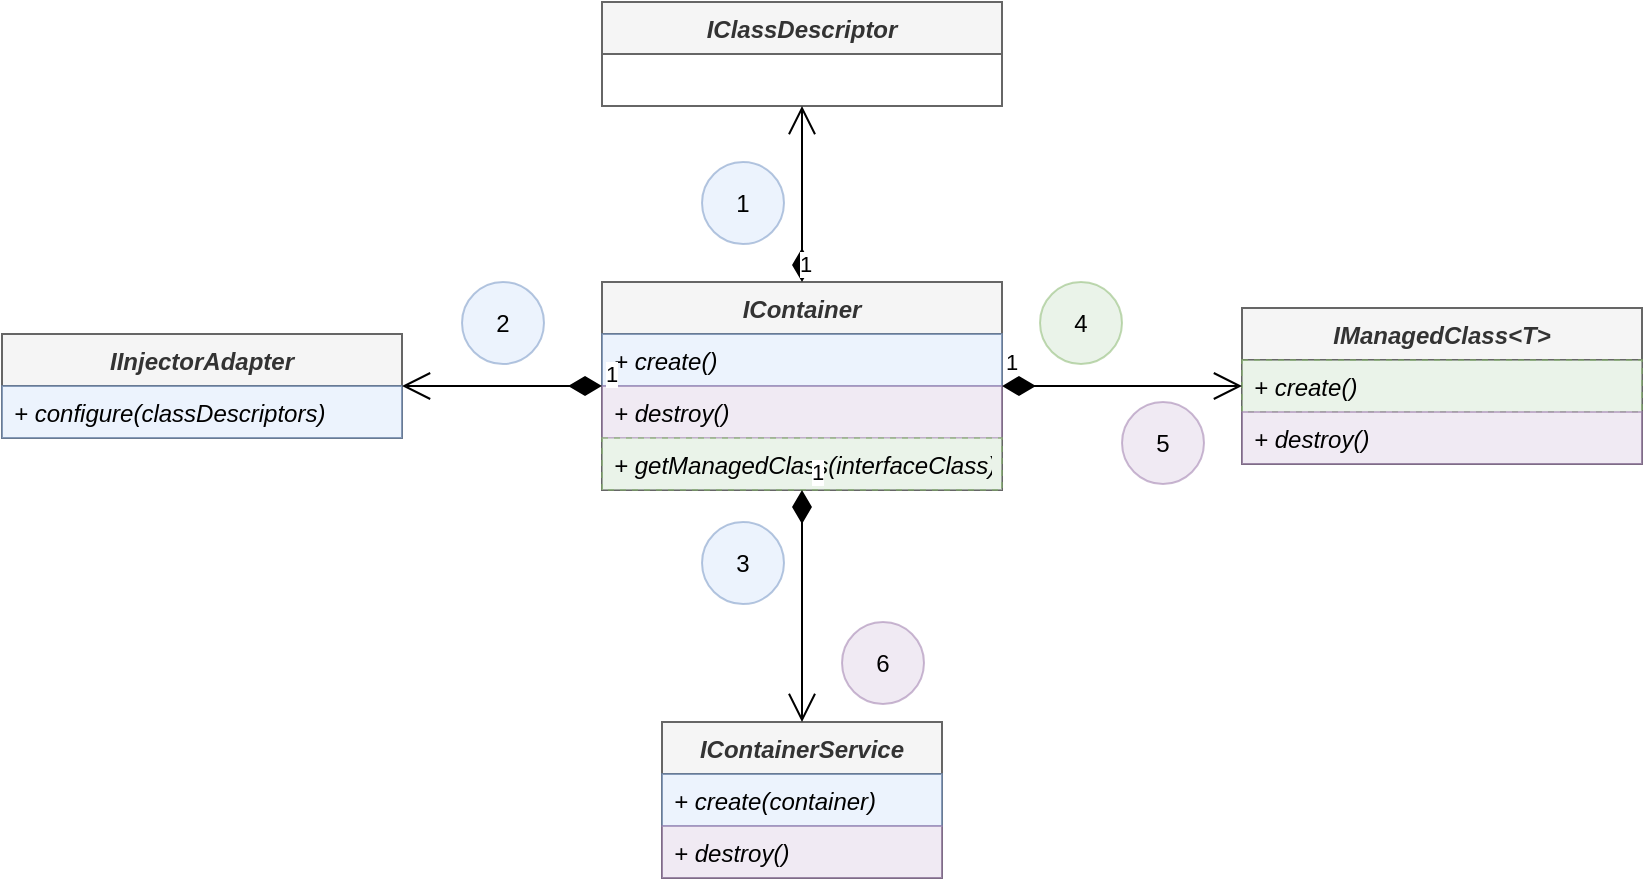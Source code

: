 <mxfile version="15.4.0" type="device" pages="13"><diagram id="GrjU8FNW42uEsFG6djDw" name="Container Life Cycle"><mxGraphModel dx="1825" dy="822" grid="1" gridSize="10" guides="1" tooltips="1" connect="1" arrows="1" fold="1" page="1" pageScale="1" pageWidth="1100" pageHeight="850" math="0" shadow="0"><root><mxCell id="eOR2tblt4aFlvWbGx1bG-0"/><mxCell id="eOR2tblt4aFlvWbGx1bG-1" parent="eOR2tblt4aFlvWbGx1bG-0"/><mxCell id="GmtQCFBqvF28oqnzqldR-0" value="IContainer" style="swimlane;fontStyle=3;childLayout=stackLayout;horizontal=1;startSize=26;fillColor=#f5f5f5;horizontalStack=0;resizeParent=1;resizeParentMax=0;resizeLast=0;collapsible=1;marginBottom=0;rounded=0;strokeColor=#666666;fontColor=#333333;" parent="eOR2tblt4aFlvWbGx1bG-1" vertex="1"><mxGeometry x="340" y="180" width="200" height="104" as="geometry"/></mxCell><mxCell id="GmtQCFBqvF28oqnzqldR-1" value="+ create()" style="text;strokeColor=#6c8ebf;fillColor=#dae8fc;align=left;verticalAlign=top;spacingLeft=4;spacingRight=4;overflow=hidden;rotatable=0;points=[[0,0.5],[1,0.5]];portConstraint=eastwest;rounded=0;opacity=50;fontStyle=2" parent="GmtQCFBqvF28oqnzqldR-0" vertex="1"><mxGeometry y="26" width="200" height="26" as="geometry"/></mxCell><mxCell id="GmtQCFBqvF28oqnzqldR-48" value="+ destroy()" style="text;strokeColor=#9673a6;fillColor=#e1d5e7;align=left;verticalAlign=top;spacingLeft=4;spacingRight=4;overflow=hidden;rotatable=0;points=[[0,0.5],[1,0.5]];portConstraint=eastwest;rounded=0;opacity=50;fontStyle=2" parent="GmtQCFBqvF28oqnzqldR-0" vertex="1"><mxGeometry y="52" width="200" height="26" as="geometry"/></mxCell><mxCell id="GmtQCFBqvF28oqnzqldR-3" value="+ getManagedClass(interfaceClass)" style="text;strokeColor=#82b366;fillColor=#d5e8d4;align=left;verticalAlign=top;spacingLeft=4;spacingRight=4;overflow=hidden;rotatable=0;points=[[0,0.5],[1,0.5]];portConstraint=eastwest;rounded=0;dashed=1;opacity=50;fontStyle=2" parent="GmtQCFBqvF28oqnzqldR-0" vertex="1"><mxGeometry y="78" width="200" height="26" as="geometry"/></mxCell><mxCell id="GmtQCFBqvF28oqnzqldR-5" value="IManagedClass&lt;T&gt;" style="swimlane;fontStyle=3;childLayout=stackLayout;horizontal=1;startSize=26;fillColor=#f5f5f5;horizontalStack=0;resizeParent=1;resizeParentMax=0;resizeLast=0;collapsible=1;marginBottom=0;rounded=0;strokeColor=#666666;fontColor=#333333;" parent="eOR2tblt4aFlvWbGx1bG-1" vertex="1"><mxGeometry x="660" y="193" width="200" height="78" as="geometry"/></mxCell><mxCell id="GmtQCFBqvF28oqnzqldR-6" value="+ create()" style="text;strokeColor=#82b366;fillColor=#d5e8d4;align=left;verticalAlign=top;spacingLeft=4;spacingRight=4;overflow=hidden;rotatable=0;points=[[0,0.5],[1,0.5]];portConstraint=eastwest;rounded=0;dashed=1;opacity=50;fontStyle=2" parent="GmtQCFBqvF28oqnzqldR-5" vertex="1"><mxGeometry y="26" width="200" height="26" as="geometry"/></mxCell><mxCell id="GmtQCFBqvF28oqnzqldR-50" value="+ destroy()" style="text;strokeColor=#9673a6;fillColor=#e1d5e7;align=left;verticalAlign=top;spacingLeft=4;spacingRight=4;overflow=hidden;rotatable=0;points=[[0,0.5],[1,0.5]];portConstraint=eastwest;rounded=0;opacity=50;fontStyle=2" parent="GmtQCFBqvF28oqnzqldR-5" vertex="1"><mxGeometry y="52" width="200" height="26" as="geometry"/></mxCell><mxCell id="GmtQCFBqvF28oqnzqldR-15" value="1" style="endArrow=open;html=1;endSize=12;startArrow=diamondThin;startSize=14;startFill=1;align=left;verticalAlign=bottom;rounded=0;" parent="eOR2tblt4aFlvWbGx1bG-1" source="GmtQCFBqvF28oqnzqldR-0" target="GmtQCFBqvF28oqnzqldR-5" edge="1"><mxGeometry x="-1" y="3" relative="1" as="geometry"><mxPoint x="590" y="423" as="sourcePoint"/><mxPoint x="750" y="423" as="targetPoint"/></mxGeometry></mxCell><mxCell id="GmtQCFBqvF28oqnzqldR-16" value="IClassDescriptor" style="swimlane;fontStyle=3;childLayout=stackLayout;horizontal=1;startSize=26;fillColor=#f5f5f5;horizontalStack=0;resizeParent=1;resizeParentMax=0;resizeLast=0;collapsible=1;marginBottom=0;strokeColor=#666666;fontColor=#333333;" parent="eOR2tblt4aFlvWbGx1bG-1" vertex="1"><mxGeometry x="340" y="40" width="200" height="52" as="geometry"/></mxCell><mxCell id="GmtQCFBqvF28oqnzqldR-23" value="IContainerService" style="swimlane;fontStyle=3;childLayout=stackLayout;horizontal=1;startSize=26;fillColor=#f5f5f5;horizontalStack=0;resizeParent=1;resizeParentMax=0;resizeLast=0;collapsible=1;marginBottom=0;rounded=0;strokeColor=#666666;fontColor=#333333;" parent="eOR2tblt4aFlvWbGx1bG-1" vertex="1"><mxGeometry x="370" y="400" width="140" height="78" as="geometry"/></mxCell><mxCell id="GmtQCFBqvF28oqnzqldR-24" value="+ create(container)" style="text;strokeColor=#6c8ebf;fillColor=#dae8fc;align=left;verticalAlign=top;spacingLeft=4;spacingRight=4;overflow=hidden;rotatable=0;points=[[0,0.5],[1,0.5]];portConstraint=eastwest;rounded=0;opacity=50;fontStyle=2" parent="GmtQCFBqvF28oqnzqldR-23" vertex="1"><mxGeometry y="26" width="140" height="26" as="geometry"/></mxCell><mxCell id="GmtQCFBqvF28oqnzqldR-52" value="+ destroy()" style="text;strokeColor=#9673a6;fillColor=#e1d5e7;align=left;verticalAlign=top;spacingLeft=4;spacingRight=4;overflow=hidden;rotatable=0;points=[[0,0.5],[1,0.5]];portConstraint=eastwest;rounded=0;opacity=50;fontStyle=2" parent="GmtQCFBqvF28oqnzqldR-23" vertex="1"><mxGeometry y="52" width="140" height="26" as="geometry"/></mxCell><mxCell id="GmtQCFBqvF28oqnzqldR-26" value="1" style="endArrow=open;html=1;endSize=12;startArrow=diamondThin;startSize=14;startFill=1;align=left;verticalAlign=bottom;rounded=0;" parent="eOR2tblt4aFlvWbGx1bG-1" source="GmtQCFBqvF28oqnzqldR-0" target="GmtQCFBqvF28oqnzqldR-23" edge="1"><mxGeometry x="-1" y="3" relative="1" as="geometry"><mxPoint x="550" y="255" as="sourcePoint"/><mxPoint x="630" y="255" as="targetPoint"/></mxGeometry></mxCell><mxCell id="GmtQCFBqvF28oqnzqldR-33" value="1" style="endArrow=open;html=1;endSize=12;startArrow=diamondThin;startSize=14;startFill=1;align=left;verticalAlign=bottom;rounded=0;" parent="eOR2tblt4aFlvWbGx1bG-1" source="GmtQCFBqvF28oqnzqldR-0" target="GmtQCFBqvF28oqnzqldR-16" edge="1"><mxGeometry x="-1" y="3" relative="1" as="geometry"><mxPoint x="550" y="255" as="sourcePoint"/><mxPoint x="630" y="255" as="targetPoint"/></mxGeometry></mxCell><mxCell id="GmtQCFBqvF28oqnzqldR-34" value="IInjectorAdapter" style="swimlane;fontStyle=3;childLayout=stackLayout;horizontal=1;startSize=26;fillColor=#f5f5f5;horizontalStack=0;resizeParent=1;resizeParentMax=0;resizeLast=0;collapsible=1;marginBottom=0;rounded=0;strokeColor=#666666;fontColor=#333333;" parent="eOR2tblt4aFlvWbGx1bG-1" vertex="1"><mxGeometry x="40" y="206" width="200" height="52" as="geometry"/></mxCell><mxCell id="GmtQCFBqvF28oqnzqldR-35" value="+ configure(classDescriptors)" style="text;strokeColor=#6c8ebf;fillColor=#dae8fc;align=left;verticalAlign=top;spacingLeft=4;spacingRight=4;overflow=hidden;rotatable=0;points=[[0,0.5],[1,0.5]];portConstraint=eastwest;rounded=0;opacity=50;fontStyle=2" parent="GmtQCFBqvF28oqnzqldR-34" vertex="1"><mxGeometry y="26" width="200" height="26" as="geometry"/></mxCell><mxCell id="GmtQCFBqvF28oqnzqldR-38" value="1" style="endArrow=open;html=1;endSize=12;startArrow=diamondThin;startSize=14;startFill=1;align=left;verticalAlign=bottom;rounded=0;" parent="eOR2tblt4aFlvWbGx1bG-1" source="GmtQCFBqvF28oqnzqldR-0" target="GmtQCFBqvF28oqnzqldR-34" edge="1"><mxGeometry x="-1" y="3" relative="1" as="geometry"><mxPoint x="450" y="307" as="sourcePoint"/><mxPoint x="450" y="410" as="targetPoint"/></mxGeometry></mxCell><mxCell id="GmtQCFBqvF28oqnzqldR-39" value="3" style="ellipse;whiteSpace=wrap;html=1;aspect=fixed;rounded=0;strokeColor=#6c8ebf;fillColor=#dae8fc;opacity=50;" parent="eOR2tblt4aFlvWbGx1bG-1" vertex="1"><mxGeometry x="390" y="300" width="41" height="41" as="geometry"/></mxCell><mxCell id="GmtQCFBqvF28oqnzqldR-40" value="1" style="ellipse;whiteSpace=wrap;html=1;aspect=fixed;rounded=0;strokeColor=#6c8ebf;fillColor=#dae8fc;opacity=50;" parent="eOR2tblt4aFlvWbGx1bG-1" vertex="1"><mxGeometry x="390" y="120" width="41" height="41" as="geometry"/></mxCell><mxCell id="GmtQCFBqvF28oqnzqldR-41" value="2" style="ellipse;whiteSpace=wrap;html=1;aspect=fixed;rounded=0;strokeColor=#6c8ebf;fillColor=#dae8fc;opacity=50;" parent="eOR2tblt4aFlvWbGx1bG-1" vertex="1"><mxGeometry x="270" y="180" width="41" height="41" as="geometry"/></mxCell><mxCell id="GmtQCFBqvF28oqnzqldR-42" value="4" style="ellipse;whiteSpace=wrap;html=1;aspect=fixed;rounded=0;strokeColor=#82b366;fillColor=#d5e8d4;opacity=50;" parent="eOR2tblt4aFlvWbGx1bG-1" vertex="1"><mxGeometry x="559" y="180" width="41" height="41" as="geometry"/></mxCell><mxCell id="GmtQCFBqvF28oqnzqldR-53" value="5" style="ellipse;whiteSpace=wrap;html=1;aspect=fixed;rounded=0;strokeColor=#9673a6;fillColor=#e1d5e7;opacity=50;" parent="eOR2tblt4aFlvWbGx1bG-1" vertex="1"><mxGeometry x="600" y="240" width="41" height="41" as="geometry"/></mxCell><mxCell id="GmtQCFBqvF28oqnzqldR-54" value="6" style="ellipse;whiteSpace=wrap;html=1;aspect=fixed;rounded=0;strokeColor=#9673a6;fillColor=#e1d5e7;opacity=50;" parent="eOR2tblt4aFlvWbGx1bG-1" vertex="1"><mxGeometry x="460" y="350" width="41" height="41" as="geometry"/></mxCell></root></mxGraphModel></diagram><diagram id="WfL3ev3xzTZeT5h-zsEF" name="Container Life Cycle Classes"><mxGraphModel dx="1825" dy="822" grid="1" gridSize="10" guides="1" tooltips="1" connect="1" arrows="1" fold="1" page="1" pageScale="1" pageWidth="1100" pageHeight="850" math="0" shadow="0"><root><mxCell id="Vg6HqB4lz7l7tH6NP12I-0"/><mxCell id="Vg6HqB4lz7l7tH6NP12I-1" parent="Vg6HqB4lz7l7tH6NP12I-0"/><mxCell id="Vg6HqB4lz7l7tH6NP12I-3" value="ServletContextListener" style="swimlane;fontStyle=3;childLayout=stackLayout;horizontal=1;startSize=26;fillColor=#f5f5f5;horizontalStack=0;resizeParent=1;resizeParentMax=0;resizeLast=0;collapsible=1;marginBottom=0;fontSize=12;fontColor=#333333;strokeColor=#666666;" parent="Vg6HqB4lz7l7tH6NP12I-1" vertex="1"><mxGeometry x="220" y="390" width="180" height="78" as="geometry"/></mxCell><mxCell id="Vg6HqB4lz7l7tH6NP12I-4" value="+ contextInitialized()" style="text;strokeColor=#6c8ebf;fillColor=#dae8fc;align=left;verticalAlign=top;spacingLeft=4;spacingRight=4;overflow=hidden;rotatable=0;points=[[0,0.5],[1,0.5]];portConstraint=eastwest;fontSize=12;fontStyle=2;opacity=50;" parent="Vg6HqB4lz7l7tH6NP12I-3" vertex="1"><mxGeometry y="26" width="180" height="26" as="geometry"/></mxCell><mxCell id="Vg6HqB4lz7l7tH6NP12I-5" value="+ contextDestroyed()" style="text;strokeColor=#b85450;fillColor=#f8cecc;align=left;verticalAlign=top;spacingLeft=4;spacingRight=4;overflow=hidden;rotatable=0;points=[[0,0.5],[1,0.5]];portConstraint=eastwest;fontSize=12;fontStyle=2;opacity=50;" parent="Vg6HqB4lz7l7tH6NP12I-3" vertex="1"><mxGeometry y="52" width="180" height="26" as="geometry"/></mxCell><mxCell id="Vg6HqB4lz7l7tH6NP12I-38" style="edgeStyle=none;rounded=0;orthogonalLoop=1;jettySize=auto;html=1;fontSize=12;fontColor=default;startArrow=none;startFill=0;endArrow=open;endFill=0;startSize=12;endSize=12;strokeColor=#82b366;exitX=1;exitY=0.25;exitDx=0;exitDy=0;fillColor=#d5e8d4;entryX=0;entryY=0.25;entryDx=0;entryDy=0;" parent="Vg6HqB4lz7l7tH6NP12I-1" source="Vg6HqB4lz7l7tH6NP12I-7" target="Vg6HqB4lz7l7tH6NP12I-34" edge="1"><mxGeometry relative="1" as="geometry"/></mxCell><mxCell id="Vg6HqB4lz7l7tH6NP12I-39" value="new" style="edgeLabel;html=1;align=center;verticalAlign=middle;resizable=0;points=[];fontSize=12;fontColor=default;" parent="Vg6HqB4lz7l7tH6NP12I-38" vertex="1" connectable="0"><mxGeometry x="-0.56" y="1" relative="1" as="geometry"><mxPoint as="offset"/></mxGeometry></mxCell><mxCell id="Vg6HqB4lz7l7tH6NP12I-7" value="Bootstrap" style="swimlane;fontStyle=1;childLayout=stackLayout;horizontal=1;startSize=26;fillColor=none;horizontalStack=0;resizeParent=1;resizeParentMax=0;resizeLast=0;collapsible=1;marginBottom=0;fontSize=12;fontColor=default;strokeColor=default;" parent="Vg6HqB4lz7l7tH6NP12I-1" vertex="1"><mxGeometry x="490" y="240" width="140" height="78" as="geometry"/></mxCell><mxCell id="Vg6HqB4lz7l7tH6NP12I-8" value="+ createAppContainer" style="text;strokeColor=#82b366;fillColor=#d5e8d4;align=left;verticalAlign=top;spacingLeft=4;spacingRight=4;overflow=hidden;rotatable=0;points=[[0,0.5],[1,0.5]];portConstraint=eastwest;fontSize=12;opacity=50;" parent="Vg6HqB4lz7l7tH6NP12I-7" vertex="1"><mxGeometry y="26" width="140" height="26" as="geometry"/></mxCell><mxCell id="Vg6HqB4lz7l7tH6NP12I-9" value="+ startContainer" style="text;strokeColor=#6c8ebf;fillColor=#dae8fc;align=left;verticalAlign=top;spacingLeft=4;spacingRight=4;overflow=hidden;rotatable=0;points=[[0,0.5],[1,0.5]];portConstraint=eastwest;fontSize=12;opacity=50;" parent="Vg6HqB4lz7l7tH6NP12I-7" vertex="1"><mxGeometry y="52" width="140" height="26" as="geometry"/></mxCell><mxCell id="Vg6HqB4lz7l7tH6NP12I-11" value="AppContainerProvider" style="swimlane;fontStyle=3;childLayout=stackLayout;horizontal=1;startSize=26;fillColor=none;horizontalStack=0;resizeParent=1;resizeParentMax=0;resizeLast=0;collapsible=1;marginBottom=0;fontSize=12;fontColor=default;strokeColor=default;" parent="Vg6HqB4lz7l7tH6NP12I-1" vertex="1"><mxGeometry x="480" y="120" width="160" height="52" as="geometry"/></mxCell><mxCell id="Vg6HqB4lz7l7tH6NP12I-12" value="+ createAppContainer" style="text;strokeColor=#82b366;fillColor=#d5e8d4;align=left;verticalAlign=top;spacingLeft=4;spacingRight=4;overflow=hidden;rotatable=0;points=[[0,0.5],[1,0.5]];portConstraint=eastwest;fontSize=12;fontStyle=2;opacity=50;" parent="Vg6HqB4lz7l7tH6NP12I-11" vertex="1"><mxGeometry y="26" width="160" height="26" as="geometry"/></mxCell><mxCell id="Vg6HqB4lz7l7tH6NP12I-15" value="Extends" style="endArrow=block;endSize=16;endFill=0;html=1;rounded=0;fontSize=12;fontColor=default;strokeColor=default;" parent="Vg6HqB4lz7l7tH6NP12I-1" source="Vg6HqB4lz7l7tH6NP12I-7" target="Vg6HqB4lz7l7tH6NP12I-11" edge="1"><mxGeometry width="160" relative="1" as="geometry"><mxPoint x="690" y="120" as="sourcePoint"/><mxPoint x="850" y="120" as="targetPoint"/></mxGeometry></mxCell><mxCell id="Vg6HqB4lz7l7tH6NP12I-24" value="Application" style="swimlane;fontStyle=1;childLayout=stackLayout;horizontal=1;startSize=26;fillColor=none;horizontalStack=0;resizeParent=1;resizeParentMax=0;resizeLast=0;collapsible=1;marginBottom=0;fontSize=12;fontColor=default;strokeColor=default;" parent="Vg6HqB4lz7l7tH6NP12I-1" vertex="1"><mxGeometry x="40" y="201" width="140" height="52" as="geometry"/></mxCell><mxCell id="Vg6HqB4lz7l7tH6NP12I-25" value="+ main()" style="text;strokeColor=#82b366;fillColor=#d5e8d4;align=left;verticalAlign=top;spacingLeft=4;spacingRight=4;overflow=hidden;rotatable=0;points=[[0,0.5],[1,0.5]];portConstraint=eastwest;fontSize=12;opacity=50;" parent="Vg6HqB4lz7l7tH6NP12I-24" vertex="1"><mxGeometry y="26" width="140" height="26" as="geometry"/></mxCell><mxCell id="Vg6HqB4lz7l7tH6NP12I-28" value="AppContainer" style="swimlane;fontStyle=3;childLayout=stackLayout;horizontal=1;startSize=26;fillColor=none;horizontalStack=0;resizeParent=1;resizeParentMax=0;resizeLast=0;collapsible=1;marginBottom=0;fontSize=12;fontColor=default;strokeColor=default;" parent="Vg6HqB4lz7l7tH6NP12I-1" vertex="1"><mxGeometry x="260" y="201" width="140" height="52" as="geometry"/></mxCell><mxCell id="Vg6HqB4lz7l7tH6NP12I-29" value="+ create()" style="text;strokeColor=#82b366;fillColor=#d5e8d4;align=left;verticalAlign=top;spacingLeft=4;spacingRight=4;overflow=hidden;rotatable=0;points=[[0,0.5],[1,0.5]];portConstraint=eastwest;fontSize=12;fontStyle=4;opacity=50;" parent="Vg6HqB4lz7l7tH6NP12I-28" vertex="1"><mxGeometry y="26" width="140" height="26" as="geometry"/></mxCell><mxCell id="Vg6HqB4lz7l7tH6NP12I-32" style="edgeStyle=none;rounded=0;orthogonalLoop=1;jettySize=auto;html=1;entryX=0;entryY=0.5;entryDx=0;entryDy=0;fontSize=12;fontColor=default;startArrow=none;startFill=0;endArrow=open;endFill=0;startSize=12;endSize=12;strokeColor=#82b366;fillColor=#d5e8d4;" parent="Vg6HqB4lz7l7tH6NP12I-1" source="Vg6HqB4lz7l7tH6NP12I-25" target="Vg6HqB4lz7l7tH6NP12I-29" edge="1"><mxGeometry relative="1" as="geometry"/></mxCell><mxCell id="Vg6HqB4lz7l7tH6NP12I-33" style="edgeStyle=orthogonalEdgeStyle;rounded=0;orthogonalLoop=1;jettySize=auto;html=1;entryX=0;entryY=0.5;entryDx=0;entryDy=0;fontSize=12;fontColor=default;startArrow=none;startFill=0;endArrow=open;endFill=0;startSize=12;endSize=12;strokeColor=#82b366;fillColor=#d5e8d4;" parent="Vg6HqB4lz7l7tH6NP12I-1" source="Vg6HqB4lz7l7tH6NP12I-29" target="Vg6HqB4lz7l7tH6NP12I-8" edge="1"><mxGeometry relative="1" as="geometry"/></mxCell><mxCell id="Vg6HqB4lz7l7tH6NP12I-34" value="Container" style="swimlane;fontStyle=1;childLayout=stackLayout;horizontal=1;startSize=26;fillColor=none;horizontalStack=0;resizeParent=1;resizeParentMax=0;resizeLast=0;collapsible=1;marginBottom=0;fontSize=12;fontColor=default;strokeColor=default;" parent="Vg6HqB4lz7l7tH6NP12I-1" vertex="1"><mxGeometry x="740" y="240" width="120" height="78" as="geometry"/></mxCell><mxCell id="Vg6HqB4lz7l7tH6NP12I-35" value="+ start()" style="text;strokeColor=#6c8ebf;fillColor=#dae8fc;align=left;verticalAlign=top;spacingLeft=4;spacingRight=4;overflow=hidden;rotatable=0;points=[[0,0.5],[1,0.5]];portConstraint=eastwest;fontSize=12;opacity=50;" parent="Vg6HqB4lz7l7tH6NP12I-34" vertex="1"><mxGeometry y="26" width="120" height="26" as="geometry"/></mxCell><mxCell id="Vg6HqB4lz7l7tH6NP12I-56" value="+ close()" style="text;strokeColor=#b85450;fillColor=#f8cecc;align=left;verticalAlign=top;spacingLeft=4;spacingRight=4;overflow=hidden;rotatable=0;points=[[0,0.5],[1,0.5]];portConstraint=eastwest;fontSize=12;opacity=50;" parent="Vg6HqB4lz7l7tH6NP12I-34" vertex="1"><mxGeometry y="52" width="120" height="26" as="geometry"/></mxCell><mxCell id="Vg6HqB4lz7l7tH6NP12I-40" style="edgeStyle=orthogonalEdgeStyle;rounded=0;orthogonalLoop=1;jettySize=auto;html=1;entryX=0;entryY=0.5;entryDx=0;entryDy=0;fontSize=12;fontColor=default;startArrow=none;startFill=0;endArrow=open;endFill=0;startSize=12;endSize=12;strokeColor=#6c8ebf;exitX=1;exitY=0.5;exitDx=0;exitDy=0;fillColor=#dae8fc;" parent="Vg6HqB4lz7l7tH6NP12I-1" source="Vg6HqB4lz7l7tH6NP12I-4" target="Vg6HqB4lz7l7tH6NP12I-9" edge="1"><mxGeometry relative="1" as="geometry"/></mxCell><mxCell id="Vg6HqB4lz7l7tH6NP12I-42" value="ServletContainer" style="swimlane;fontStyle=1;childLayout=stackLayout;horizontal=1;startSize=26;fillColor=#f5f5f5;horizontalStack=0;resizeParent=1;resizeParentMax=0;resizeLast=0;collapsible=1;marginBottom=0;fontSize=12;fontColor=#333333;strokeColor=#666666;" parent="Vg6HqB4lz7l7tH6NP12I-1" vertex="1"><mxGeometry x="240" y="520" width="140" height="52" as="geometry"/></mxCell><mxCell id="Vg6HqB4lz7l7tH6NP12I-46" style="rounded=0;orthogonalLoop=1;jettySize=auto;html=1;fontSize=12;fontColor=default;startArrow=none;startFill=0;endArrow=open;endFill=0;startSize=12;endSize=12;strokeColor=#82b366;edgeStyle=orthogonalEdgeStyle;exitX=1;exitY=0.5;exitDx=0;exitDy=0;fillColor=#d5e8d4;" parent="Vg6HqB4lz7l7tH6NP12I-1" source="Vg6HqB4lz7l7tH6NP12I-42" target="Vg6HqB4lz7l7tH6NP12I-58" edge="1"><mxGeometry relative="1" as="geometry"><mxPoint x="120" y="529" as="sourcePoint"/><mxPoint x="780" y="435.013" as="targetPoint"/></mxGeometry></mxCell><mxCell id="Vg6HqB4lz7l7tH6NP12I-47" value="new" style="edgeLabel;html=1;align=center;verticalAlign=middle;resizable=0;points=[];fontSize=12;fontColor=default;" parent="Vg6HqB4lz7l7tH6NP12I-46" vertex="1" connectable="0"><mxGeometry x="-0.145" relative="1" as="geometry"><mxPoint as="offset"/></mxGeometry></mxCell><mxCell id="Vg6HqB4lz7l7tH6NP12I-48" style="edgeStyle=orthogonalEdgeStyle;rounded=0;orthogonalLoop=1;jettySize=auto;html=1;fontSize=12;fontColor=default;startArrow=none;startFill=0;endArrow=open;endFill=0;startSize=12;endSize=12;strokeColor=default;exitX=0.5;exitY=0;exitDx=0;exitDy=0;" parent="Vg6HqB4lz7l7tH6NP12I-1" source="Vg6HqB4lz7l7tH6NP12I-42" target="Vg6HqB4lz7l7tH6NP12I-3" edge="1"><mxGeometry relative="1" as="geometry"/></mxCell><mxCell id="Vg6HqB4lz7l7tH6NP12I-51" value="Autoclose" style="swimlane;fontStyle=3;childLayout=stackLayout;horizontal=1;startSize=26;fillColor=none;horizontalStack=0;resizeParent=1;resizeParentMax=0;resizeLast=0;collapsible=1;marginBottom=0;fontSize=12;fontColor=default;strokeColor=default;align=center;" parent="Vg6HqB4lz7l7tH6NP12I-1" vertex="1"><mxGeometry x="260" y="40" width="140" height="52" as="geometry"/></mxCell><mxCell id="Vg6HqB4lz7l7tH6NP12I-52" value="+ close()" style="text;strokeColor=#b85450;fillColor=#f8cecc;align=left;verticalAlign=top;spacingLeft=4;spacingRight=4;overflow=hidden;rotatable=0;points=[[0,0.5],[1,0.5]];portConstraint=eastwest;fontSize=12;fontStyle=2;opacity=50;" parent="Vg6HqB4lz7l7tH6NP12I-51" vertex="1"><mxGeometry y="26" width="140" height="26" as="geometry"/></mxCell><mxCell id="Vg6HqB4lz7l7tH6NP12I-55" value="Extends" style="endArrow=block;endSize=16;endFill=0;html=1;rounded=0;fontSize=12;fontColor=default;strokeColor=default;edgeStyle=orthogonalEdgeStyle;" parent="Vg6HqB4lz7l7tH6NP12I-1" source="Vg6HqB4lz7l7tH6NP12I-28" target="Vg6HqB4lz7l7tH6NP12I-51" edge="1"><mxGeometry width="160" relative="1" as="geometry"><mxPoint x="210" y="130" as="sourcePoint"/><mxPoint x="370" y="130" as="targetPoint"/></mxGeometry></mxCell><mxCell id="Vg6HqB4lz7l7tH6NP12I-57" style="edgeStyle=orthogonalEdgeStyle;rounded=0;orthogonalLoop=1;jettySize=auto;html=1;entryX=0;entryY=0.5;entryDx=0;entryDy=0;fontSize=12;fontColor=default;startArrow=none;startFill=0;endArrow=open;endFill=0;startSize=12;endSize=12;strokeColor=#b85450;exitX=1;exitY=0.5;exitDx=0;exitDy=0;fillColor=#f8cecc;" parent="Vg6HqB4lz7l7tH6NP12I-1" source="Vg6HqB4lz7l7tH6NP12I-5" target="Vg6HqB4lz7l7tH6NP12I-60" edge="1"><mxGeometry relative="1" as="geometry"/></mxCell><mxCell id="Vg6HqB4lz7l7tH6NP12I-58" value="TinyContainer" style="swimlane;fontStyle=0;childLayout=stackLayout;horizontal=1;startSize=26;fillColor=none;horizontalStack=0;resizeParent=1;resizeParentMax=0;resizeLast=0;collapsible=1;marginBottom=0;fontSize=12;fontColor=default;strokeColor=default;align=center;" parent="Vg6HqB4lz7l7tH6NP12I-1" vertex="1"><mxGeometry x="700" y="390" width="140" height="78" as="geometry"/></mxCell><mxCell id="Vg6HqB4lz7l7tH6NP12I-59" value="+ start()" style="text;strokeColor=#6c8ebf;fillColor=#dae8fc;align=left;verticalAlign=top;spacingLeft=4;spacingRight=4;overflow=hidden;rotatable=0;points=[[0,0.5],[1,0.5]];portConstraint=eastwest;fontSize=12;opacity=50;" parent="Vg6HqB4lz7l7tH6NP12I-58" vertex="1"><mxGeometry y="26" width="140" height="26" as="geometry"/></mxCell><mxCell id="Vg6HqB4lz7l7tH6NP12I-60" value="+ close()" style="text;strokeColor=#b85450;fillColor=#f8cecc;align=left;verticalAlign=top;spacingLeft=4;spacingRight=4;overflow=hidden;rotatable=0;points=[[0,0.5],[1,0.5]];portConstraint=eastwest;fontSize=12;opacity=50;" parent="Vg6HqB4lz7l7tH6NP12I-58" vertex="1"><mxGeometry y="52" width="140" height="26" as="geometry"/></mxCell><mxCell id="Vg6HqB4lz7l7tH6NP12I-62" value="Extends" style="endArrow=block;endSize=16;endFill=0;html=1;rounded=0;fontSize=12;fontColor=default;strokeColor=default;edgeStyle=orthogonalEdgeStyle;" parent="Vg6HqB4lz7l7tH6NP12I-1" source="Vg6HqB4lz7l7tH6NP12I-58" target="Vg6HqB4lz7l7tH6NP12I-34" edge="1"><mxGeometry width="160" relative="1" as="geometry"><mxPoint x="760" y="450" as="sourcePoint"/><mxPoint x="920" y="450" as="targetPoint"/><Array as="points"><mxPoint x="800" y="370"/><mxPoint x="800" y="370"/></Array></mxGeometry></mxCell><mxCell id="Vg6HqB4lz7l7tH6NP12I-63" style="edgeStyle=orthogonalEdgeStyle;rounded=0;orthogonalLoop=1;jettySize=auto;html=1;entryX=0;entryY=0.5;entryDx=0;entryDy=0;fontSize=12;fontColor=default;startArrow=none;startFill=0;endArrow=open;endFill=0;startSize=12;endSize=12;strokeColor=#b85450;fillColor=#f8cecc;" parent="Vg6HqB4lz7l7tH6NP12I-1" source="Vg6HqB4lz7l7tH6NP12I-52" target="Vg6HqB4lz7l7tH6NP12I-56" edge="1"><mxGeometry relative="1" as="geometry"><Array as="points"><mxPoint x="700" y="79"/><mxPoint x="700" y="305"/></Array></mxGeometry></mxCell><mxCell id="Vg6HqB4lz7l7tH6NP12I-66" style="edgeStyle=orthogonalEdgeStyle;rounded=0;orthogonalLoop=1;jettySize=auto;html=1;entryX=0;entryY=0.5;entryDx=0;entryDy=0;fontSize=12;fontColor=default;startArrow=none;startFill=0;endArrow=open;endFill=0;startSize=12;endSize=12;strokeColor=#6c8ebf;fillColor=#dae8fc;" parent="Vg6HqB4lz7l7tH6NP12I-1" source="Vg6HqB4lz7l7tH6NP12I-9" target="Vg6HqB4lz7l7tH6NP12I-35" edge="1"><mxGeometry relative="1" as="geometry"/></mxCell><mxCell id="Vg6HqB4lz7l7tH6NP12I-69" value="Extends" style="endArrow=block;endSize=16;endFill=0;html=1;rounded=0;fontSize=12;fontColor=default;strokeColor=default;edgeStyle=orthogonalEdgeStyle;exitX=0.25;exitY=0;exitDx=0;exitDy=0;" parent="Vg6HqB4lz7l7tH6NP12I-1" source="Vg6HqB4lz7l7tH6NP12I-58" target="Vg6HqB4lz7l7tH6NP12I-3" edge="1"><mxGeometry width="160" relative="1" as="geometry"><mxPoint x="720" y="410" as="sourcePoint"/><mxPoint x="410" y="410" as="targetPoint"/><Array as="points"><mxPoint x="735" y="350"/><mxPoint x="310" y="350"/></Array></mxGeometry></mxCell></root></mxGraphModel></diagram><diagram id="Otx8iljdL7w6FqfBOQjh" name="Implementation Classes"><mxGraphModel dx="1825" dy="822" grid="1" gridSize="10" guides="1" tooltips="1" connect="1" arrows="1" fold="1" page="1" pageScale="1" pageWidth="1100" pageHeight="850" math="0" shadow="0"><root><mxCell id="kaU7X3DckFvydqPPgsen-0"/><mxCell id="kaU7X3DckFvydqPPgsen-1" parent="kaU7X3DckFvydqPPgsen-0"/><mxCell id="kaU7X3DckFvydqPPgsen-2" value="ManagedClass&lt;T&gt;" style="swimlane;fontStyle=1;childLayout=stackLayout;horizontal=1;startSize=26;fillColor=none;horizontalStack=0;resizeParent=1;resizeParentMax=0;resizeLast=0;collapsible=1;marginBottom=0;strokeColor=default;" vertex="1" parent="kaU7X3DckFvydqPPgsen-1"><mxGeometry x="260" y="120" width="220" height="294" as="geometry"/></mxCell><mxCell id="kaU7X3DckFvydqPPgsen-26" value="- container" style="text;strokeColor=none;fillColor=none;align=left;verticalAlign=top;spacingLeft=4;spacingRight=4;overflow=hidden;rotatable=0;points=[[0,0.5],[1,0.5]];portConstraint=eastwest;" vertex="1" parent="kaU7X3DckFvydqPPgsen-2"><mxGeometry y="26" width="220" height="26" as="geometry"/></mxCell><mxCell id="D85zFPFeBlcLl0gyIECf-0" value="- interfaceClass" style="text;strokeColor=#82b366;fillColor=#d5e8d4;align=left;verticalAlign=top;spacingLeft=4;spacingRight=4;overflow=hidden;rotatable=0;points=[[0,0.5],[1,0.5]];portConstraint=eastwest;" vertex="1" parent="kaU7X3DckFvydqPPgsen-2"><mxGeometry y="52" width="220" height="26" as="geometry"/></mxCell><mxCell id="kaU7X3DckFvydqPPgsen-21" value="- implementationClass" style="text;strokeColor=#82b366;fillColor=#d5e8d4;align=left;verticalAlign=top;spacingLeft=4;spacingRight=4;overflow=hidden;rotatable=0;points=[[0,0.5],[1,0.5]];portConstraint=eastwest;" vertex="1" parent="kaU7X3DckFvydqPPgsen-2"><mxGeometry y="78" width="220" height="26" as="geometry"/></mxCell><mxCell id="kaU7X3DckFvydqPPgsen-3" value="- methods" style="text;strokeColor=#9673a6;fillColor=#e1d5e7;align=left;verticalAlign=top;spacingLeft=4;spacingRight=4;overflow=hidden;rotatable=0;points=[[0,0.5],[1,0.5]];portConstraint=eastwest;" vertex="1" parent="kaU7X3DckFvydqPPgsen-2"><mxGeometry y="104" width="220" height="26" as="geometry"/></mxCell><mxCell id="kaU7X3DckFvydqPPgsen-4" value="- classPostLoadedProcessors" style="text;strokeColor=#666666;fillColor=#f5f5f5;align=left;verticalAlign=top;spacingLeft=4;spacingRight=4;overflow=hidden;rotatable=0;points=[[0,0.5],[1,0.5]];portConstraint=eastwest;fontColor=#333333;" vertex="1" parent="kaU7X3DckFvydqPPgsen-2"><mxGeometry y="130" width="220" height="26" as="geometry"/></mxCell><mxCell id="kaU7X3DckFvydqPPgsen-5" value="- instancePostConstructors" style="text;strokeColor=#d6b656;fillColor=#fff2cc;align=left;verticalAlign=top;spacingLeft=4;spacingRight=4;overflow=hidden;rotatable=0;points=[[0,0.5],[1,0.5]];portConstraint=eastwest;" vertex="1" parent="kaU7X3DckFvydqPPgsen-2"><mxGeometry y="156" width="220" height="26" as="geometry"/></mxCell><mxCell id="kaU7X3DckFvydqPPgsen-10" value="- instancePreDestructors" style="text;strokeColor=none;fillColor=none;align=left;verticalAlign=top;spacingLeft=4;spacingRight=4;overflow=hidden;rotatable=0;points=[[0,0.5],[1,0.5]];portConstraint=eastwest;" vertex="1" parent="kaU7X3DckFvydqPPgsen-2"><mxGeometry y="182" width="220" height="26" as="geometry"/></mxCell><mxCell id="kaU7X3DckFvydqPPgsen-23" value="" style="line;strokeWidth=1;fillColor=none;align=left;verticalAlign=middle;spacingTop=-1;spacingLeft=3;spacingRight=3;rotatable=0;labelPosition=right;points=[];portConstraint=eastwest;" vertex="1" parent="kaU7X3DckFvydqPPgsen-2"><mxGeometry y="208" width="220" height="8" as="geometry"/></mxCell><mxCell id="kaU7X3DckFvydqPPgsen-25" value="+ scanServices()" style="text;strokeColor=none;fillColor=none;align=left;verticalAlign=top;spacingLeft=4;spacingRight=4;overflow=hidden;rotatable=0;points=[[0,0.5],[1,0.5]];portConstraint=eastwest;" vertex="1" parent="kaU7X3DckFvydqPPgsen-2"><mxGeometry y="216" width="220" height="26" as="geometry"/></mxCell><mxCell id="kaU7X3DckFvydqPPgsen-24" value="+ getInstance()" style="text;strokeColor=none;fillColor=none;align=left;verticalAlign=top;spacingLeft=4;spacingRight=4;overflow=hidden;rotatable=0;points=[[0,0.5],[1,0.5]];portConstraint=eastwest;" vertex="1" parent="kaU7X3DckFvydqPPgsen-2"><mxGeometry y="242" width="220" height="26" as="geometry"/></mxCell><mxCell id="J-ncX0JARFj0rHiesPjJ-6" value="+ executeInstancePostConstructors()" style="text;strokeColor=none;fillColor=none;align=left;verticalAlign=top;spacingLeft=4;spacingRight=4;overflow=hidden;rotatable=0;points=[[0,0.5],[1,0.5]];portConstraint=eastwest;" vertex="1" parent="kaU7X3DckFvydqPPgsen-2"><mxGeometry y="268" width="220" height="26" as="geometry"/></mxCell><mxCell id="kaU7X3DckFvydqPPgsen-6" value="ManagedMethod" style="swimlane;fontStyle=1;childLayout=stackLayout;horizontal=1;startSize=26;fillColor=#e1d5e7;horizontalStack=0;resizeParent=1;resizeParentMax=0;resizeLast=0;collapsible=1;marginBottom=0;strokeColor=#9673a6;" vertex="1" parent="kaU7X3DckFvydqPPgsen-1"><mxGeometry x="560" y="112" width="200" height="138" as="geometry"/></mxCell><mxCell id="kaU7X3DckFvydqPPgsen-8" value="- method" style="text;strokeColor=#b85450;fillColor=#f8cecc;align=left;verticalAlign=top;spacingLeft=4;spacingRight=4;overflow=hidden;rotatable=0;points=[[0,0.5],[1,0.5]];portConstraint=eastwest;" vertex="1" parent="kaU7X3DckFvydqPPgsen-6"><mxGeometry y="26" width="200" height="26" as="geometry"/></mxCell><mxCell id="kaU7X3DckFvydqPPgsen-7" value="- invocationProcessors" style="text;strokeColor=#d6b656;fillColor=#fff2cc;align=left;verticalAlign=top;spacingLeft=4;spacingRight=4;overflow=hidden;rotatable=0;points=[[0,0.5],[1,0.5]];portConstraint=eastwest;" vertex="1" parent="kaU7X3DckFvydqPPgsen-6"><mxGeometry y="52" width="200" height="26" as="geometry"/></mxCell><mxCell id="kaU7X3DckFvydqPPgsen-22" value="" style="line;strokeWidth=1;fillColor=none;align=left;verticalAlign=middle;spacingTop=-1;spacingLeft=3;spacingRight=3;rotatable=0;labelPosition=right;points=[];portConstraint=eastwest;" vertex="1" parent="kaU7X3DckFvydqPPgsen-6"><mxGeometry y="78" width="200" height="8" as="geometry"/></mxCell><mxCell id="kaU7X3DckFvydqPPgsen-27" value="+ scanServices()" style="text;strokeColor=none;fillColor=none;align=left;verticalAlign=top;spacingLeft=4;spacingRight=4;overflow=hidden;rotatable=0;points=[[0,0.5],[1,0.5]];portConstraint=eastwest;" vertex="1" parent="kaU7X3DckFvydqPPgsen-6"><mxGeometry y="86" width="200" height="26" as="geometry"/></mxCell><mxCell id="kaU7X3DckFvydqPPgsen-9" value="+ invoke(instance, arguments...)" style="text;strokeColor=none;fillColor=none;align=left;verticalAlign=top;spacingLeft=4;spacingRight=4;overflow=hidden;rotatable=0;points=[[0,0.5],[1,0.5]];portConstraint=eastwest;" vertex="1" parent="kaU7X3DckFvydqPPgsen-6"><mxGeometry y="112" width="200" height="26" as="geometry"/></mxCell><mxCell id="kaU7X3DckFvydqPPgsen-11" value="Method" style="swimlane;fontStyle=1;childLayout=stackLayout;horizontal=1;startSize=26;fillColor=#f8cecc;horizontalStack=0;resizeParent=1;resizeParentMax=0;resizeLast=0;collapsible=1;marginBottom=0;strokeColor=#b85450;" vertex="1" parent="kaU7X3DckFvydqPPgsen-1"><mxGeometry x="840" y="95" width="140" height="52" as="geometry"/></mxCell><mxCell id="kaU7X3DckFvydqPPgsen-19" value="1" style="endArrow=open;html=1;endSize=12;startArrow=diamondThin;startSize=14;startFill=1;align=left;verticalAlign=bottom;rounded=0;exitX=1;exitY=0.5;exitDx=0;exitDy=0;edgeStyle=orthogonalEdgeStyle;" edge="1" parent="kaU7X3DckFvydqPPgsen-1" source="kaU7X3DckFvydqPPgsen-3" target="kaU7X3DckFvydqPPgsen-6"><mxGeometry x="-1" y="3" relative="1" as="geometry"><mxPoint x="520" y="400" as="sourcePoint"/><mxPoint x="680" y="400" as="targetPoint"/></mxGeometry></mxCell><mxCell id="kaU7X3DckFvydqPPgsen-28" value="1" style="endArrow=open;html=1;endSize=12;startArrow=diamondThin;startSize=14;startFill=1;align=left;verticalAlign=bottom;rounded=0;edgeStyle=orthogonalEdgeStyle;" edge="1" parent="kaU7X3DckFvydqPPgsen-1" source="kaU7X3DckFvydqPPgsen-21" target="kaU7X3DckFvydqPPgsen-30"><mxGeometry x="-1" y="3" relative="1" as="geometry"><mxPoint x="-50" y="430" as="sourcePoint"/><mxPoint x="70" y="430" as="targetPoint"/></mxGeometry></mxCell><mxCell id="kaU7X3DckFvydqPPgsen-30" value="Class&lt;T&gt;" style="swimlane;fontStyle=1;childLayout=stackLayout;horizontal=1;startSize=26;fillColor=#d5e8d4;horizontalStack=0;resizeParent=1;resizeParentMax=0;resizeLast=0;collapsible=1;marginBottom=0;strokeColor=#82b366;" vertex="1" parent="kaU7X3DckFvydqPPgsen-1"><mxGeometry x="80" y="224" width="120" height="52" as="geometry"/></mxCell><mxCell id="kaU7X3DckFvydqPPgsen-32" value="1" style="endArrow=open;html=1;endSize=12;startArrow=diamondThin;startSize=14;startFill=1;align=left;verticalAlign=bottom;rounded=0;edgeStyle=orthogonalEdgeStyle;" edge="1" parent="kaU7X3DckFvydqPPgsen-1" source="kaU7X3DckFvydqPPgsen-8" target="kaU7X3DckFvydqPPgsen-11"><mxGeometry x="-1" y="3" relative="1" as="geometry"><mxPoint x="210" y="166" as="sourcePoint"/><mxPoint x="70" y="205" as="targetPoint"/></mxGeometry></mxCell><mxCell id="0htTVLGwgTfxUWIAGKwJ-0" value="IMethodInvocationProcessor" style="swimlane;fontStyle=3;childLayout=stackLayout;horizontal=1;startSize=26;fillColor=#fff2cc;horizontalStack=0;resizeParent=1;resizeParentMax=0;resizeLast=0;collapsible=1;marginBottom=0;strokeColor=#d6b656;" vertex="1" parent="kaU7X3DckFvydqPPgsen-1"><mxGeometry x="840" y="185" width="200" height="104" as="geometry"/></mxCell><mxCell id="0htTVLGwgTfxUWIAGKwJ-1" value="+ getPriority()" style="text;strokeColor=none;fillColor=none;align=left;verticalAlign=top;spacingLeft=4;spacingRight=4;overflow=hidden;rotatable=0;points=[[0,0.5],[1,0.5]];portConstraint=eastwest;fontStyle=2" vertex="1" parent="0htTVLGwgTfxUWIAGKwJ-0"><mxGeometry y="26" width="200" height="26" as="geometry"/></mxCell><mxCell id="0htTVLGwgTfxUWIAGKwJ-2" value="+ bind(managedMethod): boolean" style="text;strokeColor=none;fillColor=none;align=left;verticalAlign=top;spacingLeft=4;spacingRight=4;overflow=hidden;rotatable=0;points=[[0,0.5],[1,0.5]];portConstraint=eastwest;fontStyle=2" vertex="1" parent="0htTVLGwgTfxUWIAGKwJ-0"><mxGeometry y="52" width="200" height="26" as="geometry"/></mxCell><mxCell id="0htTVLGwgTfxUWIAGKwJ-3" value="+ onMethodInvocation" style="text;strokeColor=none;fillColor=none;align=left;verticalAlign=top;spacingLeft=4;spacingRight=4;overflow=hidden;rotatable=0;points=[[0,0.5],[1,0.5]];portConstraint=eastwest;fontStyle=2" vertex="1" parent="0htTVLGwgTfxUWIAGKwJ-0"><mxGeometry y="78" width="200" height="26" as="geometry"/></mxCell><mxCell id="0htTVLGwgTfxUWIAGKwJ-8" value="1" style="endArrow=open;html=1;endSize=12;startArrow=diamondThin;startSize=14;startFill=1;align=left;verticalAlign=bottom;rounded=0;edgeStyle=orthogonalEdgeStyle;" edge="1" parent="kaU7X3DckFvydqPPgsen-1" source="kaU7X3DckFvydqPPgsen-7" target="0htTVLGwgTfxUWIAGKwJ-0"><mxGeometry x="-1" y="3" relative="1" as="geometry"><mxPoint x="770" y="162" as="sourcePoint"/><mxPoint x="890" y="162" as="targetPoint"/></mxGeometry></mxCell><mxCell id="0htTVLGwgTfxUWIAGKwJ-11" value="IInstancePostConstructProcessor" style="swimlane;fontStyle=3;childLayout=stackLayout;horizontal=1;startSize=26;fillColor=#fff2cc;horizontalStack=0;resizeParent=1;resizeParentMax=0;resizeLast=0;collapsible=1;marginBottom=0;strokeColor=#d6b656;" vertex="1" parent="kaU7X3DckFvydqPPgsen-1"><mxGeometry x="560" y="276" width="240" height="104" as="geometry"/></mxCell><mxCell id="0htTVLGwgTfxUWIAGKwJ-12" value="+ getPriority()" style="text;strokeColor=none;fillColor=none;align=left;verticalAlign=top;spacingLeft=4;spacingRight=4;overflow=hidden;rotatable=0;points=[[0,0.5],[1,0.5]];portConstraint=eastwest;dashed=1;opacity=50;fontStyle=2" vertex="1" parent="0htTVLGwgTfxUWIAGKwJ-11"><mxGeometry y="26" width="240" height="26" as="geometry"/></mxCell><mxCell id="0htTVLGwgTfxUWIAGKwJ-13" value="+ bind(managedClass): boolean" style="text;strokeColor=none;fillColor=none;align=left;verticalAlign=top;spacingLeft=4;spacingRight=4;overflow=hidden;rotatable=0;points=[[0,0.5],[1,0.5]];portConstraint=eastwest;dashed=1;opacity=50;fontStyle=2" vertex="1" parent="0htTVLGwgTfxUWIAGKwJ-11"><mxGeometry y="52" width="240" height="26" as="geometry"/></mxCell><mxCell id="0htTVLGwgTfxUWIAGKwJ-14" value="+ onInstancePostConstruct(instance)" style="text;strokeColor=none;fillColor=none;align=left;verticalAlign=top;spacingLeft=4;spacingRight=4;overflow=hidden;rotatable=0;points=[[0,0.5],[1,0.5]];portConstraint=eastwest;dashed=1;opacity=50;fontStyle=2" vertex="1" parent="0htTVLGwgTfxUWIAGKwJ-11"><mxGeometry y="78" width="240" height="26" as="geometry"/></mxCell><mxCell id="0htTVLGwgTfxUWIAGKwJ-15" value="1" style="endArrow=open;html=1;endSize=12;startArrow=diamondThin;startSize=14;startFill=1;align=left;verticalAlign=bottom;rounded=0;edgeStyle=orthogonalEdgeStyle;" edge="1" parent="kaU7X3DckFvydqPPgsen-1" source="kaU7X3DckFvydqPPgsen-5" target="0htTVLGwgTfxUWIAGKwJ-11"><mxGeometry x="-1" y="3" relative="1" as="geometry"><mxPoint x="510" y="247" as="sourcePoint"/><mxPoint x="630" y="247" as="targetPoint"/></mxGeometry></mxCell><mxCell id="0htTVLGwgTfxUWIAGKwJ-21" style="edgeStyle=orthogonalEdgeStyle;rounded=0;orthogonalLoop=1;jettySize=auto;html=1;" edge="1" parent="kaU7X3DckFvydqPPgsen-1" source="0htTVLGwgTfxUWIAGKwJ-16" target="0htTVLGwgTfxUWIAGKwJ-17"><mxGeometry relative="1" as="geometry"/></mxCell><mxCell id="0htTVLGwgTfxUWIAGKwJ-16" value="Instance" style="html=1;" vertex="1" parent="kaU7X3DckFvydqPPgsen-1"><mxGeometry x="770" y="640" width="110" height="50" as="geometry"/></mxCell><mxCell id="0htTVLGwgTfxUWIAGKwJ-17" value="InstanceProcessor" style="html=1;" vertex="1" parent="kaU7X3DckFvydqPPgsen-1"><mxGeometry x="930" y="640" width="110" height="50" as="geometry"/></mxCell><mxCell id="0htTVLGwgTfxUWIAGKwJ-23" style="edgeStyle=orthogonalEdgeStyle;rounded=0;orthogonalLoop=1;jettySize=auto;html=1;" edge="1" parent="kaU7X3DckFvydqPPgsen-1" source="0htTVLGwgTfxUWIAGKwJ-22" target="0htTVLGwgTfxUWIAGKwJ-16"><mxGeometry relative="1" as="geometry"/></mxCell><mxCell id="0htTVLGwgTfxUWIAGKwJ-22" value="ManagedClass" style="html=1;" vertex="1" parent="kaU7X3DckFvydqPPgsen-1"><mxGeometry x="610" y="640" width="110" height="50" as="geometry"/></mxCell><mxCell id="0htTVLGwgTfxUWIAGKwJ-24" value="Map" style="swimlane;fontStyle=1;childLayout=stackLayout;horizontal=1;startSize=26;fillColor=none;horizontalStack=0;resizeParent=1;resizeParentMax=0;resizeLast=0;collapsible=1;marginBottom=0;" vertex="1" parent="kaU7X3DckFvydqPPgsen-1"><mxGeometry x="120" y="440" width="140" height="78" as="geometry"/></mxCell><mxCell id="0htTVLGwgTfxUWIAGKwJ-25" value="- interfaceClass" style="text;strokeColor=none;fillColor=none;align=left;verticalAlign=top;spacingLeft=4;spacingRight=4;overflow=hidden;rotatable=0;points=[[0,0.5],[1,0.5]];portConstraint=eastwest;" vertex="1" parent="0htTVLGwgTfxUWIAGKwJ-24"><mxGeometry y="26" width="140" height="26" as="geometry"/></mxCell><mxCell id="0htTVLGwgTfxUWIAGKwJ-26" value="- managedClass" style="text;strokeColor=none;fillColor=none;align=left;verticalAlign=top;spacingLeft=4;spacingRight=4;overflow=hidden;rotatable=0;points=[[0,0.5],[1,0.5]];portConstraint=eastwest;" vertex="1" parent="0htTVLGwgTfxUWIAGKwJ-24"><mxGeometry y="52" width="140" height="26" as="geometry"/></mxCell><mxCell id="0htTVLGwgTfxUWIAGKwJ-28" value="Container" style="swimlane;fontStyle=1;childLayout=stackLayout;horizontal=1;startSize=26;fillColor=none;horizontalStack=0;resizeParent=1;resizeParentMax=0;resizeLast=0;collapsible=1;marginBottom=0;" vertex="1" parent="kaU7X3DckFvydqPPgsen-1"><mxGeometry x="80" y="600" width="220" height="190" as="geometry"/></mxCell><mxCell id="0htTVLGwgTfxUWIAGKwJ-29" value="- managedClasses" style="text;strokeColor=none;fillColor=none;align=left;verticalAlign=top;spacingLeft=4;spacingRight=4;overflow=hidden;rotatable=0;points=[[0,0.5],[1,0.5]];portConstraint=eastwest;" vertex="1" parent="0htTVLGwgTfxUWIAGKwJ-28"><mxGeometry y="26" width="220" height="26" as="geometry"/></mxCell><mxCell id="D85zFPFeBlcLl0gyIECf-3" value="- managedClassesByInterface" style="text;strokeColor=none;fillColor=none;align=left;verticalAlign=top;spacingLeft=4;spacingRight=4;overflow=hidden;rotatable=0;points=[[0,0.5],[1,0.5]];portConstraint=eastwest;" vertex="1" parent="0htTVLGwgTfxUWIAGKwJ-28"><mxGeometry y="52" width="220" height="26" as="geometry"/></mxCell><mxCell id="D85zFPFeBlcLl0gyIECf-4" value="- managedClassesByImplementation" style="text;strokeColor=none;fillColor=none;align=left;verticalAlign=top;spacingLeft=4;spacingRight=4;overflow=hidden;rotatable=0;points=[[0,0.5],[1,0.5]];portConstraint=eastwest;" vertex="1" parent="0htTVLGwgTfxUWIAGKwJ-28"><mxGeometry y="78" width="220" height="26" as="geometry"/></mxCell><mxCell id="0htTVLGwgTfxUWIAGKwJ-36" value="" style="line;strokeWidth=1;fillColor=none;align=left;verticalAlign=middle;spacingTop=-1;spacingLeft=3;spacingRight=3;rotatable=0;labelPosition=right;points=[];portConstraint=eastwest;" vertex="1" parent="0htTVLGwgTfxUWIAGKwJ-28"><mxGeometry y="104" width="220" height="8" as="geometry"/></mxCell><mxCell id="0htTVLGwgTfxUWIAGKwJ-30" value="+ getManagedClass(interfaceClass)" style="text;strokeColor=none;fillColor=none;align=left;verticalAlign=top;spacingLeft=4;spacingRight=4;overflow=hidden;rotatable=0;points=[[0,0.5],[1,0.5]];portConstraint=eastwest;" vertex="1" parent="0htTVLGwgTfxUWIAGKwJ-28"><mxGeometry y="112" width="220" height="26" as="geometry"/></mxCell><mxCell id="0htTVLGwgTfxUWIAGKwJ-31" value="+ getInstance(interfaceClass)" style="text;strokeColor=none;fillColor=none;align=left;verticalAlign=top;spacingLeft=4;spacingRight=4;overflow=hidden;rotatable=0;points=[[0,0.5],[1,0.5]];portConstraint=eastwest;" vertex="1" parent="0htTVLGwgTfxUWIAGKwJ-28"><mxGeometry y="138" width="220" height="26" as="geometry"/></mxCell><mxCell id="J-ncX0JARFj0rHiesPjJ-0" value="+ onInstanceCreated(instance)" style="text;strokeColor=none;fillColor=none;align=left;verticalAlign=top;spacingLeft=4;spacingRight=4;overflow=hidden;rotatable=0;points=[[0,0.5],[1,0.5]];portConstraint=eastwest;" vertex="1" parent="0htTVLGwgTfxUWIAGKwJ-28"><mxGeometry y="164" width="220" height="26" as="geometry"/></mxCell><mxCell id="0htTVLGwgTfxUWIAGKwJ-34" value="1" style="endArrow=open;html=1;endSize=12;startArrow=diamondThin;startSize=14;startFill=1;align=left;verticalAlign=bottom;rounded=0;edgeStyle=orthogonalEdgeStyle;" edge="1" parent="kaU7X3DckFvydqPPgsen-1" source="0htTVLGwgTfxUWIAGKwJ-28" target="0htTVLGwgTfxUWIAGKwJ-24"><mxGeometry x="-1" y="3" relative="1" as="geometry"><mxPoint x="210" y="633" as="sourcePoint"/><mxPoint x="290" y="697" as="targetPoint"/></mxGeometry></mxCell><mxCell id="0htTVLGwgTfxUWIAGKwJ-35" value="1" style="endArrow=open;html=1;endSize=12;startArrow=diamondThin;startSize=14;startFill=1;align=left;verticalAlign=bottom;rounded=0;edgeStyle=orthogonalEdgeStyle;" edge="1" parent="kaU7X3DckFvydqPPgsen-1" source="0htTVLGwgTfxUWIAGKwJ-26" target="kaU7X3DckFvydqPPgsen-2"><mxGeometry x="-1" y="3" relative="1" as="geometry"><mxPoint x="280" y="438" as="sourcePoint"/><mxPoint x="360" y="502" as="targetPoint"/><Array as="points"><mxPoint x="320" y="505"/></Array></mxGeometry></mxCell><mxCell id="J-ncX0JARFj0rHiesPjJ-1" value="CDI" style="swimlane;fontStyle=1;childLayout=stackLayout;horizontal=1;startSize=26;fillColor=none;horizontalStack=0;resizeParent=1;resizeParentMax=0;resizeLast=0;collapsible=1;marginBottom=0;strokeColor=default;" vertex="1" parent="kaU7X3DckFvydqPPgsen-1"><mxGeometry x="400" y="634" width="140" height="104" as="geometry"/></mxCell><mxCell id="J-ncX0JARFj0rHiesPjJ-2" value="+ field: type" style="text;strokeColor=none;fillColor=none;align=left;verticalAlign=top;spacingLeft=4;spacingRight=4;overflow=hidden;rotatable=0;points=[[0,0.5],[1,0.5]];portConstraint=eastwest;" vertex="1" parent="J-ncX0JARFj0rHiesPjJ-1"><mxGeometry y="26" width="140" height="26" as="geometry"/></mxCell><mxCell id="J-ncX0JARFj0rHiesPjJ-3" value="+ field: type" style="text;strokeColor=none;fillColor=none;align=left;verticalAlign=top;spacingLeft=4;spacingRight=4;overflow=hidden;rotatable=0;points=[[0,0.5],[1,0.5]];portConstraint=eastwest;" vertex="1" parent="J-ncX0JARFj0rHiesPjJ-1"><mxGeometry y="52" width="140" height="26" as="geometry"/></mxCell><mxCell id="J-ncX0JARFj0rHiesPjJ-4" value="+ field: type" style="text;strokeColor=none;fillColor=none;align=left;verticalAlign=top;spacingLeft=4;spacingRight=4;overflow=hidden;rotatable=0;points=[[0,0.5],[1,0.5]];portConstraint=eastwest;" vertex="1" parent="J-ncX0JARFj0rHiesPjJ-1"><mxGeometry y="78" width="140" height="26" as="geometry"/></mxCell><mxCell id="J-ncX0JARFj0rHiesPjJ-5" style="rounded=0;orthogonalLoop=1;jettySize=auto;html=1;" edge="1" parent="kaU7X3DckFvydqPPgsen-1" source="J-ncX0JARFj0rHiesPjJ-4" target="J-ncX0JARFj0rHiesPjJ-0"><mxGeometry relative="1" as="geometry"/></mxCell><mxCell id="J-ncX0JARFj0rHiesPjJ-7" value="Use" style="endArrow=open;endSize=12;dashed=1;html=1;rounded=0;" edge="1" parent="kaU7X3DckFvydqPPgsen-1" source="J-ncX0JARFj0rHiesPjJ-0" target="J-ncX0JARFj0rHiesPjJ-6"><mxGeometry width="160" relative="1" as="geometry"><mxPoint x="410" y="560" as="sourcePoint"/><mxPoint x="570" y="560" as="targetPoint"/></mxGeometry></mxCell><mxCell id="J-ncX0JARFj0rHiesPjJ-8" value="Map" style="swimlane;fontStyle=1;childLayout=stackLayout;horizontal=1;startSize=26;fillColor=none;horizontalStack=0;resizeParent=1;resizeParentMax=0;resizeLast=0;collapsible=1;marginBottom=0;" vertex="1" parent="kaU7X3DckFvydqPPgsen-1"><mxGeometry x="440" y="440" width="140" height="78" as="geometry"/></mxCell><mxCell id="J-ncX0JARFj0rHiesPjJ-9" value="- implementationClass" style="text;strokeColor=none;fillColor=none;align=left;verticalAlign=top;spacingLeft=4;spacingRight=4;overflow=hidden;rotatable=0;points=[[0,0.5],[1,0.5]];portConstraint=eastwest;" vertex="1" parent="J-ncX0JARFj0rHiesPjJ-8"><mxGeometry y="26" width="140" height="26" as="geometry"/></mxCell><mxCell id="J-ncX0JARFj0rHiesPjJ-10" value="- managedClass" style="text;strokeColor=none;fillColor=none;align=left;verticalAlign=top;spacingLeft=4;spacingRight=4;overflow=hidden;rotatable=0;points=[[0,0.5],[1,0.5]];portConstraint=eastwest;" vertex="1" parent="J-ncX0JARFj0rHiesPjJ-8"><mxGeometry y="52" width="140" height="26" as="geometry"/></mxCell><mxCell id="J-ncX0JARFj0rHiesPjJ-11" value="1" style="endArrow=open;html=1;endSize=12;startArrow=diamondThin;startSize=14;startFill=1;align=left;verticalAlign=bottom;rounded=0;edgeStyle=orthogonalEdgeStyle;exitX=0;exitY=0.5;exitDx=0;exitDy=0;" edge="1" parent="kaU7X3DckFvydqPPgsen-1" source="J-ncX0JARFj0rHiesPjJ-10" target="kaU7X3DckFvydqPPgsen-2"><mxGeometry relative="1" as="geometry"><mxPoint x="350" y="581" as="sourcePoint"/><mxPoint x="410" y="490" as="targetPoint"/><Array as="points"><mxPoint x="400" y="505"/></Array></mxGeometry></mxCell><mxCell id="J-ncX0JARFj0rHiesPjJ-12" style="edgeStyle=none;rounded=0;orthogonalLoop=1;jettySize=auto;html=1;" edge="1" parent="kaU7X3DckFvydqPPgsen-1" source="0htTVLGwgTfxUWIAGKwJ-31" target="J-ncX0JARFj0rHiesPjJ-3"><mxGeometry relative="1" as="geometry"/></mxCell><mxCell id="J-ncX0JARFj0rHiesPjJ-13" value="1" style="endArrow=open;html=1;endSize=12;startArrow=diamondThin;startSize=14;startFill=1;align=left;verticalAlign=bottom;rounded=0;" edge="1" parent="kaU7X3DckFvydqPPgsen-1" source="0htTVLGwgTfxUWIAGKwJ-28" target="J-ncX0JARFj0rHiesPjJ-8"><mxGeometry x="-1" y="3" relative="1" as="geometry"><mxPoint x="200" y="610" as="sourcePoint"/><mxPoint x="200" y="528" as="targetPoint"/></mxGeometry></mxCell><mxCell id="D85zFPFeBlcLl0gyIECf-1" value="Class&lt;T&gt;" style="swimlane;fontStyle=1;childLayout=stackLayout;horizontal=1;startSize=26;fillColor=#d5e8d4;horizontalStack=0;resizeParent=1;resizeParentMax=0;resizeLast=0;collapsible=1;marginBottom=0;strokeColor=#82b366;" vertex="1" parent="kaU7X3DckFvydqPPgsen-1"><mxGeometry x="80" y="120" width="120" height="52" as="geometry"/></mxCell><mxCell id="D85zFPFeBlcLl0gyIECf-2" value="1" style="endArrow=open;html=1;endSize=12;startArrow=diamondThin;startSize=14;startFill=1;align=left;verticalAlign=bottom;rounded=0;edgeStyle=orthogonalEdgeStyle;exitX=0;exitY=0.5;exitDx=0;exitDy=0;" edge="1" parent="kaU7X3DckFvydqPPgsen-1" source="D85zFPFeBlcLl0gyIECf-0" target="D85zFPFeBlcLl0gyIECf-1"><mxGeometry x="-1" y="3" relative="1" as="geometry"><mxPoint x="270" y="221" as="sourcePoint"/><mxPoint x="210" y="260" as="targetPoint"/></mxGeometry></mxCell></root></mxGraphModel></diagram><diagram id="_tj8-cdphXiUZsmYcL9E" name="Service Dependencies"><mxGraphModel dx="1825" dy="822" grid="1" gridSize="10" guides="1" tooltips="1" connect="1" arrows="1" fold="1" page="1" pageScale="1" pageWidth="1100" pageHeight="850" math="0" shadow="0"><root><mxCell id="b5dHxQhaJ9PRHYEm3Wrx-0"/><mxCell id="b5dHxQhaJ9PRHYEm3Wrx-1" parent="b5dHxQhaJ9PRHYEm3Wrx-0"/><mxCell id="tSmozA2VY7KgRLpVCEq--0" style="edgeStyle=none;rounded=0;orthogonalLoop=1;jettySize=auto;html=1;startArrow=none;startFill=0;startSize=12;" edge="1" parent="b5dHxQhaJ9PRHYEm3Wrx-1" source="tSmozA2VY7KgRLpVCEq--2" target="tSmozA2VY7KgRLpVCEq--7"><mxGeometry relative="1" as="geometry"/></mxCell><mxCell id="tSmozA2VY7KgRLpVCEq--1" style="edgeStyle=none;rounded=0;orthogonalLoop=1;jettySize=auto;html=1;startArrow=none;startFill=0;startSize=12;" edge="1" parent="b5dHxQhaJ9PRHYEm3Wrx-1" source="tSmozA2VY7KgRLpVCEq--2" target="tSmozA2VY7KgRLpVCEq--4"><mxGeometry relative="1" as="geometry"/></mxCell><mxCell id="tSmozA2VY7KgRLpVCEq--2" value="Business&lt;br&gt;Service" style="html=1;strokeColor=#6c8ebf;fillColor=#dae8fc;" vertex="1" parent="b5dHxQhaJ9PRHYEm3Wrx-1"><mxGeometry x="40" y="170" width="110" height="50" as="geometry"/></mxCell><mxCell id="tSmozA2VY7KgRLpVCEq--3" style="edgeStyle=none;rounded=0;orthogonalLoop=1;jettySize=auto;html=1;startArrow=none;startFill=0;startSize=12;fillColor=#f8cecc;strokeColor=#b85450;dashed=1;" edge="1" parent="b5dHxQhaJ9PRHYEm3Wrx-1" source="tSmozA2VY7KgRLpVCEq--4" target="tSmozA2VY7KgRLpVCEq--10"><mxGeometry relative="1" as="geometry"/></mxCell><mxCell id="tSmozA2VY7KgRLpVCEq--4" value="Container&lt;br&gt;Service" style="html=1;strokeColor=#82b366;fillColor=#d5e8d4;" vertex="1" parent="b5dHxQhaJ9PRHYEm3Wrx-1"><mxGeometry x="240" y="240" width="110" height="50" as="geometry"/></mxCell><mxCell id="tSmozA2VY7KgRLpVCEq--5" style="edgeStyle=none;rounded=0;orthogonalLoop=1;jettySize=auto;html=1;startArrow=none;startFill=0;startSize=12;" edge="1" parent="b5dHxQhaJ9PRHYEm3Wrx-1" source="tSmozA2VY7KgRLpVCEq--7" target="tSmozA2VY7KgRLpVCEq--8"><mxGeometry relative="1" as="geometry"/></mxCell><mxCell id="tSmozA2VY7KgRLpVCEq--6" style="edgeStyle=none;rounded=0;orthogonalLoop=1;jettySize=auto;html=1;startArrow=none;startFill=0;startSize=12;" edge="1" parent="b5dHxQhaJ9PRHYEm3Wrx-1" source="tSmozA2VY7KgRLpVCEq--7" target="tSmozA2VY7KgRLpVCEq--4"><mxGeometry relative="1" as="geometry"/></mxCell><mxCell id="tSmozA2VY7KgRLpVCEq--12" style="edgeStyle=orthogonalEdgeStyle;rounded=0;orthogonalLoop=1;jettySize=auto;html=1;entryX=0.5;entryY=0;entryDx=0;entryDy=0;fontSize=24;fontColor=#FF0000;startArrow=none;startFill=0;startSize=12;exitX=0.5;exitY=0;exitDx=0;exitDy=0;fillColor=#f8cecc;strokeColor=#b85450;dashed=1;" edge="1" parent="b5dHxQhaJ9PRHYEm3Wrx-1" source="tSmozA2VY7KgRLpVCEq--7" target="tSmozA2VY7KgRLpVCEq--2"><mxGeometry width="210" height="90" relative="1" as="geometry"><Array as="points"><mxPoint x="295" y="80"/><mxPoint x="95" y="80"/></Array></mxGeometry></mxCell><mxCell id="tSmozA2VY7KgRLpVCEq--13" value="" style="ellipse;whiteSpace=wrap;html=1;aspect=fixed;strokeColor=#b85450;fontSize=24;fillColor=#f8cecc;opacity=40;fontColor=#FF0000;" vertex="1" parent="tSmozA2VY7KgRLpVCEq--12"><mxGeometry x="170" y="60" width="40" height="40" as="geometry"/></mxCell><mxCell id="tSmozA2VY7KgRLpVCEq--7" value="Business&lt;br&gt;Service" style="html=1;strokeColor=#6c8ebf;fillColor=#dae8fc;" vertex="1" parent="b5dHxQhaJ9PRHYEm3Wrx-1"><mxGeometry x="240" y="110" width="110" height="50" as="geometry"/></mxCell><mxCell id="tSmozA2VY7KgRLpVCEq--8" value="Container&lt;br&gt;Service" style="html=1;strokeColor=#82b366;fillColor=#d5e8d4;" vertex="1" parent="b5dHxQhaJ9PRHYEm3Wrx-1"><mxGeometry x="440" y="110" width="110" height="50" as="geometry"/></mxCell><mxCell id="tSmozA2VY7KgRLpVCEq--9" style="edgeStyle=orthogonalEdgeStyle;rounded=0;orthogonalLoop=1;jettySize=auto;html=1;startArrow=none;startFill=0;startSize=12;fillColor=#f8cecc;strokeColor=#b85450;dashed=1;" edge="1" parent="b5dHxQhaJ9PRHYEm3Wrx-1" source="tSmozA2VY7KgRLpVCEq--10" target="tSmozA2VY7KgRLpVCEq--8"><mxGeometry width="515" height="230" relative="1" as="geometry"/></mxCell><mxCell id="tSmozA2VY7KgRLpVCEq--15" value="" style="ellipse;whiteSpace=wrap;html=1;aspect=fixed;strokeColor=#b85450;fontSize=24;fillColor=#f8cecc;opacity=40;fontColor=#FF0000;" vertex="1" parent="tSmozA2VY7KgRLpVCEq--9"><mxGeometry x="475" y="180" width="40" height="40" as="geometry"/></mxCell><mxCell id="tSmozA2VY7KgRLpVCEq--10" value="Container&lt;br&gt;Service" style="html=1;strokeColor=#82b366;fillColor=#d5e8d4;" vertex="1" parent="b5dHxQhaJ9PRHYEm3Wrx-1"><mxGeometry x="440" y="240" width="110" height="50" as="geometry"/></mxCell><mxCell id="tSmozA2VY7KgRLpVCEq--11" value="" style="ellipse;whiteSpace=wrap;html=1;aspect=fixed;strokeColor=#b85450;fontSize=24;fillColor=#f8cecc;opacity=40;fontColor=#FF0000;" vertex="1" parent="b5dHxQhaJ9PRHYEm3Wrx-1"><mxGeometry x="370" y="245" width="40" height="40" as="geometry"/></mxCell></root></mxGraphModel></diagram><diagram id="Ic4pGib6U1k_ZjM1fWUS" name="Page-1"><mxGraphModel dx="1825" dy="822" grid="1" gridSize="10" guides="1" tooltips="1" connect="1" arrows="1" fold="1" page="1" pageScale="1" pageWidth="1100" pageHeight="850" math="0" shadow="0"><root><mxCell id="0"/><mxCell id="1" parent="0"/><mxCell id="epfz4iswnDriuA15w-PP-14" value="" style="rounded=0;whiteSpace=wrap;html=1;dashed=1;opacity=50;" parent="1" vertex="1"><mxGeometry x="20" y="80" width="770" height="430" as="geometry"/></mxCell><mxCell id="epfz4iswnDriuA15w-PP-9" value="" style="rounded=0;whiteSpace=wrap;html=1;opacity=50;dashed=1;" parent="1" vertex="1"><mxGeometry x="810" y="80" width="270" height="400" as="geometry"/></mxCell><mxCell id="ug7y0FbPa4vBpvLaslbW-1" value="IContainer" style="swimlane;fontStyle=3;childLayout=stackLayout;horizontal=1;startSize=26;fillColor=#dae8fc;horizontalStack=0;resizeParent=1;resizeParentMax=0;resizeLast=0;collapsible=1;marginBottom=0;strokeColor=#6c8ebf;opacity=50;" parent="1" vertex="1"><mxGeometry x="40" y="120" width="160" height="104" as="geometry"/></mxCell><mxCell id="ug7y0FbPa4vBpvLaslbW-2" value="+ field: type" style="text;strokeColor=none;fillColor=none;align=left;verticalAlign=top;spacingLeft=4;spacingRight=4;overflow=hidden;rotatable=0;points=[[0,0.5],[1,0.5]];portConstraint=eastwest;" parent="ug7y0FbPa4vBpvLaslbW-1" vertex="1"><mxGeometry y="26" width="160" height="26" as="geometry"/></mxCell><mxCell id="ug7y0FbPa4vBpvLaslbW-3" value="+ field: type" style="text;strokeColor=none;fillColor=none;align=left;verticalAlign=top;spacingLeft=4;spacingRight=4;overflow=hidden;rotatable=0;points=[[0,0.5],[1,0.5]];portConstraint=eastwest;" parent="ug7y0FbPa4vBpvLaslbW-1" vertex="1"><mxGeometry y="52" width="160" height="26" as="geometry"/></mxCell><mxCell id="ug7y0FbPa4vBpvLaslbW-4" value="+ field: type" style="text;strokeColor=none;fillColor=none;align=left;verticalAlign=top;spacingLeft=4;spacingRight=4;overflow=hidden;rotatable=0;points=[[0,0.5],[1,0.5]];portConstraint=eastwest;" parent="ug7y0FbPa4vBpvLaslbW-1" vertex="1"><mxGeometry y="78" width="160" height="26" as="geometry"/></mxCell><mxCell id="ug7y0FbPa4vBpvLaslbW-5" value="IManagedClass" style="swimlane;fontStyle=3;childLayout=stackLayout;horizontal=1;startSize=26;fillColor=#dae8fc;horizontalStack=0;resizeParent=1;resizeParentMax=0;resizeLast=0;collapsible=1;marginBottom=0;strokeColor=#6c8ebf;opacity=50;" parent="1" vertex="1"><mxGeometry x="280" y="120" width="200" height="104" as="geometry"/></mxCell><mxCell id="ug7y0FbPa4vBpvLaslbW-6" value="+ field: type" style="text;strokeColor=none;fillColor=none;align=left;verticalAlign=top;spacingLeft=4;spacingRight=4;overflow=hidden;rotatable=0;points=[[0,0.5],[1,0.5]];portConstraint=eastwest;" parent="ug7y0FbPa4vBpvLaslbW-5" vertex="1"><mxGeometry y="26" width="200" height="26" as="geometry"/></mxCell><mxCell id="ug7y0FbPa4vBpvLaslbW-7" value="+ getManagedMethod(name)" style="text;strokeColor=#9673a6;fillColor=#e1d5e7;align=left;verticalAlign=top;spacingLeft=4;spacingRight=4;overflow=hidden;rotatable=0;points=[[0,0.5],[1,0.5]];portConstraint=eastwest;fontStyle=2;opacity=50;" parent="ug7y0FbPa4vBpvLaslbW-5" vertex="1"><mxGeometry y="52" width="200" height="26" as="geometry"/></mxCell><mxCell id="ug7y0FbPa4vBpvLaslbW-8" value="+ field: type" style="text;strokeColor=none;fillColor=none;align=left;verticalAlign=top;spacingLeft=4;spacingRight=4;overflow=hidden;rotatable=0;points=[[0,0.5],[1,0.5]];portConstraint=eastwest;" parent="ug7y0FbPa4vBpvLaslbW-5" vertex="1"><mxGeometry y="78" width="200" height="26" as="geometry"/></mxCell><mxCell id="ug7y0FbPa4vBpvLaslbW-9" value="IManagedMethod" style="swimlane;fontStyle=3;childLayout=stackLayout;horizontal=1;startSize=26;fillColor=#dae8fc;horizontalStack=0;resizeParent=1;resizeParentMax=0;resizeLast=0;collapsible=1;marginBottom=0;strokeColor=#6c8ebf;opacity=50;" parent="1" vertex="1"><mxGeometry x="560" y="120" width="200" height="104" as="geometry"/></mxCell><mxCell id="ug7y0FbPa4vBpvLaslbW-10" value="+ field: type" style="text;strokeColor=none;fillColor=none;align=left;verticalAlign=top;spacingLeft=4;spacingRight=4;overflow=hidden;rotatable=0;points=[[0,0.5],[1,0.5]];portConstraint=eastwest;" parent="ug7y0FbPa4vBpvLaslbW-9" vertex="1"><mxGeometry y="26" width="200" height="26" as="geometry"/></mxCell><mxCell id="ug7y0FbPa4vBpvLaslbW-11" value="+ invoke(instance, arguments)" style="text;strokeColor=#9673a6;fillColor=#e1d5e7;align=left;verticalAlign=top;spacingLeft=4;spacingRight=4;overflow=hidden;rotatable=0;points=[[0,0.5],[1,0.5]];portConstraint=eastwest;fontStyle=2;opacity=50;" parent="ug7y0FbPa4vBpvLaslbW-9" vertex="1"><mxGeometry y="52" width="200" height="26" as="geometry"/></mxCell><mxCell id="ug7y0FbPa4vBpvLaslbW-12" value="+ field: type" style="text;strokeColor=none;fillColor=none;align=left;verticalAlign=top;spacingLeft=4;spacingRight=4;overflow=hidden;rotatable=0;points=[[0,0.5],[1,0.5]];portConstraint=eastwest;" parent="ug7y0FbPa4vBpvLaslbW-9" vertex="1"><mxGeometry y="78" width="200" height="26" as="geometry"/></mxCell><mxCell id="ug7y0FbPa4vBpvLaslbW-13" value="1" style="endArrow=open;html=1;endSize=12;startArrow=diamondThin;startSize=14;startFill=1;align=left;verticalAlign=bottom;rounded=0;" parent="1" source="ug7y0FbPa4vBpvLaslbW-5" target="ug7y0FbPa4vBpvLaslbW-9" edge="1"><mxGeometry x="-1" y="3" relative="1" as="geometry"><mxPoint x="410" y="370" as="sourcePoint"/><mxPoint x="570" y="370" as="targetPoint"/></mxGeometry></mxCell><mxCell id="ug7y0FbPa4vBpvLaslbW-14" value="1" style="endArrow=open;html=1;endSize=12;startArrow=diamondThin;startSize=14;startFill=1;align=left;verticalAlign=bottom;rounded=0;" parent="1" source="ug7y0FbPa4vBpvLaslbW-1" target="ug7y0FbPa4vBpvLaslbW-5" edge="1"><mxGeometry x="-1" y="3" relative="1" as="geometry"><mxPoint x="420" y="380" as="sourcePoint"/><mxPoint x="580" y="380" as="targetPoint"/></mxGeometry></mxCell><mxCell id="ug7y0FbPa4vBpvLaslbW-15" value="IClassDescriptor" style="swimlane;fontStyle=3;childLayout=stackLayout;horizontal=1;startSize=26;fillColor=#dae8fc;horizontalStack=0;resizeParent=1;resizeParentMax=0;resizeLast=0;collapsible=1;marginBottom=0;strokeColor=#6c8ebf;opacity=50;" parent="1" vertex="1"><mxGeometry x="280" y="290" width="200" height="182" as="geometry"/></mxCell><mxCell id="ug7y0FbPa4vBpvLaslbW-20" value="+ getInterfaceClass()" style="text;strokeColor=none;fillColor=none;align=left;verticalAlign=top;spacingLeft=4;spacingRight=4;overflow=hidden;rotatable=0;points=[[0,0.5],[1,0.5]];portConstraint=eastwest;fontStyle=2" parent="ug7y0FbPa4vBpvLaslbW-15" vertex="1"><mxGeometry y="26" width="200" height="26" as="geometry"/></mxCell><mxCell id="ug7y0FbPa4vBpvLaslbW-19" value="+ getImplementationClass()" style="text;strokeColor=none;fillColor=none;align=left;verticalAlign=top;spacingLeft=4;spacingRight=4;overflow=hidden;rotatable=0;points=[[0,0.5],[1,0.5]];portConstraint=eastwest;fontStyle=2" parent="ug7y0FbPa4vBpvLaslbW-15" vertex="1"><mxGeometry y="52" width="200" height="26" as="geometry"/></mxCell><mxCell id="epfz4iswnDriuA15w-PP-12" value="+ getManagedMethod(name)" style="text;strokeColor=#9673a6;fillColor=#e1d5e7;align=left;verticalAlign=top;spacingLeft=4;spacingRight=4;overflow=hidden;rotatable=0;points=[[0,0.5],[1,0.5]];portConstraint=eastwest;rounded=0;dashed=1;fontStyle=2;opacity=50;" parent="ug7y0FbPa4vBpvLaslbW-15" vertex="1"><mxGeometry y="78" width="200" height="26" as="geometry"/></mxCell><mxCell id="ug7y0FbPa4vBpvLaslbW-16" value="+ getInstanceType()" style="text;strokeColor=none;fillColor=none;align=left;verticalAlign=top;spacingLeft=4;spacingRight=4;overflow=hidden;rotatable=0;points=[[0,0.5],[1,0.5]];portConstraint=eastwest;fontStyle=2" parent="ug7y0FbPa4vBpvLaslbW-15" vertex="1"><mxGeometry y="104" width="200" height="26" as="geometry"/></mxCell><mxCell id="ug7y0FbPa4vBpvLaslbW-17" value="+ getInstanceScope()" style="text;strokeColor=none;fillColor=none;align=left;verticalAlign=top;spacingLeft=4;spacingRight=4;overflow=hidden;rotatable=0;points=[[0,0.5],[1,0.5]];portConstraint=eastwest;fontStyle=2" parent="ug7y0FbPa4vBpvLaslbW-15" vertex="1"><mxGeometry y="130" width="200" height="26" as="geometry"/></mxCell><mxCell id="ug7y0FbPa4vBpvLaslbW-18" value="+ getImplementationURL()" style="text;strokeColor=none;fillColor=none;align=left;verticalAlign=top;spacingLeft=4;spacingRight=4;overflow=hidden;rotatable=0;points=[[0,0.5],[1,0.5]];portConstraint=eastwest;fontStyle=2" parent="ug7y0FbPa4vBpvLaslbW-15" vertex="1"><mxGeometry y="156" width="200" height="26" as="geometry"/></mxCell><mxCell id="ug7y0FbPa4vBpvLaslbW-23" value="CDI" style="swimlane;fontStyle=1;childLayout=stackLayout;horizontal=1;startSize=26;fillColor=#f5f5f5;horizontalStack=0;resizeParent=1;resizeParentMax=0;resizeLast=0;collapsible=1;marginBottom=0;strokeColor=#666666;fontColor=#333333;" parent="1" vertex="1"><mxGeometry x="870" y="329" width="160" height="104" as="geometry"/></mxCell><mxCell id="ug7y0FbPa4vBpvLaslbW-24" value="+ config(classDescriptors)" style="text;strokeColor=none;fillColor=none;align=left;verticalAlign=top;spacingLeft=4;spacingRight=4;overflow=hidden;rotatable=0;points=[[0,0.5],[1,0.5]];portConstraint=eastwest;" parent="ug7y0FbPa4vBpvLaslbW-23" vertex="1"><mxGeometry y="26" width="160" height="26" as="geometry"/></mxCell><mxCell id="ug7y0FbPa4vBpvLaslbW-25" value="+ field: type" style="text;strokeColor=none;fillColor=none;align=left;verticalAlign=top;spacingLeft=4;spacingRight=4;overflow=hidden;rotatable=0;points=[[0,0.5],[1,0.5]];portConstraint=eastwest;" parent="ug7y0FbPa4vBpvLaslbW-23" vertex="1"><mxGeometry y="52" width="160" height="26" as="geometry"/></mxCell><mxCell id="ug7y0FbPa4vBpvLaslbW-26" value="+ field: type" style="text;strokeColor=none;fillColor=none;align=left;verticalAlign=top;spacingLeft=4;spacingRight=4;overflow=hidden;rotatable=0;points=[[0,0.5],[1,0.5]];portConstraint=eastwest;" parent="ug7y0FbPa4vBpvLaslbW-23" vertex="1"><mxGeometry y="78" width="160" height="26" as="geometry"/></mxCell><mxCell id="ug7y0FbPa4vBpvLaslbW-27" value="Use" style="endArrow=open;endSize=12;dashed=1;html=1;rounded=0;" parent="1" source="ug7y0FbPa4vBpvLaslbW-23" target="ug7y0FbPa4vBpvLaslbW-15" edge="1"><mxGeometry width="160" relative="1" as="geometry"><mxPoint x="210" y="570" as="sourcePoint"/><mxPoint x="370" y="570" as="targetPoint"/></mxGeometry></mxCell><mxCell id="ug7y0FbPa4vBpvLaslbW-28" value="Injector" style="swimlane;fontStyle=1;childLayout=stackLayout;horizontal=1;startSize=26;fillColor=#f5f5f5;horizontalStack=0;resizeParent=1;resizeParentMax=0;resizeLast=0;collapsible=1;marginBottom=0;strokeColor=#666666;fontColor=#333333;" parent="1" vertex="1"><mxGeometry x="870" y="520" width="160" height="104" as="geometry"/></mxCell><mxCell id="ug7y0FbPa4vBpvLaslbW-29" value="+ field: type" style="text;strokeColor=none;fillColor=none;align=left;verticalAlign=top;spacingLeft=4;spacingRight=4;overflow=hidden;rotatable=0;points=[[0,0.5],[1,0.5]];portConstraint=eastwest;" parent="ug7y0FbPa4vBpvLaslbW-28" vertex="1"><mxGeometry y="26" width="160" height="26" as="geometry"/></mxCell><mxCell id="ug7y0FbPa4vBpvLaslbW-30" value="+ field: type" style="text;strokeColor=none;fillColor=none;align=left;verticalAlign=top;spacingLeft=4;spacingRight=4;overflow=hidden;rotatable=0;points=[[0,0.5],[1,0.5]];portConstraint=eastwest;" parent="ug7y0FbPa4vBpvLaslbW-28" vertex="1"><mxGeometry y="52" width="160" height="26" as="geometry"/></mxCell><mxCell id="ug7y0FbPa4vBpvLaslbW-31" value="+ field: type" style="text;strokeColor=none;fillColor=none;align=left;verticalAlign=top;spacingLeft=4;spacingRight=4;overflow=hidden;rotatable=0;points=[[0,0.5],[1,0.5]];portConstraint=eastwest;" parent="ug7y0FbPa4vBpvLaslbW-28" vertex="1"><mxGeometry y="78" width="160" height="26" as="geometry"/></mxCell><mxCell id="ug7y0FbPa4vBpvLaslbW-32" value="1" style="endArrow=open;html=1;endSize=12;startArrow=diamondThin;startSize=14;startFill=1;edgeStyle=orthogonalEdgeStyle;align=left;verticalAlign=bottom;rounded=0;" parent="1" source="ug7y0FbPa4vBpvLaslbW-23" target="ug7y0FbPa4vBpvLaslbW-28" edge="1"><mxGeometry x="-1" y="3" relative="1" as="geometry"><mxPoint x="990" y="527" as="sourcePoint"/><mxPoint x="1150" y="527" as="targetPoint"/></mxGeometry></mxCell><mxCell id="epfz4iswnDriuA15w-PP-3" style="edgeStyle=none;rounded=0;orthogonalLoop=1;jettySize=auto;html=1;dashed=1;startArrow=oval;startFill=1;" parent="1" source="epfz4iswnDriuA15w-PP-2" target="ug7y0FbPa4vBpvLaslbW-11" edge="1"><mxGeometry relative="1" as="geometry"/></mxCell><mxCell id="epfz4iswnDriuA15w-PP-4" value="ProxyProvider" style="swimlane;fontStyle=1;childLayout=stackLayout;horizontal=1;startSize=26;fillColor=#f5f5f5;horizontalStack=0;resizeParent=1;resizeParentMax=0;resizeLast=0;collapsible=1;marginBottom=0;rounded=0;strokeColor=#666666;fontColor=#333333;" parent="1" vertex="1"><mxGeometry x="840" y="120" width="220" height="104" as="geometry"/></mxCell><mxCell id="epfz4iswnDriuA15w-PP-5" value="+ field: type" style="text;strokeColor=none;fillColor=none;align=left;verticalAlign=top;spacingLeft=4;spacingRight=4;overflow=hidden;rotatable=0;points=[[0,0.5],[1,0.5]];portConstraint=eastwest;rounded=1;dashed=1;opacity=50;" parent="epfz4iswnDriuA15w-PP-4" vertex="1"><mxGeometry y="26" width="220" height="26" as="geometry"/></mxCell><mxCell id="epfz4iswnDriuA15w-PP-6" value="+ invoke(proxy, method, arguments)" style="text;strokeColor=#9673a6;fillColor=#e1d5e7;align=left;verticalAlign=top;spacingLeft=4;spacingRight=4;overflow=hidden;rotatable=0;points=[[0,0.5],[1,0.5]];portConstraint=eastwest;rounded=1;dashed=1;opacity=50;" parent="epfz4iswnDriuA15w-PP-4" vertex="1"><mxGeometry y="52" width="220" height="26" as="geometry"/></mxCell><mxCell id="epfz4iswnDriuA15w-PP-7" value="+ field: type" style="text;strokeColor=none;fillColor=none;align=left;verticalAlign=top;spacingLeft=4;spacingRight=4;overflow=hidden;rotatable=0;points=[[0,0.5],[1,0.5]];portConstraint=eastwest;rounded=1;dashed=1;opacity=50;" parent="epfz4iswnDriuA15w-PP-4" vertex="1"><mxGeometry y="78" width="220" height="26" as="geometry"/></mxCell><mxCell id="epfz4iswnDriuA15w-PP-10" value="1" style="endArrow=open;html=1;endSize=12;startArrow=diamondThin;startSize=14;startFill=1;edgeStyle=orthogonalEdgeStyle;align=left;verticalAlign=bottom;rounded=0;" parent="1" source="ug7y0FbPa4vBpvLaslbW-23" target="epfz4iswnDriuA15w-PP-4" edge="1"><mxGeometry x="-1" y="3" relative="1" as="geometry"><mxPoint x="930" y="463" as="sourcePoint"/><mxPoint x="930" y="550" as="targetPoint"/></mxGeometry></mxCell><mxCell id="epfz4iswnDriuA15w-PP-13" value="CDI" style="text;html=1;align=center;verticalAlign=middle;resizable=0;points=[];autosize=1;strokeColor=none;fillColor=none;fontStyle=1" parent="1" vertex="1"><mxGeometry x="810" y="80" width="40" height="20" as="geometry"/></mxCell><mxCell id="epfz4iswnDriuA15w-PP-15" value="SPI" style="text;html=1;align=center;verticalAlign=middle;resizable=0;points=[];autosize=1;strokeColor=none;fillColor=none;fontStyle=1" parent="1" vertex="1"><mxGeometry x="20" y="80" width="30" height="20" as="geometry"/></mxCell><mxCell id="epfz4iswnDriuA15w-PP-16" value="Use" style="endArrow=open;endSize=12;dashed=1;html=1;rounded=0;startArrow=oval;startFill=1;" parent="1" source="epfz4iswnDriuA15w-PP-6" target="epfz4iswnDriuA15w-PP-12" edge="1"><mxGeometry width="160" relative="1" as="geometry"><mxPoint x="880" y="391" as="sourcePoint"/><mxPoint x="470" y="391" as="targetPoint"/></mxGeometry></mxCell><mxCell id="epfz4iswnDriuA15w-PP-2" value="Execute invocation processors chain before business method execution." style="rounded=1;whiteSpace=wrap;html=1;dashed=1;fillColor=#f5f5f5;strokeColor=#666666;fontColor=#333333;opacity=70;spacing=12;" parent="1" vertex="1"><mxGeometry x="550" y="20" width="160" height="80" as="geometry"/></mxCell><mxCell id="epfz4iswnDriuA15w-PP-17" value="Use" style="endArrow=open;endSize=12;dashed=1;html=1;rounded=0;" parent="1" source="epfz4iswnDriuA15w-PP-4" target="ug7y0FbPa4vBpvLaslbW-9" edge="1"><mxGeometry width="160" relative="1" as="geometry"><mxPoint x="880" y="391" as="sourcePoint"/><mxPoint x="470" y="391" as="targetPoint"/></mxGeometry></mxCell><mxCell id="epfz4iswnDriuA15w-PP-18" value="Extends" style="endArrow=block;endSize=16;endFill=0;html=1;rounded=0;edgeStyle=orthogonalEdgeStyle;" parent="1" source="ug7y0FbPa4vBpvLaslbW-5" target="ug7y0FbPa4vBpvLaslbW-15" edge="1"><mxGeometry width="160" relative="1" as="geometry"><mxPoint x="80" y="370" as="sourcePoint"/><mxPoint x="240" y="370" as="targetPoint"/></mxGeometry></mxCell></root></mxGraphModel></diagram><diagram id="hphzRKXJhSIu2tLjSnqb" name="Page-2"><mxGraphModel dx="1825" dy="822" grid="1" gridSize="10" guides="1" tooltips="1" connect="1" arrows="1" fold="1" page="1" pageScale="1" pageWidth="1100" pageHeight="850" math="0" shadow="0"><root><mxCell id="T1NaYwtjb70NeW_zcIHP-0"/><mxCell id="T1NaYwtjb70NeW_zcIHP-1" parent="T1NaYwtjb70NeW_zcIHP-0"/><mxCell id="1YjznedjVswE_1cMothZ-0" value="" style="rounded=0;whiteSpace=wrap;html=1;fillColor=none;" parent="T1NaYwtjb70NeW_zcIHP-1" vertex="1"><mxGeometry x="40" y="40" width="480" height="640" as="geometry"/></mxCell><mxCell id="T1NaYwtjb70NeW_zcIHP-2" value="ManagedClass&lt;T&gt;" style="swimlane;fontStyle=1;childLayout=stackLayout;horizontal=1;startSize=26;fillColor=#d5e8d4;horizontalStack=0;resizeParent=1;resizeParentMax=0;resizeLast=0;collapsible=1;marginBottom=0;rounded=0;strokeColor=#82b366;swimlaneFillColor=none;" parent="T1NaYwtjb70NeW_zcIHP-1" vertex="1"><mxGeometry x="80" y="280" width="280" height="112" as="geometry"/></mxCell><mxCell id="T1NaYwtjb70NeW_zcIHP-3" value="- interfaceClass: Class&lt;T&gt;" style="text;strokeColor=none;fillColor=none;align=left;verticalAlign=top;spacingLeft=4;spacingRight=4;overflow=hidden;rotatable=0;points=[[0,0.5],[1,0.5]];portConstraint=eastwest;rounded=0;dashed=1;opacity=50;fontStyle=0" parent="T1NaYwtjb70NeW_zcIHP-2" vertex="1"><mxGeometry y="26" width="280" height="26" as="geometry"/></mxCell><mxCell id="T1NaYwtjb70NeW_zcIHP-4" value="- implementationClass: Class&lt;? extends T&gt;" style="text;strokeColor=none;fillColor=none;align=left;verticalAlign=top;spacingLeft=4;spacingRight=4;overflow=hidden;rotatable=0;points=[[0,0.5],[1,0.5]];portConstraint=eastwest;rounded=0;dashed=1;opacity=50;" parent="T1NaYwtjb70NeW_zcIHP-2" vertex="1"><mxGeometry y="52" width="280" height="26" as="geometry"/></mxCell><mxCell id="1YjznedjVswE_1cMothZ-26" value="" style="line;strokeWidth=1;fillColor=none;align=left;verticalAlign=middle;spacingTop=-1;spacingLeft=3;spacingRight=3;rotatable=0;labelPosition=right;points=[];portConstraint=eastwest;" parent="T1NaYwtjb70NeW_zcIHP-2" vertex="1"><mxGeometry y="78" width="280" height="8" as="geometry"/></mxCell><mxCell id="T1NaYwtjb70NeW_zcIHP-5" value="+ field: type" style="text;strokeColor=none;fillColor=none;align=left;verticalAlign=top;spacingLeft=4;spacingRight=4;overflow=hidden;rotatable=0;points=[[0,0.5],[1,0.5]];portConstraint=eastwest;rounded=0;dashed=1;opacity=50;" parent="T1NaYwtjb70NeW_zcIHP-2" vertex="1"><mxGeometry y="86" width="280" height="26" as="geometry"/></mxCell><mxCell id="1YjznedjVswE_1cMothZ-1" value="CORE" style="text;html=1;align=center;verticalAlign=middle;resizable=0;points=[];autosize=1;strokeColor=none;fillColor=none;" parent="T1NaYwtjb70NeW_zcIHP-1" vertex="1"><mxGeometry x="40" y="40" width="50" height="20" as="geometry"/></mxCell><mxCell id="1YjznedjVswE_1cMothZ-2" value="" style="rounded=0;whiteSpace=wrap;html=1;fillColor=none;" parent="T1NaYwtjb70NeW_zcIHP-1" vertex="1"><mxGeometry x="560" y="40" width="480" height="640" as="geometry"/></mxCell><mxCell id="1YjznedjVswE_1cMothZ-3" value="INJECTOR" style="text;html=1;align=center;verticalAlign=middle;resizable=0;points=[];autosize=1;strokeColor=none;fillColor=none;" parent="T1NaYwtjb70NeW_zcIHP-1" vertex="1"><mxGeometry x="560" y="40" width="80" height="20" as="geometry"/></mxCell><mxCell id="1YjznedjVswE_1cMothZ-4" value="Container" style="swimlane;fontStyle=1;childLayout=stackLayout;horizontal=1;startSize=26;fillColor=#d5e8d4;horizontalStack=0;resizeParent=1;resizeParentMax=0;resizeLast=0;collapsible=1;marginBottom=0;strokeColor=#82b366;" parent="T1NaYwtjb70NeW_zcIHP-1" vertex="1"><mxGeometry x="100" y="80" width="240" height="138" as="geometry"/></mxCell><mxCell id="1YjznedjVswE_1cMothZ-5" value="- managedClasses" style="text;strokeColor=none;fillColor=none;align=left;verticalAlign=top;spacingLeft=4;spacingRight=4;overflow=hidden;rotatable=0;points=[[0,0.5],[1,0.5]];portConstraint=eastwest;" parent="1YjznedjVswE_1cMothZ-4" vertex="1"><mxGeometry y="26" width="240" height="26" as="geometry"/></mxCell><mxCell id="1YjznedjVswE_1cMothZ-35" value="" style="line;strokeWidth=1;fillColor=none;align=left;verticalAlign=middle;spacingTop=-1;spacingLeft=3;spacingRight=3;rotatable=0;labelPosition=right;points=[];portConstraint=eastwest;" parent="1YjznedjVswE_1cMothZ-4" vertex="1"><mxGeometry y="52" width="240" height="8" as="geometry"/></mxCell><mxCell id="1YjznedjVswE_1cMothZ-6" value="+ getInstance(interfaceClass)" style="text;strokeColor=none;fillColor=none;align=left;verticalAlign=top;spacingLeft=4;spacingRight=4;overflow=hidden;rotatable=0;points=[[0,0.5],[1,0.5]];portConstraint=eastwest;" parent="1YjznedjVswE_1cMothZ-4" vertex="1"><mxGeometry y="60" width="240" height="26" as="geometry"/></mxCell><mxCell id="1YjznedjVswE_1cMothZ-7" value="+ getOptionalInstance(interfaceClass)" style="text;strokeColor=none;fillColor=none;align=left;verticalAlign=top;spacingLeft=4;spacingRight=4;overflow=hidden;rotatable=0;points=[[0,0.5],[1,0.5]];portConstraint=eastwest;" parent="1YjznedjVswE_1cMothZ-4" vertex="1"><mxGeometry y="86" width="240" height="26" as="geometry"/></mxCell><mxCell id="1YjznedjVswE_1cMothZ-38" value="+ getInstance(managedClass)" style="text;strokeColor=none;fillColor=none;align=left;verticalAlign=top;spacingLeft=4;spacingRight=4;overflow=hidden;rotatable=0;points=[[0,0.5],[1,0.5]];portConstraint=eastwest;" parent="1YjznedjVswE_1cMothZ-4" vertex="1"><mxGeometry y="112" width="240" height="26" as="geometry"/></mxCell><mxCell id="1YjznedjVswE_1cMothZ-8" value="1" style="endArrow=open;html=1;endSize=12;startArrow=diamondThin;startSize=14;startFill=1;edgeStyle=orthogonalEdgeStyle;align=left;verticalAlign=bottom;rounded=0;" parent="T1NaYwtjb70NeW_zcIHP-1" source="1YjznedjVswE_1cMothZ-4" target="T1NaYwtjb70NeW_zcIHP-2" edge="1"><mxGeometry x="-1" y="3" relative="1" as="geometry"><mxPoint x="270" y="210" as="sourcePoint"/><mxPoint x="430" y="210" as="targetPoint"/></mxGeometry></mxCell><mxCell id="1YjznedjVswE_1cMothZ-9" value="Injector" style="swimlane;fontStyle=1;childLayout=stackLayout;horizontal=1;startSize=26;fillColor=#f5f5f5;horizontalStack=0;resizeParent=1;resizeParentMax=0;resizeLast=0;collapsible=1;marginBottom=0;strokeColor=#666666;fontColor=#333333;" parent="T1NaYwtjb70NeW_zcIHP-1" vertex="1"><mxGeometry x="610" y="93" width="140" height="112" as="geometry"/></mxCell><mxCell id="1YjznedjVswE_1cMothZ-10" value="- bindings" style="text;strokeColor=none;fillColor=none;align=left;verticalAlign=top;spacingLeft=4;spacingRight=4;overflow=hidden;rotatable=0;points=[[0,0.5],[1,0.5]];portConstraint=eastwest;" parent="1YjznedjVswE_1cMothZ-9" vertex="1"><mxGeometry y="26" width="140" height="26" as="geometry"/></mxCell><mxCell id="1YjznedjVswE_1cMothZ-36" value="" style="line;strokeWidth=1;fillColor=none;align=left;verticalAlign=middle;spacingTop=-1;spacingLeft=3;spacingRight=3;rotatable=0;labelPosition=right;points=[];portConstraint=eastwest;" parent="1YjznedjVswE_1cMothZ-9" vertex="1"><mxGeometry y="52" width="140" height="8" as="geometry"/></mxCell><mxCell id="1YjznedjVswE_1cMothZ-11" value="+ getInstance(key)" style="text;strokeColor=none;fillColor=none;align=left;verticalAlign=top;spacingLeft=4;spacingRight=4;overflow=hidden;rotatable=0;points=[[0,0.5],[1,0.5]];portConstraint=eastwest;" parent="1YjznedjVswE_1cMothZ-9" vertex="1"><mxGeometry y="60" width="140" height="26" as="geometry"/></mxCell><mxCell id="1YjznedjVswE_1cMothZ-12" value="+ getInstance(type)" style="text;strokeColor=none;fillColor=none;align=left;verticalAlign=top;spacingLeft=4;spacingRight=4;overflow=hidden;rotatable=0;points=[[0,0.5],[1,0.5]];portConstraint=eastwest;" parent="1YjznedjVswE_1cMothZ-9" vertex="1"><mxGeometry y="86" width="140" height="26" as="geometry"/></mxCell><mxCell id="1YjznedjVswE_1cMothZ-13" value="Map&lt;Key, Provider&gt;" style="swimlane;fontStyle=1;childLayout=stackLayout;horizontal=1;startSize=26;fillColor=#f5f5f5;horizontalStack=0;resizeParent=1;resizeParentMax=0;resizeLast=0;collapsible=1;marginBottom=0;strokeColor=#666666;fontColor=#333333;" parent="T1NaYwtjb70NeW_zcIHP-1" vertex="1"><mxGeometry x="600" y="280" width="160" height="78" as="geometry"/></mxCell><mxCell id="1YjznedjVswE_1cMothZ-14" value="- key" style="text;strokeColor=none;fillColor=none;align=left;verticalAlign=top;spacingLeft=4;spacingRight=4;overflow=hidden;rotatable=0;points=[[0,0.5],[1,0.5]];portConstraint=eastwest;" parent="1YjznedjVswE_1cMothZ-13" vertex="1"><mxGeometry y="26" width="160" height="26" as="geometry"/></mxCell><mxCell id="1YjznedjVswE_1cMothZ-15" value="- provider" style="text;strokeColor=none;fillColor=none;align=left;verticalAlign=top;spacingLeft=4;spacingRight=4;overflow=hidden;rotatable=0;points=[[0,0.5],[1,0.5]];portConstraint=eastwest;" parent="1YjznedjVswE_1cMothZ-13" vertex="1"><mxGeometry y="52" width="160" height="26" as="geometry"/></mxCell><mxCell id="1YjznedjVswE_1cMothZ-16" value="Key&lt;T&gt;" style="swimlane;fontStyle=1;childLayout=stackLayout;horizontal=1;startSize=26;fillColor=#f5f5f5;horizontalStack=0;resizeParent=1;resizeParentMax=0;resizeLast=0;collapsible=1;marginBottom=0;strokeColor=#666666;fontColor=#333333;" parent="T1NaYwtjb70NeW_zcIHP-1" vertex="1"><mxGeometry x="840" y="220" width="160" height="78" as="geometry"/></mxCell><mxCell id="1YjznedjVswE_1cMothZ-17" value="- type: Class&lt;T&gt;" style="text;strokeColor=none;fillColor=none;align=left;verticalAlign=top;spacingLeft=4;spacingRight=4;overflow=hidden;rotatable=0;points=[[0,0.5],[1,0.5]];portConstraint=eastwest;" parent="1YjznedjVswE_1cMothZ-16" vertex="1"><mxGeometry y="26" width="160" height="26" as="geometry"/></mxCell><mxCell id="1YjznedjVswE_1cMothZ-18" value="- qualifier: Annotation?" style="text;strokeColor=none;fillColor=none;align=left;verticalAlign=top;spacingLeft=4;spacingRight=4;overflow=hidden;rotatable=0;points=[[0,0.5],[1,0.5]];portConstraint=eastwest;" parent="1YjznedjVswE_1cMothZ-16" vertex="1"><mxGeometry y="52" width="160" height="26" as="geometry"/></mxCell><mxCell id="1YjznedjVswE_1cMothZ-19" value="Provider&lt;T&gt;" style="swimlane;fontStyle=3;childLayout=stackLayout;horizontal=1;startSize=26;fillColor=#f5f5f5;horizontalStack=0;resizeParent=1;resizeParentMax=0;resizeLast=0;collapsible=1;marginBottom=0;strokeColor=#666666;fontColor=#333333;" parent="T1NaYwtjb70NeW_zcIHP-1" vertex="1"><mxGeometry x="840" y="360" width="160" height="52" as="geometry"/></mxCell><mxCell id="1YjznedjVswE_1cMothZ-20" value="+ get(): T" style="text;strokeColor=#b85450;fillColor=none;align=left;verticalAlign=top;spacingLeft=4;spacingRight=4;overflow=hidden;rotatable=0;points=[[0,0.5],[1,0.5]];portConstraint=eastwest;fontStyle=2;opacity=40;" parent="1YjznedjVswE_1cMothZ-19" vertex="1"><mxGeometry y="26" width="160" height="26" as="geometry"/></mxCell><mxCell id="1YjznedjVswE_1cMothZ-21" value="1" style="endArrow=open;html=1;endSize=12;startArrow=diamondThin;startSize=14;startFill=1;edgeStyle=orthogonalEdgeStyle;align=left;verticalAlign=bottom;rounded=0;" parent="T1NaYwtjb70NeW_zcIHP-1" source="1YjznedjVswE_1cMothZ-9" target="1YjznedjVswE_1cMothZ-13" edge="1"><mxGeometry x="-1" y="3" relative="1" as="geometry"><mxPoint x="160" y="194" as="sourcePoint"/><mxPoint x="160" y="250" as="targetPoint"/></mxGeometry></mxCell><mxCell id="1YjznedjVswE_1cMothZ-24" value="1" style="endArrow=open;html=1;endSize=12;startArrow=diamondThin;startSize=14;startFill=0;align=left;verticalAlign=bottom;rounded=0;" parent="T1NaYwtjb70NeW_zcIHP-1" source="1YjznedjVswE_1cMothZ-13" target="1YjznedjVswE_1cMothZ-16" edge="1"><mxGeometry x="-1" y="3" relative="1" as="geometry"><mxPoint x="730" y="490" as="sourcePoint"/><mxPoint x="890" y="490" as="targetPoint"/></mxGeometry></mxCell><mxCell id="1YjznedjVswE_1cMothZ-25" value="1" style="endArrow=open;html=1;endSize=12;startArrow=diamondThin;startSize=14;startFill=0;align=left;verticalAlign=bottom;rounded=0;" parent="T1NaYwtjb70NeW_zcIHP-1" source="1YjznedjVswE_1cMothZ-13" target="1YjznedjVswE_1cMothZ-19" edge="1"><mxGeometry x="-1" y="3" relative="1" as="geometry"><mxPoint x="770" y="260.636" as="sourcePoint"/><mxPoint x="830" y="239.364" as="targetPoint"/></mxGeometry></mxCell><mxCell id="1YjznedjVswE_1cMothZ-32" value="instance is indetified by interfaceClass" style="text;html=1;align=center;verticalAlign=middle;resizable=0;points=[];autosize=1;strokeColor=none;fillColor=none;" parent="T1NaYwtjb70NeW_zcIHP-1" vertex="1"><mxGeometry x="80" y="500" width="220" height="20" as="geometry"/></mxCell><mxCell id="1YjznedjVswE_1cMothZ-34" value="instance is identified by key (qualified type)" style="text;html=1;align=center;verticalAlign=middle;resizable=0;points=[];autosize=1;strokeColor=none;fillColor=none;" parent="T1NaYwtjb70NeW_zcIHP-1" vertex="1"><mxGeometry x="600" y="500" width="240" height="20" as="geometry"/></mxCell><mxCell id="1YjznedjVswE_1cMothZ-37" value="binding: key -&amp;gt; provider" style="text;html=1;align=center;verticalAlign=middle;resizable=0;points=[];autosize=1;strokeColor=none;fillColor=none;fontStyle=1" parent="T1NaYwtjb70NeW_zcIHP-1" vertex="1"><mxGeometry x="600" y="480" width="150" height="20" as="geometry"/></mxCell><mxCell id="1YjznedjVswE_1cMothZ-39" value="Use" style="endArrow=open;endSize=12;dashed=1;html=1;rounded=0;" parent="T1NaYwtjb70NeW_zcIHP-1" source="1YjznedjVswE_1cMothZ-4" target="1YjznedjVswE_1cMothZ-9" edge="1"><mxGeometry width="160" relative="1" as="geometry"><mxPoint x="430" y="140" as="sourcePoint"/><mxPoint x="590" y="140" as="targetPoint"/></mxGeometry></mxCell><mxCell id="1YjznedjVswE_1cMothZ-44" style="edgeStyle=none;rounded=0;orthogonalLoop=1;jettySize=auto;html=1;startArrow=classic;startFill=1;" parent="T1NaYwtjb70NeW_zcIHP-1" source="1YjznedjVswE_1cMothZ-40" target="1YjznedjVswE_1cMothZ-41" edge="1"><mxGeometry relative="1" as="geometry"/></mxCell><mxCell id="1YjznedjVswE_1cMothZ-40" value="interfaceClass" style="text;html=1;align=center;verticalAlign=middle;resizable=0;points=[];autosize=1;strokeColor=none;fillColor=none;" parent="T1NaYwtjb70NeW_zcIHP-1" vertex="1"><mxGeometry x="390" y="540" width="90" height="20" as="geometry"/></mxCell><mxCell id="1YjznedjVswE_1cMothZ-41" value="key" style="text;html=1;align=center;verticalAlign=middle;resizable=0;points=[];autosize=1;strokeColor=none;fillColor=none;" parent="T1NaYwtjb70NeW_zcIHP-1" vertex="1"><mxGeometry x="600" y="540" width="30" height="20" as="geometry"/></mxCell><mxCell id="1YjznedjVswE_1cMothZ-45" style="edgeStyle=none;rounded=0;orthogonalLoop=1;jettySize=auto;html=1;startArrow=oval;startFill=1;" parent="T1NaYwtjb70NeW_zcIHP-1" source="1YjznedjVswE_1cMothZ-42" target="1YjznedjVswE_1cMothZ-43" edge="1"><mxGeometry relative="1" as="geometry"/></mxCell><mxCell id="1YjznedjVswE_1cMothZ-42" value="implementationClass" style="text;html=1;align=center;verticalAlign=middle;resizable=0;points=[];autosize=1;strokeColor=none;fillColor=none;" parent="T1NaYwtjb70NeW_zcIHP-1" vertex="1"><mxGeometry x="350" y="580" width="130" height="20" as="geometry"/></mxCell><mxCell id="1YjznedjVswE_1cMothZ-43" value="provider" style="text;html=1;align=center;verticalAlign=middle;resizable=0;points=[];autosize=1;strokeColor=none;fillColor=none;" parent="T1NaYwtjb70NeW_zcIHP-1" vertex="1"><mxGeometry x="600" y="580" width="60" height="20" as="geometry"/></mxCell><mxCell id="1YjznedjVswE_1cMothZ-46" value="" style="rounded=0;whiteSpace=wrap;html=1;fillColor=none;" parent="T1NaYwtjb70NeW_zcIHP-1" vertex="1"><mxGeometry x="40" y="760" width="1000" height="160" as="geometry"/></mxCell><mxCell id="1YjznedjVswE_1cMothZ-47" value="Module" style="swimlane;fontStyle=1;childLayout=stackLayout;horizontal=1;startSize=26;fillColor=#dae8fc;horizontalStack=0;resizeParent=1;resizeParentMax=0;resizeLast=0;collapsible=1;marginBottom=0;strokeColor=#6c8ebf;" parent="T1NaYwtjb70NeW_zcIHP-1" vertex="1"><mxGeometry x="760" y="800" width="140" height="52" as="geometry"/></mxCell><mxCell id="1YjznedjVswE_1cMothZ-51" value="AbstractModule" style="swimlane;fontStyle=3;childLayout=stackLayout;horizontal=1;startSize=26;fillColor=#f5f5f5;horizontalStack=0;resizeParent=1;resizeParentMax=0;resizeLast=0;collapsible=1;marginBottom=0;strokeColor=#666666;fontColor=#333333;" parent="T1NaYwtjb70NeW_zcIHP-1" vertex="1"><mxGeometry x="760" y="540" width="140" height="52" as="geometry"/></mxCell><mxCell id="1YjznedjVswE_1cMothZ-52" value="+ configure()" style="text;strokeColor=none;fillColor=none;align=left;verticalAlign=top;spacingLeft=4;spacingRight=4;overflow=hidden;rotatable=0;points=[[0,0.5],[1,0.5]];portConstraint=eastwest;fontStyle=2" parent="1YjznedjVswE_1cMothZ-51" vertex="1"><mxGeometry y="26" width="140" height="26" as="geometry"/></mxCell><mxCell id="1YjznedjVswE_1cMothZ-55" value="Extends" style="endArrow=block;endSize=16;endFill=0;html=1;rounded=0;" parent="T1NaYwtjb70NeW_zcIHP-1" source="1YjznedjVswE_1cMothZ-47" target="1YjznedjVswE_1cMothZ-51" edge="1"><mxGeometry width="160" relative="1" as="geometry"><mxPoint x="770" y="720" as="sourcePoint"/><mxPoint x="930" y="720" as="targetPoint"/></mxGeometry></mxCell><mxCell id="1YjznedjVswE_1cMothZ-56" value="APPLICATION" style="text;html=1;align=center;verticalAlign=middle;resizable=0;points=[];autosize=1;strokeColor=none;fillColor=none;" parent="T1NaYwtjb70NeW_zcIHP-1" vertex="1"><mxGeometry x="40" y="760" width="90" height="20" as="geometry"/></mxCell><mxCell id="1YjznedjVswE_1cMothZ-57" value="Create" style="endArrow=open;endSize=12;dashed=1;html=1;rounded=0;" parent="T1NaYwtjb70NeW_zcIHP-1" source="1YjznedjVswE_1cMothZ-51" target="1YjznedjVswE_1cMothZ-13" edge="1"><mxGeometry width="160" relative="1" as="geometry"><mxPoint x="860" y="480" as="sourcePoint"/><mxPoint x="1020" y="480" as="targetPoint"/></mxGeometry></mxCell><mxCell id="1YjznedjVswE_1cMothZ-58" value="bind(interfaceClass).to(implementationClass)" style="text;html=1;align=center;verticalAlign=middle;resizable=0;points=[];autosize=1;strokeColor=none;fillColor=none;fontStyle=1" parent="T1NaYwtjb70NeW_zcIHP-1" vertex="1"><mxGeometry x="710" y="860" width="270" height="20" as="geometry"/></mxCell><mxCell id="1YjznedjVswE_1cMothZ-59" value="ClassDescriptor" style="swimlane;fontStyle=1;childLayout=stackLayout;horizontal=1;startSize=26;fillColor=#dae8fc;horizontalStack=0;resizeParent=1;resizeParentMax=0;resizeLast=0;collapsible=1;marginBottom=0;strokeColor=#6c8ebf;" parent="T1NaYwtjb70NeW_zcIHP-1" vertex="1"><mxGeometry x="165" y="800" width="140" height="52" as="geometry"/></mxCell><mxCell id="1YjznedjVswE_1cMothZ-63" value="IClassDescriptor" style="swimlane;fontStyle=3;childLayout=stackLayout;horizontal=1;startSize=26;fillColor=#d5e8d4;horizontalStack=0;resizeParent=1;resizeParentMax=0;resizeLast=0;collapsible=1;marginBottom=0;strokeColor=#82b366;" parent="T1NaYwtjb70NeW_zcIHP-1" vertex="1"><mxGeometry x="165" y="540" width="140" height="52" as="geometry"/></mxCell><mxCell id="1YjznedjVswE_1cMothZ-67" value="Extends" style="endArrow=block;endSize=16;endFill=0;html=1;rounded=0;" parent="T1NaYwtjb70NeW_zcIHP-1" source="1YjznedjVswE_1cMothZ-59" target="1YjznedjVswE_1cMothZ-63" edge="1"><mxGeometry width="160" relative="1" as="geometry"><mxPoint x="840" y="810" as="sourcePoint"/><mxPoint x="840" y="602" as="targetPoint"/></mxGeometry></mxCell><mxCell id="1YjznedjVswE_1cMothZ-68" value="&amp;lt;bind interface=&quot;interfaceClass&quot; class=&quot;implementationClass&quot; /&amp;gt;" style="text;html=1;align=center;verticalAlign=middle;resizable=0;points=[];autosize=1;strokeColor=none;fillColor=none;fontStyle=1" parent="T1NaYwtjb70NeW_zcIHP-1" vertex="1"><mxGeometry x="80" y="860" width="390" height="20" as="geometry"/></mxCell><mxCell id="1YjznedjVswE_1cMothZ-69" value="Create" style="endArrow=open;endSize=12;dashed=1;html=1;rounded=0;" parent="T1NaYwtjb70NeW_zcIHP-1" source="1YjznedjVswE_1cMothZ-63" target="T1NaYwtjb70NeW_zcIHP-2" edge="1"><mxGeometry width="160" relative="1" as="geometry"><mxPoint x="824.211" y="550" as="sourcePoint"/><mxPoint x="713.684" y="368" as="targetPoint"/></mxGeometry></mxCell><mxCell id="1YjznedjVswE_1cMothZ-70" value="&lt;span style=&quot;font-weight: 700&quot;&gt;binding := interfaceClass -&amp;gt; implementationClass&lt;/span&gt;" style="text;html=1;align=center;verticalAlign=middle;resizable=0;points=[];autosize=1;strokeColor=none;fillColor=none;" parent="T1NaYwtjb70NeW_zcIHP-1" vertex="1"><mxGeometry x="80" y="480" width="300" height="20" as="geometry"/></mxCell></root></mxGraphModel></diagram><diagram id="jhnpubZ2CrPa1O9dJW9r" name="Page-3"><mxGraphModel dx="3162" dy="822" grid="1" gridSize="10" guides="1" tooltips="1" connect="1" arrows="1" fold="1" page="1" pageScale="1" pageWidth="1100" pageHeight="850" math="0" shadow="0"><root><mxCell id="PgFDj0e-INXpf3enwTJA-0"/><mxCell id="PgFDj0e-INXpf3enwTJA-1" parent="PgFDj0e-INXpf3enwTJA-0"/><mxCell id="PgFDj0e-INXpf3enwTJA-2" value="IContainer" style="swimlane;fontStyle=3;childLayout=stackLayout;horizontal=1;startSize=26;fillColor=none;horizontalStack=0;resizeParent=1;resizeParentMax=0;resizeLast=0;collapsible=1;marginBottom=0;rounded=0;opacity=50;" parent="PgFDj0e-INXpf3enwTJA-1" vertex="1"><mxGeometry x="160" y="300" width="200" height="130" as="geometry"/></mxCell><mxCell id="a4HiqAIgleV7JPLNjp4Z-36" value="+ create()" style="text;strokeColor=#9673a6;fillColor=#e1d5e7;align=left;verticalAlign=top;spacingLeft=4;spacingRight=4;overflow=hidden;rotatable=0;points=[[0,0.5],[1,0.5]];portConstraint=eastwest;rounded=0;opacity=50;fontStyle=2" parent="PgFDj0e-INXpf3enwTJA-2" vertex="1"><mxGeometry y="26" width="200" height="26" as="geometry"/></mxCell><mxCell id="PgFDj0e-INXpf3enwTJA-3" value="+ getInstance(interfaceClass)" style="text;strokeColor=none;fillColor=none;align=left;verticalAlign=top;spacingLeft=4;spacingRight=4;overflow=hidden;rotatable=0;points=[[0,0.5],[1,0.5]];portConstraint=eastwest;rounded=0;dashed=1;opacity=50;fontStyle=2" parent="PgFDj0e-INXpf3enwTJA-2" vertex="1"><mxGeometry y="52" width="200" height="26" as="geometry"/></mxCell><mxCell id="PgFDj0e-INXpf3enwTJA-4" value="+ getManagedClass(interfaceClass)" style="text;strokeColor=none;fillColor=none;align=left;verticalAlign=top;spacingLeft=4;spacingRight=4;overflow=hidden;rotatable=0;points=[[0,0.5],[1,0.5]];portConstraint=eastwest;rounded=0;dashed=1;opacity=50;fontStyle=2" parent="PgFDj0e-INXpf3enwTJA-2" vertex="1"><mxGeometry y="78" width="200" height="26" as="geometry"/></mxCell><mxCell id="PgFDj0e-INXpf3enwTJA-5" value="+ getInstance(managedClass)" style="text;strokeColor=#82b366;fillColor=#d5e8d4;align=left;verticalAlign=top;spacingLeft=4;spacingRight=4;overflow=hidden;rotatable=0;points=[[0,0.5],[1,0.5]];portConstraint=eastwest;rounded=0;opacity=50;fontStyle=2" parent="PgFDj0e-INXpf3enwTJA-2" vertex="1"><mxGeometry y="104" width="200" height="26" as="geometry"/></mxCell><mxCell id="PgFDj0e-INXpf3enwTJA-6" value="IManagedClass&lt;T&gt;" style="swimlane;fontStyle=3;childLayout=stackLayout;horizontal=1;startSize=26;fillColor=none;horizontalStack=0;resizeParent=1;resizeParentMax=0;resizeLast=0;collapsible=1;marginBottom=0;rounded=0;opacity=50;" parent="PgFDj0e-INXpf3enwTJA-1" vertex="1"><mxGeometry x="500" y="283" width="200" height="164" as="geometry"/></mxCell><mxCell id="PgFDj0e-INXpf3enwTJA-9" value="+ create()" style="text;strokeColor=#82b366;fillColor=#d5e8d4;align=left;verticalAlign=top;spacingLeft=4;spacingRight=4;overflow=hidden;rotatable=0;points=[[0,0.5],[1,0.5]];portConstraint=eastwest;rounded=0;opacity=50;fontStyle=2" parent="PgFDj0e-INXpf3enwTJA-6" vertex="1"><mxGeometry y="26" width="200" height="26" as="geometry"/></mxCell><mxCell id="skFo0FETvjfbOWr9eWht-0" value="+ destroy()" style="text;strokeColor=none;fillColor=none;align=left;verticalAlign=top;spacingLeft=4;spacingRight=4;overflow=hidden;rotatable=0;points=[[0,0.5],[1,0.5]];portConstraint=eastwest;fontStyle=2" parent="PgFDj0e-INXpf3enwTJA-6" vertex="1"><mxGeometry y="52" width="200" height="26" as="geometry"/></mxCell><mxCell id="skFo0FETvjfbOWr9eWht-1" value="" style="line;strokeWidth=1;fillColor=none;align=left;verticalAlign=middle;spacingTop=-1;spacingLeft=3;spacingRight=3;rotatable=0;labelPosition=right;points=[];portConstraint=eastwest;" parent="PgFDj0e-INXpf3enwTJA-6" vertex="1"><mxGeometry y="78" width="200" height="8" as="geometry"/></mxCell><mxCell id="a4HiqAIgleV7JPLNjp4Z-8" value="+ getInterfaceClass()" style="text;strokeColor=none;fillColor=none;align=left;verticalAlign=top;spacingLeft=4;spacingRight=4;overflow=hidden;rotatable=0;points=[[0,0.5],[1,0.5]];portConstraint=eastwest;fontStyle=2" parent="PgFDj0e-INXpf3enwTJA-6" vertex="1"><mxGeometry y="86" width="200" height="26" as="geometry"/></mxCell><mxCell id="a4HiqAIgleV7JPLNjp4Z-9" value="+ getImplementationClass()" style="text;strokeColor=none;fillColor=none;align=left;verticalAlign=top;spacingLeft=4;spacingRight=4;overflow=hidden;rotatable=0;points=[[0,0.5],[1,0.5]];portConstraint=eastwest;fontStyle=2" parent="PgFDj0e-INXpf3enwTJA-6" vertex="1"><mxGeometry y="112" width="200" height="26" as="geometry"/></mxCell><mxCell id="PgFDj0e-INXpf3enwTJA-8" value="+ getManagedMethod(name)" style="text;strokeColor=none;fillColor=none;align=left;verticalAlign=top;spacingLeft=4;spacingRight=4;overflow=hidden;rotatable=0;points=[[0,0.5],[1,0.5]];portConstraint=eastwest;rounded=0;dashed=1;opacity=50;fontStyle=2" parent="PgFDj0e-INXpf3enwTJA-6" vertex="1"><mxGeometry y="138" width="200" height="26" as="geometry"/></mxCell><mxCell id="PgFDj0e-INXpf3enwTJA-10" value="IManagedMethod" style="swimlane;fontStyle=3;childLayout=stackLayout;horizontal=1;startSize=26;fillColor=none;horizontalStack=0;resizeParent=1;resizeParentMax=0;resizeLast=0;collapsible=1;marginBottom=0;rounded=0;opacity=50;swimlaneFillColor=none;" parent="PgFDj0e-INXpf3enwTJA-1" vertex="1"><mxGeometry x="800" y="313" width="200" height="104" as="geometry"/></mxCell><mxCell id="PgFDj0e-INXpf3enwTJA-11" value="+ field: type" style="text;strokeColor=none;fillColor=none;align=left;verticalAlign=top;spacingLeft=4;spacingRight=4;overflow=hidden;rotatable=0;points=[[0,0.5],[1,0.5]];portConstraint=eastwest;rounded=0;opacity=50;" parent="PgFDj0e-INXpf3enwTJA-10" vertex="1"><mxGeometry y="26" width="200" height="26" as="geometry"/></mxCell><mxCell id="PgFDj0e-INXpf3enwTJA-12" value="+ invoke(instance, arguments)" style="text;strokeColor=none;fillColor=none;align=left;verticalAlign=top;spacingLeft=4;spacingRight=4;overflow=hidden;rotatable=0;points=[[0,0.5],[1,0.5]];portConstraint=eastwest;rounded=0;opacity=50;fontStyle=2" parent="PgFDj0e-INXpf3enwTJA-10" vertex="1"><mxGeometry y="52" width="200" height="26" as="geometry"/></mxCell><mxCell id="PgFDj0e-INXpf3enwTJA-13" value="+ field: type" style="text;strokeColor=none;fillColor=none;align=left;verticalAlign=top;spacingLeft=4;spacingRight=4;overflow=hidden;rotatable=0;points=[[0,0.5],[1,0.5]];portConstraint=eastwest;rounded=0;opacity=50;" parent="PgFDj0e-INXpf3enwTJA-10" vertex="1"><mxGeometry y="78" width="200" height="26" as="geometry"/></mxCell><mxCell id="TVl4wX7cbgVvAhlk3Gp0-0" value="1" style="endArrow=open;html=1;endSize=12;startArrow=diamondThin;startSize=14;startFill=1;align=left;verticalAlign=bottom;rounded=0;" parent="PgFDj0e-INXpf3enwTJA-1" source="PgFDj0e-INXpf3enwTJA-6" target="PgFDj0e-INXpf3enwTJA-10" edge="1"><mxGeometry x="-1" y="3" relative="1" as="geometry"><mxPoint x="420" y="533" as="sourcePoint"/><mxPoint x="580" y="533" as="targetPoint"/></mxGeometry></mxCell><mxCell id="TVl4wX7cbgVvAhlk3Gp0-1" value="1" style="endArrow=open;html=1;endSize=12;startArrow=diamondThin;startSize=14;startFill=1;align=left;verticalAlign=bottom;rounded=0;" parent="PgFDj0e-INXpf3enwTJA-1" source="PgFDj0e-INXpf3enwTJA-2" target="PgFDj0e-INXpf3enwTJA-6" edge="1"><mxGeometry x="-1" y="3" relative="1" as="geometry"><mxPoint x="410" y="543" as="sourcePoint"/><mxPoint x="570" y="543" as="targetPoint"/></mxGeometry></mxCell><mxCell id="a4HiqAIgleV7JPLNjp4Z-0" value="IClassDescriptor" style="swimlane;fontStyle=3;childLayout=stackLayout;horizontal=1;startSize=26;fillColor=none;horizontalStack=0;resizeParent=1;resizeParentMax=0;resizeLast=0;collapsible=1;marginBottom=0;strokeColor=default;opacity=50;" parent="PgFDj0e-INXpf3enwTJA-1" vertex="1"><mxGeometry x="160" y="40" width="200" height="156" as="geometry"/></mxCell><mxCell id="a4HiqAIgleV7JPLNjp4Z-1" value="+ getInterfaceClass()" style="text;strokeColor=none;fillColor=none;align=left;verticalAlign=top;spacingLeft=4;spacingRight=4;overflow=hidden;rotatable=0;points=[[0,0.5],[1,0.5]];portConstraint=eastwest;fontStyle=2" parent="a4HiqAIgleV7JPLNjp4Z-0" vertex="1"><mxGeometry y="26" width="200" height="26" as="geometry"/></mxCell><mxCell id="a4HiqAIgleV7JPLNjp4Z-2" value="+ getImplementationClass()" style="text;strokeColor=none;fillColor=none;align=left;verticalAlign=top;spacingLeft=4;spacingRight=4;overflow=hidden;rotatable=0;points=[[0,0.5],[1,0.5]];portConstraint=eastwest;fontStyle=2" parent="a4HiqAIgleV7JPLNjp4Z-0" vertex="1"><mxGeometry y="52" width="200" height="26" as="geometry"/></mxCell><mxCell id="a4HiqAIgleV7JPLNjp4Z-4" value="+ getInstanceType()" style="text;strokeColor=none;fillColor=none;align=left;verticalAlign=top;spacingLeft=4;spacingRight=4;overflow=hidden;rotatable=0;points=[[0,0.5],[1,0.5]];portConstraint=eastwest;fontStyle=2" parent="a4HiqAIgleV7JPLNjp4Z-0" vertex="1"><mxGeometry y="78" width="200" height="26" as="geometry"/></mxCell><mxCell id="a4HiqAIgleV7JPLNjp4Z-5" value="+ getInstanceScope()" style="text;strokeColor=none;fillColor=none;align=left;verticalAlign=top;spacingLeft=4;spacingRight=4;overflow=hidden;rotatable=0;points=[[0,0.5],[1,0.5]];portConstraint=eastwest;fontStyle=2" parent="a4HiqAIgleV7JPLNjp4Z-0" vertex="1"><mxGeometry y="104" width="200" height="26" as="geometry"/></mxCell><mxCell id="a4HiqAIgleV7JPLNjp4Z-6" value="+ getImplementationURL()" style="text;strokeColor=none;fillColor=none;align=left;verticalAlign=top;spacingLeft=4;spacingRight=4;overflow=hidden;rotatable=0;points=[[0,0.5],[1,0.5]];portConstraint=eastwest;fontStyle=2" parent="a4HiqAIgleV7JPLNjp4Z-0" vertex="1"><mxGeometry y="130" width="200" height="26" as="geometry"/></mxCell><mxCell id="a4HiqAIgleV7JPLNjp4Z-7" value="1" style="endArrow=open;html=1;endSize=12;startArrow=diamondThin;startSize=14;startFill=0;align=left;verticalAlign=bottom;rounded=0;edgeStyle=orthogonalEdgeStyle;exitX=0.5;exitY=0;exitDx=0;exitDy=0;entryX=1.01;entryY=0.154;entryDx=0;entryDy=0;entryPerimeter=0;" parent="PgFDj0e-INXpf3enwTJA-1" source="PgFDj0e-INXpf3enwTJA-6" target="a4HiqAIgleV7JPLNjp4Z-4" edge="1"><mxGeometry x="-1" y="3" relative="1" as="geometry"><mxPoint x="740" y="503" as="sourcePoint"/><mxPoint x="900" y="503" as="targetPoint"/></mxGeometry></mxCell><mxCell id="a4HiqAIgleV7JPLNjp4Z-10" value="IContainerService" style="swimlane;fontStyle=3;childLayout=stackLayout;horizontal=1;startSize=26;fillColor=none;horizontalStack=0;resizeParent=1;resizeParentMax=0;resizeLast=0;collapsible=1;marginBottom=0;rounded=0;strokeColor=default;opacity=50;" parent="PgFDj0e-INXpf3enwTJA-1" vertex="1"><mxGeometry x="190" y="520" width="140" height="78" as="geometry"/></mxCell><mxCell id="a4HiqAIgleV7JPLNjp4Z-11" value="+ create(container)" style="text;strokeColor=none;fillColor=none;align=left;verticalAlign=top;spacingLeft=4;spacingRight=4;overflow=hidden;rotatable=0;points=[[0,0.5],[1,0.5]];portConstraint=eastwest;rounded=0;opacity=50;fontStyle=2" parent="a4HiqAIgleV7JPLNjp4Z-10" vertex="1"><mxGeometry y="26" width="140" height="26" as="geometry"/></mxCell><mxCell id="a4HiqAIgleV7JPLNjp4Z-12" value="+ destroy()" style="text;strokeColor=none;fillColor=none;align=left;verticalAlign=top;spacingLeft=4;spacingRight=4;overflow=hidden;rotatable=0;points=[[0,0.5],[1,0.5]];portConstraint=eastwest;rounded=0;opacity=50;fontStyle=2" parent="a4HiqAIgleV7JPLNjp4Z-10" vertex="1"><mxGeometry y="52" width="140" height="26" as="geometry"/></mxCell><mxCell id="a4HiqAIgleV7JPLNjp4Z-14" value="1" style="endArrow=open;html=1;endSize=12;startArrow=diamondThin;startSize=14;startFill=1;align=left;verticalAlign=bottom;rounded=0;" parent="PgFDj0e-INXpf3enwTJA-1" source="PgFDj0e-INXpf3enwTJA-2" target="a4HiqAIgleV7JPLNjp4Z-10" edge="1"><mxGeometry x="-1" y="3" relative="1" as="geometry"><mxPoint x="370" y="375" as="sourcePoint"/><mxPoint x="450" y="375" as="targetPoint"/></mxGeometry></mxCell><mxCell id="a4HiqAIgleV7JPLNjp4Z-15" value="IAnnotationsScanner" style="swimlane;fontStyle=3;childLayout=stackLayout;horizontal=1;startSize=26;fillColor=none;horizontalStack=0;resizeParent=1;resizeParentMax=0;resizeLast=0;collapsible=1;marginBottom=0;rounded=0;strokeColor=default;opacity=50;" parent="PgFDj0e-INXpf3enwTJA-1" vertex="1"><mxGeometry x="180" y="680" width="160" height="104" as="geometry"/></mxCell><mxCell id="a4HiqAIgleV7JPLNjp4Z-16" value="+ field: type" style="text;strokeColor=none;fillColor=none;align=left;verticalAlign=top;spacingLeft=4;spacingRight=4;overflow=hidden;rotatable=0;points=[[0,0.5],[1,0.5]];portConstraint=eastwest;rounded=0;opacity=50;" parent="a4HiqAIgleV7JPLNjp4Z-15" vertex="1"><mxGeometry y="26" width="160" height="26" as="geometry"/></mxCell><mxCell id="a4HiqAIgleV7JPLNjp4Z-17" value="+ field: type" style="text;strokeColor=none;fillColor=none;align=left;verticalAlign=top;spacingLeft=4;spacingRight=4;overflow=hidden;rotatable=0;points=[[0,0.5],[1,0.5]];portConstraint=eastwest;rounded=0;opacity=50;" parent="a4HiqAIgleV7JPLNjp4Z-15" vertex="1"><mxGeometry y="52" width="160" height="26" as="geometry"/></mxCell><mxCell id="a4HiqAIgleV7JPLNjp4Z-18" value="+ field: type" style="text;strokeColor=none;fillColor=none;align=left;verticalAlign=top;spacingLeft=4;spacingRight=4;overflow=hidden;rotatable=0;points=[[0,0.5],[1,0.5]];portConstraint=eastwest;rounded=0;opacity=50;" parent="a4HiqAIgleV7JPLNjp4Z-15" vertex="1"><mxGeometry y="78" width="160" height="26" as="geometry"/></mxCell><mxCell id="a4HiqAIgleV7JPLNjp4Z-19" value="Extends" style="endArrow=block;endSize=16;endFill=0;html=1;rounded=0;" parent="PgFDj0e-INXpf3enwTJA-1" source="a4HiqAIgleV7JPLNjp4Z-10" target="a4HiqAIgleV7JPLNjp4Z-15" edge="1"><mxGeometry width="160" relative="1" as="geometry"><mxPoint x="260" y="640" as="sourcePoint"/><mxPoint x="420" y="640" as="targetPoint"/></mxGeometry></mxCell><mxCell id="a4HiqAIgleV7JPLNjp4Z-20" value="???" style="endArrow=open;endSize=12;dashed=1;html=1;rounded=0;" parent="PgFDj0e-INXpf3enwTJA-1" source="a4HiqAIgleV7JPLNjp4Z-10" target="PgFDj0e-INXpf3enwTJA-6" edge="1"><mxGeometry width="160" relative="1" as="geometry"><mxPoint x="690" y="510" as="sourcePoint"/><mxPoint x="850" y="510" as="targetPoint"/></mxGeometry></mxCell><mxCell id="a4HiqAIgleV7JPLNjp4Z-21" value="1" style="endArrow=open;html=1;endSize=12;startArrow=diamondThin;startSize=14;startFill=1;align=left;verticalAlign=bottom;rounded=0;" parent="PgFDj0e-INXpf3enwTJA-1" source="PgFDj0e-INXpf3enwTJA-2" target="a4HiqAIgleV7JPLNjp4Z-0" edge="1"><mxGeometry x="-1" y="3" relative="1" as="geometry"><mxPoint x="370" y="375" as="sourcePoint"/><mxPoint x="450" y="375" as="targetPoint"/></mxGeometry></mxCell><mxCell id="a4HiqAIgleV7JPLNjp4Z-22" value="IInjectorAdapter" style="swimlane;fontStyle=3;childLayout=stackLayout;horizontal=1;startSize=26;fillColor=none;horizontalStack=0;resizeParent=1;resizeParentMax=0;resizeLast=0;collapsible=1;marginBottom=0;rounded=0;strokeColor=default;opacity=50;" parent="PgFDj0e-INXpf3enwTJA-1" vertex="1"><mxGeometry x="-160" y="313" width="200" height="104" as="geometry"/></mxCell><mxCell id="a4HiqAIgleV7JPLNjp4Z-23" value="+ configure(classDescriptors)" style="text;strokeColor=none;fillColor=none;align=left;verticalAlign=top;spacingLeft=4;spacingRight=4;overflow=hidden;rotatable=0;points=[[0,0.5],[1,0.5]];portConstraint=eastwest;rounded=0;opacity=50;fontStyle=2" parent="a4HiqAIgleV7JPLNjp4Z-22" vertex="1"><mxGeometry y="26" width="200" height="26" as="geometry"/></mxCell><mxCell id="a4HiqAIgleV7JPLNjp4Z-24" value="+ getInstance(interfaceClass)" style="text;strokeColor=none;fillColor=none;align=left;verticalAlign=top;spacingLeft=4;spacingRight=4;overflow=hidden;rotatable=0;points=[[0,0.5],[1,0.5]];portConstraint=eastwest;rounded=0;opacity=50;fontStyle=2" parent="a4HiqAIgleV7JPLNjp4Z-22" vertex="1"><mxGeometry y="52" width="200" height="26" as="geometry"/></mxCell><mxCell id="a4HiqAIgleV7JPLNjp4Z-25" value="+ field: type" style="text;strokeColor=none;fillColor=none;align=left;verticalAlign=top;spacingLeft=4;spacingRight=4;overflow=hidden;rotatable=0;points=[[0,0.5],[1,0.5]];portConstraint=eastwest;rounded=0;opacity=50;" parent="a4HiqAIgleV7JPLNjp4Z-22" vertex="1"><mxGeometry y="78" width="200" height="26" as="geometry"/></mxCell><mxCell id="a4HiqAIgleV7JPLNjp4Z-26" value="1" style="endArrow=open;html=1;endSize=12;startArrow=diamondThin;startSize=14;startFill=1;align=left;verticalAlign=bottom;rounded=0;" parent="PgFDj0e-INXpf3enwTJA-1" source="PgFDj0e-INXpf3enwTJA-2" target="a4HiqAIgleV7JPLNjp4Z-22" edge="1"><mxGeometry x="-1" y="3" relative="1" as="geometry"><mxPoint x="270" y="427" as="sourcePoint"/><mxPoint x="270" y="530" as="targetPoint"/></mxGeometry></mxCell><mxCell id="a4HiqAIgleV7JPLNjp4Z-27" value="3" style="ellipse;whiteSpace=wrap;html=1;aspect=fixed;rounded=0;strokeColor=#9673a6;fillColor=#e1d5e7;opacity=50;" parent="PgFDj0e-INXpf3enwTJA-1" vertex="1"><mxGeometry x="210" y="450" width="41" height="41" as="geometry"/></mxCell><mxCell id="a4HiqAIgleV7JPLNjp4Z-28" value="1" style="ellipse;whiteSpace=wrap;html=1;aspect=fixed;rounded=0;strokeColor=#9673a6;fillColor=#e1d5e7;opacity=50;" parent="PgFDj0e-INXpf3enwTJA-1" vertex="1"><mxGeometry x="210" y="220" width="41" height="41" as="geometry"/></mxCell><mxCell id="a4HiqAIgleV7JPLNjp4Z-29" value="2" style="ellipse;whiteSpace=wrap;html=1;aspect=fixed;rounded=0;strokeColor=#9673a6;fillColor=#e1d5e7;opacity=50;" parent="PgFDj0e-INXpf3enwTJA-1" vertex="1"><mxGeometry x="80" y="320" width="41" height="41" as="geometry"/></mxCell><mxCell id="a4HiqAIgleV7JPLNjp4Z-30" value="4" style="ellipse;whiteSpace=wrap;html=1;aspect=fixed;rounded=0;strokeColor=#82b366;fillColor=#d5e8d4;opacity=50;" parent="PgFDj0e-INXpf3enwTJA-1" vertex="1"><mxGeometry x="410" y="320" width="41" height="41" as="geometry"/></mxCell><mxCell id="a4HiqAIgleV7JPLNjp4Z-31" value="IInjector" style="swimlane;fontStyle=3;childLayout=stackLayout;horizontal=1;startSize=26;fillColor=none;horizontalStack=0;resizeParent=1;resizeParentMax=0;resizeLast=0;collapsible=1;marginBottom=0;rounded=0;strokeColor=default;opacity=50;" parent="PgFDj0e-INXpf3enwTJA-1" vertex="1"><mxGeometry x="-420" y="313" width="140" height="104" as="geometry"/></mxCell><mxCell id="a4HiqAIgleV7JPLNjp4Z-32" value="+ configure(modules)" style="text;strokeColor=none;fillColor=none;align=left;verticalAlign=top;spacingLeft=4;spacingRight=4;overflow=hidden;rotatable=0;points=[[0,0.5],[1,0.5]];portConstraint=eastwest;rounded=0;opacity=50;fontStyle=2" parent="a4HiqAIgleV7JPLNjp4Z-31" vertex="1"><mxGeometry y="26" width="140" height="26" as="geometry"/></mxCell><mxCell id="a4HiqAIgleV7JPLNjp4Z-33" value="+ getInstance(type)" style="text;strokeColor=none;fillColor=none;align=left;verticalAlign=top;spacingLeft=4;spacingRight=4;overflow=hidden;rotatable=0;points=[[0,0.5],[1,0.5]];portConstraint=eastwest;rounded=0;opacity=50;fontStyle=2" parent="a4HiqAIgleV7JPLNjp4Z-31" vertex="1"><mxGeometry y="52" width="140" height="26" as="geometry"/></mxCell><mxCell id="a4HiqAIgleV7JPLNjp4Z-34" value="+ field: type" style="text;strokeColor=none;fillColor=none;align=left;verticalAlign=top;spacingLeft=4;spacingRight=4;overflow=hidden;rotatable=0;points=[[0,0.5],[1,0.5]];portConstraint=eastwest;rounded=0;opacity=50;" parent="a4HiqAIgleV7JPLNjp4Z-31" vertex="1"><mxGeometry y="78" width="140" height="26" as="geometry"/></mxCell><mxCell id="a4HiqAIgleV7JPLNjp4Z-35" value="1" style="endArrow=open;html=1;endSize=12;startArrow=diamondThin;startSize=14;startFill=1;align=left;verticalAlign=bottom;rounded=0;" parent="PgFDj0e-INXpf3enwTJA-1" source="a4HiqAIgleV7JPLNjp4Z-22" target="a4HiqAIgleV7JPLNjp4Z-31" edge="1"><mxGeometry x="-1" y="3" relative="1" as="geometry"><mxPoint x="170" y="375" as="sourcePoint"/><mxPoint x="50" y="375" as="targetPoint"/></mxGeometry></mxCell><mxCell id="VnNhL9ZIGdLKGsFEm4mr-0" value="Class&lt;T&gt;" style="swimlane;fontStyle=1;childLayout=stackLayout;horizontal=1;startSize=26;fillColor=none;horizontalStack=0;resizeParent=1;resizeParentMax=0;resizeLast=0;collapsible=1;marginBottom=0;" parent="PgFDj0e-INXpf3enwTJA-1" vertex="1"><mxGeometry x="440" y="520" width="160" height="104" as="geometry"/></mxCell><mxCell id="VnNhL9ZIGdLKGsFEm4mr-1" value="+ field: type" style="text;strokeColor=none;fillColor=none;align=left;verticalAlign=top;spacingLeft=4;spacingRight=4;overflow=hidden;rotatable=0;points=[[0,0.5],[1,0.5]];portConstraint=eastwest;" parent="VnNhL9ZIGdLKGsFEm4mr-0" vertex="1"><mxGeometry y="26" width="160" height="26" as="geometry"/></mxCell><mxCell id="VnNhL9ZIGdLKGsFEm4mr-2" value="+ field: type" style="text;strokeColor=none;fillColor=none;align=left;verticalAlign=top;spacingLeft=4;spacingRight=4;overflow=hidden;rotatable=0;points=[[0,0.5],[1,0.5]];portConstraint=eastwest;" parent="VnNhL9ZIGdLKGsFEm4mr-0" vertex="1"><mxGeometry y="52" width="160" height="26" as="geometry"/></mxCell><mxCell id="VnNhL9ZIGdLKGsFEm4mr-3" value="+ field: type" style="text;strokeColor=none;fillColor=none;align=left;verticalAlign=top;spacingLeft=4;spacingRight=4;overflow=hidden;rotatable=0;points=[[0,0.5],[1,0.5]];portConstraint=eastwest;" parent="VnNhL9ZIGdLKGsFEm4mr-0" vertex="1"><mxGeometry y="78" width="160" height="26" as="geometry"/></mxCell><mxCell id="VnNhL9ZIGdLKGsFEm4mr-5" value="1" style="endArrow=open;html=1;endSize=12;startArrow=diamondThin;startSize=14;startFill=0;align=left;verticalAlign=bottom;rounded=0;entryX=0.5;entryY=0;entryDx=0;entryDy=0;" parent="PgFDj0e-INXpf3enwTJA-1" source="PgFDj0e-INXpf3enwTJA-6" target="VnNhL9ZIGdLKGsFEm4mr-0" edge="1"><mxGeometry x="-1" y="3" relative="1" as="geometry"><mxPoint x="750" y="510" as="sourcePoint"/><mxPoint x="910" y="510" as="targetPoint"/></mxGeometry></mxCell><mxCell id="VnNhL9ZIGdLKGsFEm4mr-6" value="Class&lt;? extends T&gt;" style="swimlane;fontStyle=1;childLayout=stackLayout;horizontal=1;startSize=26;fillColor=none;horizontalStack=0;resizeParent=1;resizeParentMax=0;resizeLast=0;collapsible=1;marginBottom=0;" parent="PgFDj0e-INXpf3enwTJA-1" vertex="1"><mxGeometry x="640" y="520" width="160" height="104" as="geometry"/></mxCell><mxCell id="VnNhL9ZIGdLKGsFEm4mr-7" value="+ field: type" style="text;strokeColor=none;fillColor=none;align=left;verticalAlign=top;spacingLeft=4;spacingRight=4;overflow=hidden;rotatable=0;points=[[0,0.5],[1,0.5]];portConstraint=eastwest;" parent="VnNhL9ZIGdLKGsFEm4mr-6" vertex="1"><mxGeometry y="26" width="160" height="26" as="geometry"/></mxCell><mxCell id="VnNhL9ZIGdLKGsFEm4mr-8" value="+ field: type" style="text;strokeColor=none;fillColor=none;align=left;verticalAlign=top;spacingLeft=4;spacingRight=4;overflow=hidden;rotatable=0;points=[[0,0.5],[1,0.5]];portConstraint=eastwest;" parent="VnNhL9ZIGdLKGsFEm4mr-6" vertex="1"><mxGeometry y="52" width="160" height="26" as="geometry"/></mxCell><mxCell id="VnNhL9ZIGdLKGsFEm4mr-9" value="+ field: type" style="text;strokeColor=none;fillColor=none;align=left;verticalAlign=top;spacingLeft=4;spacingRight=4;overflow=hidden;rotatable=0;points=[[0,0.5],[1,0.5]];portConstraint=eastwest;" parent="VnNhL9ZIGdLKGsFEm4mr-6" vertex="1"><mxGeometry y="78" width="160" height="26" as="geometry"/></mxCell><mxCell id="VnNhL9ZIGdLKGsFEm4mr-10" value="1" style="endArrow=open;html=1;endSize=12;startArrow=diamondThin;startSize=14;startFill=0;align=left;verticalAlign=bottom;rounded=0;" parent="PgFDj0e-INXpf3enwTJA-1" source="PgFDj0e-INXpf3enwTJA-6" target="VnNhL9ZIGdLKGsFEm4mr-6" edge="1"><mxGeometry x="-1" y="3" relative="1" as="geometry"><mxPoint x="590" y="440" as="sourcePoint"/><mxPoint x="530" y="530" as="targetPoint"/></mxGeometry></mxCell></root></mxGraphModel></diagram><diagram id="GuTQ2Qm_aOWiPxH7LCMw" name="Page-5"><mxGraphModel dx="1862" dy="822" grid="1" gridSize="10" guides="1" tooltips="1" connect="1" arrows="1" fold="1" page="1" pageScale="1" pageWidth="1100" pageHeight="850" math="0" shadow="0"><root><mxCell id="LrKg4VQzsrKwFXVgC-kX-0"/><mxCell id="LrKg4VQzsrKwFXVgC-kX-1" parent="LrKg4VQzsrKwFXVgC-kX-0"/><mxCell id="PaRAPnL55ntSR9TFJnXl-0" value="Container" style="swimlane;fontStyle=1;childLayout=stackLayout;horizontal=1;startSize=26;fillColor=none;horizontalStack=0;resizeParent=1;resizeParentMax=0;resizeLast=0;collapsible=1;marginBottom=0;" vertex="1" parent="LrKg4VQzsrKwFXVgC-kX-1"><mxGeometry x="200" y="240" width="140" height="104" as="geometry"/></mxCell><mxCell id="PaRAPnL55ntSR9TFJnXl-1" value="+ field: type" style="text;strokeColor=none;fillColor=none;align=left;verticalAlign=top;spacingLeft=4;spacingRight=4;overflow=hidden;rotatable=0;points=[[0,0.5],[1,0.5]];portConstraint=eastwest;" vertex="1" parent="PaRAPnL55ntSR9TFJnXl-0"><mxGeometry y="26" width="140" height="26" as="geometry"/></mxCell><mxCell id="PaRAPnL55ntSR9TFJnXl-2" value="+ field: type" style="text;strokeColor=none;fillColor=none;align=left;verticalAlign=top;spacingLeft=4;spacingRight=4;overflow=hidden;rotatable=0;points=[[0,0.5],[1,0.5]];portConstraint=eastwest;" vertex="1" parent="PaRAPnL55ntSR9TFJnXl-0"><mxGeometry y="52" width="140" height="26" as="geometry"/></mxCell><mxCell id="PaRAPnL55ntSR9TFJnXl-3" value="+ field: type" style="text;strokeColor=none;fillColor=none;align=left;verticalAlign=top;spacingLeft=4;spacingRight=4;overflow=hidden;rotatable=0;points=[[0,0.5],[1,0.5]];portConstraint=eastwest;" vertex="1" parent="PaRAPnL55ntSR9TFJnXl-0"><mxGeometry y="78" width="140" height="26" as="geometry"/></mxCell><mxCell id="PaRAPnL55ntSR9TFJnXl-8" value="Injector" style="swimlane;fontStyle=1;childLayout=stackLayout;horizontal=1;startSize=26;fillColor=none;horizontalStack=0;resizeParent=1;resizeParentMax=0;resizeLast=0;collapsible=1;marginBottom=0;" vertex="1" parent="LrKg4VQzsrKwFXVgC-kX-1"><mxGeometry x="760" y="240" width="140" height="104" as="geometry"/></mxCell><mxCell id="PaRAPnL55ntSR9TFJnXl-9" value="+ field: type" style="text;strokeColor=none;fillColor=none;align=left;verticalAlign=top;spacingLeft=4;spacingRight=4;overflow=hidden;rotatable=0;points=[[0,0.5],[1,0.5]];portConstraint=eastwest;" vertex="1" parent="PaRAPnL55ntSR9TFJnXl-8"><mxGeometry y="26" width="140" height="26" as="geometry"/></mxCell><mxCell id="PaRAPnL55ntSR9TFJnXl-10" value="+ field: type" style="text;strokeColor=none;fillColor=none;align=left;verticalAlign=top;spacingLeft=4;spacingRight=4;overflow=hidden;rotatable=0;points=[[0,0.5],[1,0.5]];portConstraint=eastwest;" vertex="1" parent="PaRAPnL55ntSR9TFJnXl-8"><mxGeometry y="52" width="140" height="26" as="geometry"/></mxCell><mxCell id="PaRAPnL55ntSR9TFJnXl-11" value="+ field: type" style="text;strokeColor=none;fillColor=none;align=left;verticalAlign=top;spacingLeft=4;spacingRight=4;overflow=hidden;rotatable=0;points=[[0,0.5],[1,0.5]];portConstraint=eastwest;" vertex="1" parent="PaRAPnL55ntSR9TFJnXl-8"><mxGeometry y="78" width="140" height="26" as="geometry"/></mxCell><mxCell id="V48LC6lUENTF__7z2IGT-0" value="ManagedClass" style="swimlane;fontStyle=1;childLayout=stackLayout;horizontal=1;startSize=26;fillColor=none;horizontalStack=0;resizeParent=1;resizeParentMax=0;resizeLast=0;collapsible=1;marginBottom=0;" vertex="1" parent="LrKg4VQzsrKwFXVgC-kX-1"><mxGeometry x="320" y="440" width="140" height="104" as="geometry"/></mxCell><mxCell id="V48LC6lUENTF__7z2IGT-1" value="+ field: type" style="text;strokeColor=none;fillColor=none;align=left;verticalAlign=top;spacingLeft=4;spacingRight=4;overflow=hidden;rotatable=0;points=[[0,0.5],[1,0.5]];portConstraint=eastwest;" vertex="1" parent="V48LC6lUENTF__7z2IGT-0"><mxGeometry y="26" width="140" height="26" as="geometry"/></mxCell><mxCell id="V48LC6lUENTF__7z2IGT-2" value="+ field: type" style="text;strokeColor=none;fillColor=none;align=left;verticalAlign=top;spacingLeft=4;spacingRight=4;overflow=hidden;rotatable=0;points=[[0,0.5],[1,0.5]];portConstraint=eastwest;" vertex="1" parent="V48LC6lUENTF__7z2IGT-0"><mxGeometry y="52" width="140" height="26" as="geometry"/></mxCell><mxCell id="V48LC6lUENTF__7z2IGT-3" value="+ field: type" style="text;strokeColor=none;fillColor=none;align=left;verticalAlign=top;spacingLeft=4;spacingRight=4;overflow=hidden;rotatable=0;points=[[0,0.5],[1,0.5]];portConstraint=eastwest;" vertex="1" parent="V48LC6lUENTF__7z2IGT-0"><mxGeometry y="78" width="140" height="26" as="geometry"/></mxCell><mxCell id="V48LC6lUENTF__7z2IGT-4" value="Binding" style="swimlane;fontStyle=1;childLayout=stackLayout;horizontal=1;startSize=26;fillColor=none;horizontalStack=0;resizeParent=1;resizeParentMax=0;resizeLast=0;collapsible=1;marginBottom=0;" vertex="1" parent="LrKg4VQzsrKwFXVgC-kX-1"><mxGeometry x="760" y="440" width="140" height="104" as="geometry"/></mxCell><mxCell id="V48LC6lUENTF__7z2IGT-5" value="+ field: type" style="text;strokeColor=none;fillColor=none;align=left;verticalAlign=top;spacingLeft=4;spacingRight=4;overflow=hidden;rotatable=0;points=[[0,0.5],[1,0.5]];portConstraint=eastwest;" vertex="1" parent="V48LC6lUENTF__7z2IGT-4"><mxGeometry y="26" width="140" height="26" as="geometry"/></mxCell><mxCell id="V48LC6lUENTF__7z2IGT-6" value="+ field: type" style="text;strokeColor=none;fillColor=none;align=left;verticalAlign=top;spacingLeft=4;spacingRight=4;overflow=hidden;rotatable=0;points=[[0,0.5],[1,0.5]];portConstraint=eastwest;" vertex="1" parent="V48LC6lUENTF__7z2IGT-4"><mxGeometry y="52" width="140" height="26" as="geometry"/></mxCell><mxCell id="V48LC6lUENTF__7z2IGT-7" value="+ field: type" style="text;strokeColor=none;fillColor=none;align=left;verticalAlign=top;spacingLeft=4;spacingRight=4;overflow=hidden;rotatable=0;points=[[0,0.5],[1,0.5]];portConstraint=eastwest;" vertex="1" parent="V48LC6lUENTF__7z2IGT-4"><mxGeometry y="78" width="140" height="26" as="geometry"/></mxCell><mxCell id="V48LC6lUENTF__7z2IGT-8" value="ClassDescriptor" style="swimlane;fontStyle=1;childLayout=stackLayout;horizontal=1;startSize=26;fillColor=none;horizontalStack=0;resizeParent=1;resizeParentMax=0;resizeLast=0;collapsible=1;marginBottom=0;" vertex="1" parent="LrKg4VQzsrKwFXVgC-kX-1"><mxGeometry x="40" y="40" width="140" height="104" as="geometry"/></mxCell><mxCell id="V48LC6lUENTF__7z2IGT-9" value="+ field: type" style="text;strokeColor=none;fillColor=none;align=left;verticalAlign=top;spacingLeft=4;spacingRight=4;overflow=hidden;rotatable=0;points=[[0,0.5],[1,0.5]];portConstraint=eastwest;" vertex="1" parent="V48LC6lUENTF__7z2IGT-8"><mxGeometry y="26" width="140" height="26" as="geometry"/></mxCell><mxCell id="V48LC6lUENTF__7z2IGT-10" value="+ field: type" style="text;strokeColor=none;fillColor=none;align=left;verticalAlign=top;spacingLeft=4;spacingRight=4;overflow=hidden;rotatable=0;points=[[0,0.5],[1,0.5]];portConstraint=eastwest;" vertex="1" parent="V48LC6lUENTF__7z2IGT-8"><mxGeometry y="52" width="140" height="26" as="geometry"/></mxCell><mxCell id="V48LC6lUENTF__7z2IGT-11" value="+ field: type" style="text;strokeColor=none;fillColor=none;align=left;verticalAlign=top;spacingLeft=4;spacingRight=4;overflow=hidden;rotatable=0;points=[[0,0.5],[1,0.5]];portConstraint=eastwest;" vertex="1" parent="V48LC6lUENTF__7z2IGT-8"><mxGeometry y="78" width="140" height="26" as="geometry"/></mxCell><mxCell id="V48LC6lUENTF__7z2IGT-12" value="Module" style="swimlane;fontStyle=1;childLayout=stackLayout;horizontal=1;startSize=26;fillColor=none;horizontalStack=0;resizeParent=1;resizeParentMax=0;resizeLast=0;collapsible=1;marginBottom=0;" vertex="1" parent="LrKg4VQzsrKwFXVgC-kX-1"><mxGeometry x="200" y="40" width="140" height="104" as="geometry"/></mxCell><mxCell id="V48LC6lUENTF__7z2IGT-13" value="+ field: type" style="text;strokeColor=none;fillColor=none;align=left;verticalAlign=top;spacingLeft=4;spacingRight=4;overflow=hidden;rotatable=0;points=[[0,0.5],[1,0.5]];portConstraint=eastwest;" vertex="1" parent="V48LC6lUENTF__7z2IGT-12"><mxGeometry y="26" width="140" height="26" as="geometry"/></mxCell><mxCell id="V48LC6lUENTF__7z2IGT-14" value="+ field: type" style="text;strokeColor=none;fillColor=none;align=left;verticalAlign=top;spacingLeft=4;spacingRight=4;overflow=hidden;rotatable=0;points=[[0,0.5],[1,0.5]];portConstraint=eastwest;" vertex="1" parent="V48LC6lUENTF__7z2IGT-12"><mxGeometry y="52" width="140" height="26" as="geometry"/></mxCell><mxCell id="V48LC6lUENTF__7z2IGT-15" value="+ field: type" style="text;strokeColor=none;fillColor=none;align=left;verticalAlign=top;spacingLeft=4;spacingRight=4;overflow=hidden;rotatable=0;points=[[0,0.5],[1,0.5]];portConstraint=eastwest;" vertex="1" parent="V48LC6lUENTF__7z2IGT-12"><mxGeometry y="78" width="140" height="26" as="geometry"/></mxCell><mxCell id="V48LC6lUENTF__7z2IGT-16" value="CDI" style="swimlane;fontStyle=1;childLayout=stackLayout;horizontal=1;startSize=26;fillColor=none;horizontalStack=0;resizeParent=1;resizeParentMax=0;resizeLast=0;collapsible=1;marginBottom=0;" vertex="1" parent="LrKg4VQzsrKwFXVgC-kX-1"><mxGeometry x="480" y="240" width="140" height="104" as="geometry"/></mxCell><mxCell id="V48LC6lUENTF__7z2IGT-17" value="+ field: type" style="text;strokeColor=none;fillColor=none;align=left;verticalAlign=top;spacingLeft=4;spacingRight=4;overflow=hidden;rotatable=0;points=[[0,0.5],[1,0.5]];portConstraint=eastwest;" vertex="1" parent="V48LC6lUENTF__7z2IGT-16"><mxGeometry y="26" width="140" height="26" as="geometry"/></mxCell><mxCell id="V48LC6lUENTF__7z2IGT-18" value="+ field: type" style="text;strokeColor=none;fillColor=none;align=left;verticalAlign=top;spacingLeft=4;spacingRight=4;overflow=hidden;rotatable=0;points=[[0,0.5],[1,0.5]];portConstraint=eastwest;" vertex="1" parent="V48LC6lUENTF__7z2IGT-16"><mxGeometry y="52" width="140" height="26" as="geometry"/></mxCell><mxCell id="V48LC6lUENTF__7z2IGT-19" value="+ field: type" style="text;strokeColor=none;fillColor=none;align=left;verticalAlign=top;spacingLeft=4;spacingRight=4;overflow=hidden;rotatable=0;points=[[0,0.5],[1,0.5]];portConstraint=eastwest;" vertex="1" parent="V48LC6lUENTF__7z2IGT-16"><mxGeometry y="78" width="140" height="26" as="geometry"/></mxCell><mxCell id="V48LC6lUENTF__7z2IGT-20" value="Scanner" style="swimlane;fontStyle=1;childLayout=stackLayout;horizontal=1;startSize=26;fillColor=none;horizontalStack=0;resizeParent=1;resizeParentMax=0;resizeLast=0;collapsible=1;marginBottom=0;" vertex="1" parent="LrKg4VQzsrKwFXVgC-kX-1"><mxGeometry x="360" y="40" width="140" height="104" as="geometry"/></mxCell><mxCell id="V48LC6lUENTF__7z2IGT-21" value="+ field: type" style="text;strokeColor=none;fillColor=none;align=left;verticalAlign=top;spacingLeft=4;spacingRight=4;overflow=hidden;rotatable=0;points=[[0,0.5],[1,0.5]];portConstraint=eastwest;" vertex="1" parent="V48LC6lUENTF__7z2IGT-20"><mxGeometry y="26" width="140" height="26" as="geometry"/></mxCell><mxCell id="V48LC6lUENTF__7z2IGT-22" value="+ field: type" style="text;strokeColor=none;fillColor=none;align=left;verticalAlign=top;spacingLeft=4;spacingRight=4;overflow=hidden;rotatable=0;points=[[0,0.5],[1,0.5]];portConstraint=eastwest;" vertex="1" parent="V48LC6lUENTF__7z2IGT-20"><mxGeometry y="52" width="140" height="26" as="geometry"/></mxCell><mxCell id="V48LC6lUENTF__7z2IGT-23" value="+ field: type" style="text;strokeColor=none;fillColor=none;align=left;verticalAlign=top;spacingLeft=4;spacingRight=4;overflow=hidden;rotatable=0;points=[[0,0.5],[1,0.5]];portConstraint=eastwest;" vertex="1" parent="V48LC6lUENTF__7z2IGT-20"><mxGeometry y="78" width="140" height="26" as="geometry"/></mxCell><mxCell id="V48LC6lUENTF__7z2IGT-24" value="ContainerService" style="swimlane;fontStyle=1;childLayout=stackLayout;horizontal=1;startSize=26;fillColor=none;horizontalStack=0;resizeParent=1;resizeParentMax=0;resizeLast=0;collapsible=1;marginBottom=0;" vertex="1" parent="LrKg4VQzsrKwFXVgC-kX-1"><mxGeometry x="100" y="440" width="140" height="104" as="geometry"/></mxCell><mxCell id="V48LC6lUENTF__7z2IGT-25" value="+ field: type" style="text;strokeColor=none;fillColor=none;align=left;verticalAlign=top;spacingLeft=4;spacingRight=4;overflow=hidden;rotatable=0;points=[[0,0.5],[1,0.5]];portConstraint=eastwest;" vertex="1" parent="V48LC6lUENTF__7z2IGT-24"><mxGeometry y="26" width="140" height="26" as="geometry"/></mxCell><mxCell id="V48LC6lUENTF__7z2IGT-26" value="+ field: type" style="text;strokeColor=none;fillColor=none;align=left;verticalAlign=top;spacingLeft=4;spacingRight=4;overflow=hidden;rotatable=0;points=[[0,0.5],[1,0.5]];portConstraint=eastwest;" vertex="1" parent="V48LC6lUENTF__7z2IGT-24"><mxGeometry y="52" width="140" height="26" as="geometry"/></mxCell><mxCell id="V48LC6lUENTF__7z2IGT-27" value="+ field: type" style="text;strokeColor=none;fillColor=none;align=left;verticalAlign=top;spacingLeft=4;spacingRight=4;overflow=hidden;rotatable=0;points=[[0,0.5],[1,0.5]];portConstraint=eastwest;" vertex="1" parent="V48LC6lUENTF__7z2IGT-24"><mxGeometry y="78" width="140" height="26" as="geometry"/></mxCell></root></mxGraphModel></diagram><diagram id="t5h6JGSwj0TJEINtl2p1" name="Page-6"><mxGraphModel dx="1862" dy="822" grid="1" gridSize="10" guides="1" tooltips="1" connect="1" arrows="1" fold="1" page="1" pageScale="1" pageWidth="1100" pageHeight="850" math="0" shadow="0"><root><mxCell id="yFKher-EUwU_5GLqa8cq-0"/><mxCell id="yFKher-EUwU_5GLqa8cq-1" parent="yFKher-EUwU_5GLqa8cq-0"/><mxCell id="yFKher-EUwU_5GLqa8cq-21" style="edgeStyle=none;rounded=0;orthogonalLoop=1;jettySize=auto;html=1;startArrow=none;startFill=0;strokeColor=default;" edge="1" parent="yFKher-EUwU_5GLqa8cq-1" source="yFKher-EUwU_5GLqa8cq-2" target="yFKher-EUwU_5GLqa8cq-7"><mxGeometry relative="1" as="geometry"/></mxCell><mxCell id="yFKher-EUwU_5GLqa8cq-24" style="edgeStyle=none;rounded=0;orthogonalLoop=1;jettySize=auto;html=1;startArrow=none;startFill=0;strokeColor=default;" edge="1" parent="yFKher-EUwU_5GLqa8cq-1" source="yFKher-EUwU_5GLqa8cq-2" target="yFKher-EUwU_5GLqa8cq-9"><mxGeometry relative="1" as="geometry"/></mxCell><mxCell id="yFKher-EUwU_5GLqa8cq-31" style="edgeStyle=none;rounded=0;orthogonalLoop=1;jettySize=auto;html=1;startArrow=none;startFill=0;strokeColor=default;" edge="1" parent="yFKher-EUwU_5GLqa8cq-1" source="yFKher-EUwU_5GLqa8cq-2" target="yFKher-EUwU_5GLqa8cq-10"><mxGeometry relative="1" as="geometry"/></mxCell><mxCell id="yFKher-EUwU_5GLqa8cq-2" value="Bootstrap" style="ellipse;whiteSpace=wrap;html=1;fillColor=none;" vertex="1" parent="yFKher-EUwU_5GLqa8cq-1"><mxGeometry x="290" y="130" width="140" height="70" as="geometry"/></mxCell><mxCell id="yFKher-EUwU_5GLqa8cq-23" style="edgeStyle=none;rounded=0;orthogonalLoop=1;jettySize=auto;html=1;startArrow=none;startFill=0;strokeColor=default;" edge="1" parent="yFKher-EUwU_5GLqa8cq-1" source="yFKher-EUwU_5GLqa8cq-4" target="yFKher-EUwU_5GLqa8cq-2"><mxGeometry relative="1" as="geometry"/></mxCell><mxCell id="zMB4v21AcC_ugDeJJ2pq-0" style="edgeStyle=none;rounded=0;orthogonalLoop=1;jettySize=auto;html=1;startArrow=none;startFill=0;strokeColor=default;" edge="1" parent="yFKher-EUwU_5GLqa8cq-1" source="yFKher-EUwU_5GLqa8cq-4" target="yFKher-EUwU_5GLqa8cq-15"><mxGeometry relative="1" as="geometry"/></mxCell><mxCell id="yFKher-EUwU_5GLqa8cq-4" value="Tiny Container" style="ellipse;whiteSpace=wrap;html=1;fillColor=none;" vertex="1" parent="yFKher-EUwU_5GLqa8cq-1"><mxGeometry x="180" y="400" width="140" height="70" as="geometry"/></mxCell><mxCell id="yFKher-EUwU_5GLqa8cq-7" value="Create Injector" style="ellipse;whiteSpace=wrap;html=1;fillColor=#d5e8d4;strokeColor=#82b366;" vertex="1" parent="yFKher-EUwU_5GLqa8cq-1"><mxGeometry x="600" y="240" width="140" height="70" as="geometry"/></mxCell><mxCell id="zMB4v21AcC_ugDeJJ2pq-7" style="edgeStyle=none;rounded=0;orthogonalLoop=1;jettySize=auto;html=1;startArrow=none;startFill=0;strokeColor=default;" edge="1" parent="yFKher-EUwU_5GLqa8cq-1" source="yFKher-EUwU_5GLqa8cq-8" target="zMB4v21AcC_ugDeJJ2pq-6"><mxGeometry relative="1" as="geometry"/></mxCell><mxCell id="zMB4v21AcC_ugDeJJ2pq-12" style="edgeStyle=none;rounded=0;orthogonalLoop=1;jettySize=auto;html=1;startArrow=none;startFill=0;strokeColor=default;" edge="1" parent="yFKher-EUwU_5GLqa8cq-1" source="yFKher-EUwU_5GLqa8cq-8" target="zMB4v21AcC_ugDeJJ2pq-10"><mxGeometry relative="1" as="geometry"/></mxCell><mxCell id="yFKher-EUwU_5GLqa8cq-8" value="Create Managed Classes" style="ellipse;whiteSpace=wrap;html=1;fillColor=none;" vertex="1" parent="yFKher-EUwU_5GLqa8cq-1"><mxGeometry x="600" y="560" width="140" height="70" as="geometry"/></mxCell><mxCell id="yFKher-EUwU_5GLqa8cq-18" style="edgeStyle=none;rounded=0;orthogonalLoop=1;jettySize=auto;html=1;startArrow=none;startFill=0;strokeColor=default;" edge="1" parent="yFKher-EUwU_5GLqa8cq-1" source="yFKher-EUwU_5GLqa8cq-9" target="yFKher-EUwU_5GLqa8cq-15"><mxGeometry relative="1" as="geometry"/></mxCell><mxCell id="yFKher-EUwU_5GLqa8cq-9" value="Create Startup Instances" style="ellipse;whiteSpace=wrap;html=1;fillColor=#e1d5e7;strokeColor=#9673a6;" vertex="1" parent="yFKher-EUwU_5GLqa8cq-1"><mxGeometry x="370" y="280" width="140" height="70" as="geometry"/></mxCell><mxCell id="yFKher-EUwU_5GLqa8cq-10" value="Load Injector Bindings" style="ellipse;whiteSpace=wrap;html=1;fillColor=#d5e8d4;strokeColor=#82b366;" vertex="1" parent="yFKher-EUwU_5GLqa8cq-1"><mxGeometry x="600" y="90" width="140" height="70" as="geometry"/></mxCell><mxCell id="yFKher-EUwU_5GLqa8cq-13" value="Load Container Services" style="ellipse;whiteSpace=wrap;html=1;fillColor=none;" vertex="1" parent="yFKher-EUwU_5GLqa8cq-1"><mxGeometry x="840" y="560" width="140" height="70" as="geometry"/></mxCell><mxCell id="yFKher-EUwU_5GLqa8cq-20" style="edgeStyle=none;rounded=0;orthogonalLoop=1;jettySize=auto;html=1;startArrow=none;startFill=0;strokeColor=default;" edge="1" parent="yFKher-EUwU_5GLqa8cq-1" source="yFKher-EUwU_5GLqa8cq-15" target="yFKher-EUwU_5GLqa8cq-8"><mxGeometry relative="1" as="geometry"/></mxCell><mxCell id="zMB4v21AcC_ugDeJJ2pq-9" style="edgeStyle=none;rounded=0;orthogonalLoop=1;jettySize=auto;html=1;startArrow=none;startFill=0;strokeColor=default;" edge="1" parent="yFKher-EUwU_5GLqa8cq-1" source="yFKher-EUwU_5GLqa8cq-15" target="zMB4v21AcC_ugDeJJ2pq-8"><mxGeometry relative="1" as="geometry"/></mxCell><mxCell id="yFKher-EUwU_5GLqa8cq-15" value="Create Instances" style="ellipse;whiteSpace=wrap;html=1;fillColor=none;" vertex="1" parent="yFKher-EUwU_5GLqa8cq-1"><mxGeometry x="600" y="400" width="140" height="70" as="geometry"/></mxCell><mxCell id="yFKher-EUwU_5GLqa8cq-25" value="6" style="ellipse;whiteSpace=wrap;html=1;aspect=fixed;fillColor=none;" vertex="1" parent="yFKher-EUwU_5GLqa8cq-1"><mxGeometry x="840" y="630" width="40" height="40" as="geometry"/></mxCell><mxCell id="yFKher-EUwU_5GLqa8cq-26" value="1" style="ellipse;whiteSpace=wrap;html=1;aspect=fixed;fillColor=default;strokeColor=default;" vertex="1" parent="yFKher-EUwU_5GLqa8cq-1"><mxGeometry x="530" y="100" width="40" height="40" as="geometry"/></mxCell><mxCell id="yFKher-EUwU_5GLqa8cq-27" value="2" style="ellipse;whiteSpace=wrap;html=1;aspect=fixed;fillColor=default;strokeColor=default;" vertex="1" parent="yFKher-EUwU_5GLqa8cq-1"><mxGeometry x="560" y="180" width="40" height="40" as="geometry"/></mxCell><mxCell id="yFKher-EUwU_5GLqa8cq-28" value="3" style="ellipse;whiteSpace=wrap;html=1;aspect=fixed;fillColor=none;" vertex="1" parent="yFKher-EUwU_5GLqa8cq-1"><mxGeometry x="410" y="220" width="40" height="40" as="geometry"/></mxCell><mxCell id="yFKher-EUwU_5GLqa8cq-29" value="4" style="ellipse;whiteSpace=wrap;html=1;aspect=fixed;fillColor=none;" vertex="1" parent="yFKher-EUwU_5GLqa8cq-1"><mxGeometry x="570" y="340" width="40" height="40" as="geometry"/></mxCell><mxCell id="yFKher-EUwU_5GLqa8cq-30" value="5" style="ellipse;whiteSpace=wrap;html=1;aspect=fixed;fillColor=none;" vertex="1" parent="yFKher-EUwU_5GLqa8cq-1"><mxGeometry x="680" y="510" width="40" height="40" as="geometry"/></mxCell><mxCell id="yFKher-EUwU_5GLqa8cq-32" value="Use" style="endArrow=open;endSize=12;dashed=1;html=1;rounded=0;fillColor=#d5e8d4;strokeColor=default;" edge="1" parent="yFKher-EUwU_5GLqa8cq-1" source="yFKher-EUwU_5GLqa8cq-7" target="yFKher-EUwU_5GLqa8cq-10"><mxGeometry width="160" relative="1" as="geometry"><mxPoint x="800" y="230" as="sourcePoint"/><mxPoint x="960" y="230" as="targetPoint"/></mxGeometry></mxCell><mxCell id="yFKher-EUwU_5GLqa8cq-33" value="Use" style="endArrow=open;endSize=12;dashed=1;html=1;rounded=0;strokeColor=default;" edge="1" parent="yFKher-EUwU_5GLqa8cq-1" source="yFKher-EUwU_5GLqa8cq-15" target="yFKher-EUwU_5GLqa8cq-7"><mxGeometry width="160" relative="1" as="geometry"><mxPoint x="680" y="250" as="sourcePoint"/><mxPoint x="860" y="170" as="targetPoint"/></mxGeometry></mxCell><mxCell id="yFKher-EUwU_5GLqa8cq-34" value="Use" style="endArrow=open;endSize=12;dashed=1;html=1;rounded=0;strokeColor=default;" edge="1" parent="yFKher-EUwU_5GLqa8cq-1" source="yFKher-EUwU_5GLqa8cq-13" target="yFKher-EUwU_5GLqa8cq-8"><mxGeometry width="160" relative="1" as="geometry"><mxPoint x="690" y="260" as="sourcePoint"/><mxPoint x="690" y="180" as="targetPoint"/></mxGeometry></mxCell><mxCell id="wqHyjhqfi7YTMA9lIgYK-0" value="Load Descriptors" style="ellipse;whiteSpace=wrap;html=1;fillColor=#d5e8d4;strokeColor=#82b366;" vertex="1" parent="yFKher-EUwU_5GLqa8cq-1"><mxGeometry x="840" y="40" width="140" height="70" as="geometry"/></mxCell><mxCell id="wqHyjhqfi7YTMA9lIgYK-1" value="Load Modules" style="ellipse;whiteSpace=wrap;html=1;fillColor=#d5e8d4;strokeColor=#82b366;" vertex="1" parent="yFKher-EUwU_5GLqa8cq-1"><mxGeometry x="840" y="130" width="140" height="70" as="geometry"/></mxCell><mxCell id="zMB4v21AcC_ugDeJJ2pq-1" value="7" style="ellipse;whiteSpace=wrap;html=1;aspect=fixed;fillColor=none;" vertex="1" parent="yFKher-EUwU_5GLqa8cq-1"><mxGeometry x="520" y="440" width="40" height="40" as="geometry"/></mxCell><mxCell id="zMB4v21AcC_ugDeJJ2pq-2" value="0" style="ellipse;whiteSpace=wrap;html=1;aspect=fixed;fillColor=default;strokeColor=default;" vertex="1" parent="yFKher-EUwU_5GLqa8cq-1"><mxGeometry x="250" y="295" width="40" height="40" as="geometry"/></mxCell><mxCell id="zMB4v21AcC_ugDeJJ2pq-4" value="Invoke" style="endArrow=open;endSize=12;dashed=1;html=1;rounded=0;strokeColor=default;" edge="1" parent="yFKher-EUwU_5GLqa8cq-1" source="yFKher-EUwU_5GLqa8cq-4" target="yFKher-EUwU_5GLqa8cq-8"><mxGeometry width="160" relative="1" as="geometry"><mxPoint x="320" y="570" as="sourcePoint"/><mxPoint x="480" y="570" as="targetPoint"/></mxGeometry></mxCell><mxCell id="zMB4v21AcC_ugDeJJ2pq-5" value="8" style="ellipse;whiteSpace=wrap;html=1;aspect=fixed;fillColor=none;" vertex="1" parent="yFKher-EUwU_5GLqa8cq-1"><mxGeometry x="500" y="550" width="40" height="40" as="geometry"/></mxCell><mxCell id="zMB4v21AcC_ugDeJJ2pq-6" value="Class Post Loaded" style="ellipse;whiteSpace=wrap;html=1;strokeColor=default;fillColor=default;gradientColor=none;" vertex="1" parent="yFKher-EUwU_5GLqa8cq-1"><mxGeometry x="600" y="680" width="140" height="70" as="geometry"/></mxCell><mxCell id="zMB4v21AcC_ugDeJJ2pq-8" value="Instance Post Construct" style="ellipse;whiteSpace=wrap;html=1;strokeColor=default;fillColor=default;gradientColor=none;" vertex="1" parent="yFKher-EUwU_5GLqa8cq-1"><mxGeometry x="800" y="400" width="140" height="70" as="geometry"/></mxCell><mxCell id="zMB4v21AcC_ugDeJJ2pq-10" value="Method Invocation Processor" style="ellipse;whiteSpace=wrap;html=1;strokeColor=default;fillColor=default;gradientColor=none;" vertex="1" parent="yFKher-EUwU_5GLqa8cq-1"><mxGeometry x="400" y="640" width="140" height="70" as="geometry"/></mxCell><mxCell id="pgQVh7DRBr5fwEn3P5yr-0" value="" style="endArrow=block;endSize=16;endFill=0;html=1;rounded=0;fontSize=12;fontColor=default;strokeColor=default;" edge="1" parent="yFKher-EUwU_5GLqa8cq-1" source="wqHyjhqfi7YTMA9lIgYK-0" target="yFKher-EUwU_5GLqa8cq-10"><mxGeometry width="160" relative="1" as="geometry"><mxPoint x="820" y="290" as="sourcePoint"/><mxPoint x="980" y="290" as="targetPoint"/></mxGeometry></mxCell><mxCell id="pgQVh7DRBr5fwEn3P5yr-1" value="" style="endArrow=block;endSize=16;endFill=0;html=1;rounded=0;fontSize=12;fontColor=default;strokeColor=default;" edge="1" parent="yFKher-EUwU_5GLqa8cq-1" source="wqHyjhqfi7YTMA9lIgYK-1" target="yFKher-EUwU_5GLqa8cq-10"><mxGeometry width="160" relative="1" as="geometry"><mxPoint x="855.265" y="98.317" as="sourcePoint"/><mxPoint x="744.615" y="121.538" as="targetPoint"/></mxGeometry></mxCell></root></mxGraphModel></diagram><diagram id="uBKFd3PUSeHfg7rknKzs" name="Page-7"><mxGraphModel dx="2962" dy="822" grid="1" gridSize="10" guides="1" tooltips="1" connect="1" arrows="1" fold="1" page="1" pageScale="1" pageWidth="1100" pageHeight="850" math="0" shadow="0"><root><mxCell id="j3SQKifvAoiYOM86Hp9V-0"/><mxCell id="j3SQKifvAoiYOM86Hp9V-1" parent="j3SQKifvAoiYOM86Hp9V-0"/><mxCell id="j3SQKifvAoiYOM86Hp9V-2" value="Injector" style="swimlane;fontStyle=1;childLayout=stackLayout;horizontal=1;startSize=26;fillColor=none;horizontalStack=0;resizeParent=1;resizeParentMax=0;resizeLast=0;collapsible=1;marginBottom=0;strokeColor=default;" vertex="1" parent="j3SQKifvAoiYOM86Hp9V-1"><mxGeometry x="880" y="120" width="140" height="78" as="geometry"/></mxCell><mxCell id="j3SQKifvAoiYOM86Hp9V-3" value="+ loadBindings" style="text;strokeColor=none;fillColor=none;align=left;verticalAlign=top;spacingLeft=4;spacingRight=4;overflow=hidden;rotatable=0;points=[[0,0.5],[1,0.5]];portConstraint=eastwest;" vertex="1" parent="j3SQKifvAoiYOM86Hp9V-2"><mxGeometry y="26" width="140" height="26" as="geometry"/></mxCell><mxCell id="j3SQKifvAoiYOM86Hp9V-4" value="+ createInstance" style="text;strokeColor=none;fillColor=none;align=left;verticalAlign=top;spacingLeft=4;spacingRight=4;overflow=hidden;rotatable=0;points=[[0,0.5],[1,0.5]];portConstraint=eastwest;" vertex="1" parent="j3SQKifvAoiYOM86Hp9V-2"><mxGeometry y="52" width="140" height="26" as="geometry"/></mxCell><mxCell id="_DR4q1F4E-rOCKDmkf6X-0" value="Injector" style="html=1;strokeColor=default;fillColor=default;gradientColor=none;" vertex="1" parent="j3SQKifvAoiYOM86Hp9V-1"><mxGeometry x="720.01" y="560" width="110" height="50" as="geometry"/></mxCell><mxCell id="PcQkvcwlgSXLmMfCkb1j-0" value="Container" style="swimlane;fontStyle=1;childLayout=stackLayout;horizontal=1;startSize=26;fillColor=none;horizontalStack=0;resizeParent=1;resizeParentMax=0;resizeLast=0;collapsible=1;marginBottom=0;strokeColor=default;" vertex="1" parent="j3SQKifvAoiYOM86Hp9V-1"><mxGeometry x="480" y="120" width="140" height="104" as="geometry"/></mxCell><mxCell id="PcQkvcwlgSXLmMfCkb1j-1" value="+ create" style="text;strokeColor=none;fillColor=none;align=left;verticalAlign=top;spacingLeft=4;spacingRight=4;overflow=hidden;rotatable=0;points=[[0,0.5],[1,0.5]];portConstraint=eastwest;" vertex="1" parent="PcQkvcwlgSXLmMfCkb1j-0"><mxGeometry y="26" width="140" height="26" as="geometry"/></mxCell><mxCell id="PcQkvcwlgSXLmMfCkb1j-2" value="+ close" style="text;strokeColor=none;fillColor=none;align=left;verticalAlign=top;spacingLeft=4;spacingRight=4;overflow=hidden;rotatable=0;points=[[0,0.5],[1,0.5]];portConstraint=eastwest;" vertex="1" parent="PcQkvcwlgSXLmMfCkb1j-0"><mxGeometry y="52" width="140" height="26" as="geometry"/></mxCell><mxCell id="PcQkvcwlgSXLmMfCkb1j-3" value="+ getInstance" style="text;strokeColor=none;fillColor=none;align=left;verticalAlign=top;spacingLeft=4;spacingRight=4;overflow=hidden;rotatable=0;points=[[0,0.5],[1,0.5]];portConstraint=eastwest;" vertex="1" parent="PcQkvcwlgSXLmMfCkb1j-0"><mxGeometry y="78" width="140" height="26" as="geometry"/></mxCell><mxCell id="PcQkvcwlgSXLmMfCkb1j-8" value="Container" style="html=1;strokeColor=default;fillColor=default;gradientColor=none;" vertex="1" parent="j3SQKifvAoiYOM86Hp9V-1"><mxGeometry x="400" y="560" width="110" height="50" as="geometry"/></mxCell><mxCell id="bCbCB_XD7QgtwWPN22Mh-0" value="Bootstrap" style="swimlane;fontStyle=1;childLayout=stackLayout;horizontal=1;startSize=26;fillColor=none;horizontalStack=0;resizeParent=1;resizeParentMax=0;resizeLast=0;collapsible=1;marginBottom=0;strokeColor=default;" vertex="1" parent="j3SQKifvAoiYOM86Hp9V-1"><mxGeometry x="280" y="120" width="140" height="52" as="geometry"/></mxCell><mxCell id="bCbCB_XD7QgtwWPN22Mh-1" value="+ create" style="text;strokeColor=none;fillColor=none;align=left;verticalAlign=top;spacingLeft=4;spacingRight=4;overflow=hidden;rotatable=0;points=[[0,0.5],[1,0.5]];portConstraint=eastwest;" vertex="1" parent="bCbCB_XD7QgtwWPN22Mh-0"><mxGeometry y="26" width="140" height="26" as="geometry"/></mxCell><mxCell id="bCbCB_XD7QgtwWPN22Mh-5" style="edgeStyle=none;rounded=0;orthogonalLoop=1;jettySize=auto;html=1;exitX=0.5;exitY=1;exitDx=0;exitDy=0;entryX=0.5;entryY=0;entryDx=0;entryDy=0;startArrow=none;startFill=0;strokeColor=default;endArrow=none;endFill=0;" edge="1" parent="j3SQKifvAoiYOM86Hp9V-1" source="bCbCB_XD7QgtwWPN22Mh-4" target="PcQkvcwlgSXLmMfCkb1j-8"><mxGeometry relative="1" as="geometry"/></mxCell><mxCell id="bCbCB_XD7QgtwWPN22Mh-4" value="Bootstrap" style="html=1;strokeColor=default;fillColor=default;gradientColor=none;" vertex="1" parent="j3SQKifvAoiYOM86Hp9V-1"><mxGeometry x="400" y="320" width="110" height="50" as="geometry"/></mxCell><mxCell id="ztauYIXiJknsqT3jJCa_-0" value="Application" style="swimlane;fontStyle=1;childLayout=stackLayout;horizontal=1;startSize=26;fillColor=none;horizontalStack=0;resizeParent=1;resizeParentMax=0;resizeLast=0;collapsible=1;marginBottom=0;strokeColor=default;" vertex="1" parent="j3SQKifvAoiYOM86Hp9V-1"><mxGeometry x="80" y="120" width="140" height="52" as="geometry"/></mxCell><mxCell id="ztauYIXiJknsqT3jJCa_-1" value="+ main" style="text;strokeColor=none;fillColor=none;align=left;verticalAlign=top;spacingLeft=4;spacingRight=4;overflow=hidden;rotatable=0;points=[[0,0.5],[1,0.5]];portConstraint=eastwest;" vertex="1" parent="ztauYIXiJknsqT3jJCa_-0"><mxGeometry y="26" width="140" height="26" as="geometry"/></mxCell><mxCell id="ztauYIXiJknsqT3jJCa_-4" value="Application" style="html=1;strokeColor=default;fillColor=default;gradientColor=none;" vertex="1" parent="j3SQKifvAoiYOM86Hp9V-1"><mxGeometry x="80" y="560" width="110" height="50" as="geometry"/></mxCell><mxCell id="ztauYIXiJknsqT3jJCa_-5" style="edgeStyle=none;rounded=0;orthogonalLoop=1;jettySize=auto;html=1;exitX=1;exitY=0.5;exitDx=0;exitDy=0;entryX=0;entryY=0.5;entryDx=0;entryDy=0;startArrow=none;startFill=0;strokeColor=default;endArrow=none;endFill=0;" edge="1" parent="j3SQKifvAoiYOM86Hp9V-1" source="ztauYIXiJknsqT3jJCa_-4" target="PcQkvcwlgSXLmMfCkb1j-8"><mxGeometry relative="1" as="geometry"><mxPoint x="200" y="515" as="sourcePoint"/><mxPoint x="410" y="515" as="targetPoint"/></mxGeometry></mxCell><mxCell id="ztauYIXiJknsqT3jJCa_-10" value="" style="group" vertex="1" connectable="0" parent="j3SQKifvAoiYOM86Hp9V-1"><mxGeometry x="220" y="550" width="160" height="20" as="geometry"/></mxCell><mxCell id="ztauYIXiJknsqT3jJCa_-11" value="" style="endArrow=open;endFill=1;endSize=12;html=1;rounded=0;strokeColor=default;startArrow=none;" edge="1" parent="ztauYIXiJknsqT3jJCa_-10" source="ztauYIXiJknsqT3jJCa_-12"><mxGeometry width="160" relative="1" as="geometry"><mxPoint y="10" as="sourcePoint"/><mxPoint x="160" y="10" as="targetPoint"/></mxGeometry></mxCell><mxCell id="ztauYIXiJknsqT3jJCa_-12" value="3: getInstance" style="text;html=1;align=center;verticalAlign=middle;resizable=0;points=[];autosize=1;strokeColor=none;fillColor=none;" vertex="1" parent="ztauYIXiJknsqT3jJCa_-10"><mxGeometry x="35" width="90" height="20" as="geometry"/></mxCell><mxCell id="ztauYIXiJknsqT3jJCa_-13" value="" style="endArrow=none;endFill=1;endSize=12;html=1;rounded=0;strokeColor=default;" edge="1" parent="ztauYIXiJknsqT3jJCa_-10" target="ztauYIXiJknsqT3jJCa_-12"><mxGeometry width="160" relative="1" as="geometry"><mxPoint y="10" as="sourcePoint"/><mxPoint x="160" y="10" as="targetPoint"/></mxGeometry></mxCell><mxCell id="ztauYIXiJknsqT3jJCa_-19" style="edgeStyle=none;rounded=0;orthogonalLoop=1;jettySize=auto;html=1;startArrow=none;startFill=0;strokeColor=default;endArrow=none;endFill=0;" edge="1" parent="j3SQKifvAoiYOM86Hp9V-1" source="PcQkvcwlgSXLmMfCkb1j-8" target="_DR4q1F4E-rOCKDmkf6X-0"><mxGeometry relative="1" as="geometry"><mxPoint x="200" y="595" as="sourcePoint"/><mxPoint x="410" y="595" as="targetPoint"/></mxGeometry></mxCell><mxCell id="GLXmMM53oHdsGGek35UJ-0" value="ManagedClass" style="swimlane;fontStyle=1;childLayout=stackLayout;horizontal=1;startSize=26;fillColor=none;horizontalStack=0;resizeParent=1;resizeParentMax=0;resizeLast=0;collapsible=1;marginBottom=0;strokeColor=default;" vertex="1" parent="j3SQKifvAoiYOM86Hp9V-1"><mxGeometry x="680" y="120" width="140" height="52" as="geometry"/></mxCell><mxCell id="GLXmMM53oHdsGGek35UJ-1" value="+ getMethods" style="text;strokeColor=none;fillColor=none;align=left;verticalAlign=top;spacingLeft=4;spacingRight=4;overflow=hidden;rotatable=0;points=[[0,0.5],[1,0.5]];portConstraint=eastwest;" vertex="1" parent="GLXmMM53oHdsGGek35UJ-0"><mxGeometry y="26" width="140" height="26" as="geometry"/></mxCell><mxCell id="6VPIxIx6CCC4u_LBLQVG-0" value="ManagedClass" style="html=1;strokeColor=default;fillColor=default;gradientColor=none;" vertex="1" parent="j3SQKifvAoiYOM86Hp9V-1"><mxGeometry x="400" y="840" width="110" height="50" as="geometry"/></mxCell><mxCell id="6VPIxIx6CCC4u_LBLQVG-1" style="edgeStyle=none;rounded=0;orthogonalLoop=1;jettySize=auto;html=1;startArrow=none;startFill=0;strokeColor=default;endArrow=none;endFill=0;" edge="1" parent="j3SQKifvAoiYOM86Hp9V-1" source="PcQkvcwlgSXLmMfCkb1j-8" target="6VPIxIx6CCC4u_LBLQVG-0"><mxGeometry relative="1" as="geometry"><mxPoint x="200" y="595" as="sourcePoint"/><mxPoint x="410" y="595" as="targetPoint"/></mxGeometry></mxCell><mxCell id="6VPIxIx6CCC4u_LBLQVG-6" value="" style="group" vertex="1" connectable="0" parent="j3SQKifvAoiYOM86Hp9V-1"><mxGeometry x="-280" y="550" width="160" height="20" as="geometry"/></mxCell><mxCell id="6VPIxIx6CCC4u_LBLQVG-3" value="" style="endArrow=none;endFill=0;endSize=12;html=1;rounded=0;strokeColor=default;startArrow=none;startFill=0;startSize=12;" edge="1" parent="6VPIxIx6CCC4u_LBLQVG-6" source="6VPIxIx6CCC4u_LBLQVG-4"><mxGeometry width="160" as="geometry"><mxPoint y="10" as="sourcePoint"/><mxPoint x="160" y="10" as="targetPoint"/></mxGeometry></mxCell><mxCell id="6VPIxIx6CCC4u_LBLQVG-4" value="Text" style="text;html=1;align=center;verticalAlign=middle;resizable=0;points=[];autosize=1;strokeColor=none;fillColor=none;" vertex="1" parent="6VPIxIx6CCC4u_LBLQVG-6"><mxGeometry x="60" width="40" height="20" as="geometry"/></mxCell><mxCell id="6VPIxIx6CCC4u_LBLQVG-5" value="" style="endArrow=none;endFill=0;endSize=12;html=1;rounded=0;strokeColor=default;startArrow=open;startFill=0;startSize=12;" edge="1" parent="6VPIxIx6CCC4u_LBLQVG-6" target="6VPIxIx6CCC4u_LBLQVG-4"><mxGeometry width="160" as="geometry"><mxPoint y="10" as="sourcePoint"/><mxPoint x="160" y="10" as="targetPoint"/></mxGeometry></mxCell><mxCell id="ztauYIXiJknsqT3jJCa_-15" value="" style="endArrow=open;endFill=1;endSize=12;html=1;rounded=0;strokeColor=#9673a6;startArrow=none;fillColor=#e1d5e7;" edge="1" parent="j3SQKifvAoiYOM86Hp9V-1" source="ztauYIXiJknsqT3jJCa_-16"><mxGeometry x="390" y="475" width="160" as="geometry"><mxPoint x="470" y="405" as="sourcePoint"/><mxPoint x="470" y="545" as="targetPoint"/></mxGeometry></mxCell><mxCell id="ztauYIXiJknsqT3jJCa_-16" value="1: create" style="text;html=1;align=center;verticalAlign=middle;resizable=0;points=[];autosize=1;strokeColor=#9673a6;fillColor=#e1d5e7;rotation=90;" vertex="1" parent="j3SQKifvAoiYOM86Hp9V-1"><mxGeometry x="440" y="475" width="60" height="20" as="geometry"/></mxCell><mxCell id="ztauYIXiJknsqT3jJCa_-17" value="" style="endArrow=none;endFill=1;endSize=12;html=1;rounded=0;strokeColor=#9673a6;fillColor=#e1d5e7;" edge="1" parent="j3SQKifvAoiYOM86Hp9V-1" target="ztauYIXiJknsqT3jJCa_-16"><mxGeometry x="390" y="475" width="160" as="geometry"><mxPoint x="470" y="425" as="sourcePoint"/><mxPoint x="470" y="565" as="targetPoint"/></mxGeometry></mxCell><mxCell id="YQYoKR_rEkdH69syPRzF-1" value="" style="endArrow=open;endFill=1;endSize=12;html=1;rounded=0;strokeColor=#9673a6;startArrow=none;fillColor=#e1d5e7;" edge="1" parent="j3SQKifvAoiYOM86Hp9V-1" source="YQYoKR_rEkdH69syPRzF-2"><mxGeometry x="540" y="510" width="160" as="geometry"><mxPoint x="540" y="520" as="sourcePoint"/><mxPoint x="700" y="520" as="targetPoint"/></mxGeometry></mxCell><mxCell id="YQYoKR_rEkdH69syPRzF-2" value="2: loadBindings" style="text;html=1;align=center;verticalAlign=middle;resizable=0;points=[];autosize=1;strokeColor=#9673a6;fillColor=#e1d5e7;" vertex="1" parent="j3SQKifvAoiYOM86Hp9V-1"><mxGeometry x="570" y="510" width="100" height="20" as="geometry"/></mxCell><mxCell id="YQYoKR_rEkdH69syPRzF-3" value="" style="endArrow=none;endFill=1;endSize=12;html=1;rounded=0;strokeColor=#9673a6;fillColor=#e1d5e7;" edge="1" parent="j3SQKifvAoiYOM86Hp9V-1" target="YQYoKR_rEkdH69syPRzF-2"><mxGeometry x="540" y="510" width="160" as="geometry"><mxPoint x="540" y="520" as="sourcePoint"/><mxPoint x="700" y="520" as="targetPoint"/></mxGeometry></mxCell><mxCell id="1xWHJXa46dKO5wawYc0x-1" value="" style="endArrow=open;endFill=1;endSize=12;html=1;rounded=0;strokeColor=#82b366;startArrow=none;fillColor=#d5e8d4;" edge="1" parent="j3SQKifvAoiYOM86Hp9V-1" source="1xWHJXa46dKO5wawYc0x-2"><mxGeometry x="540" y="550" width="160" as="geometry"><mxPoint x="540" y="560" as="sourcePoint"/><mxPoint x="700" y="560" as="targetPoint"/></mxGeometry></mxCell><mxCell id="1xWHJXa46dKO5wawYc0x-2" value="4: createInstance" style="text;html=1;align=center;verticalAlign=middle;resizable=0;points=[];autosize=1;strokeColor=#82b366;fillColor=#d5e8d4;" vertex="1" parent="j3SQKifvAoiYOM86Hp9V-1"><mxGeometry x="565" y="550" width="110" height="20" as="geometry"/></mxCell><mxCell id="1xWHJXa46dKO5wawYc0x-3" value="" style="endArrow=none;endFill=1;endSize=12;html=1;rounded=0;strokeColor=#82b366;fillColor=#d5e8d4;" edge="1" parent="j3SQKifvAoiYOM86Hp9V-1" target="1xWHJXa46dKO5wawYc0x-2"><mxGeometry x="540" y="550" width="160" as="geometry"><mxPoint x="540" y="560" as="sourcePoint"/><mxPoint x="700" y="560" as="targetPoint"/></mxGeometry></mxCell><mxCell id="6VPIxIx6CCC4u_LBLQVG-16" value="" style="endArrow=open;endFill=1;endSize=12;html=1;rounded=0;strokeColor=#82b366;startArrow=none;fillColor=#d5e8d4;" edge="1" parent="j3SQKifvAoiYOM86Hp9V-1" source="6VPIxIx6CCC4u_LBLQVG-17"><mxGeometry x="220" y="550" width="160" as="geometry"><mxPoint x="220" y="560" as="sourcePoint"/><mxPoint x="380" y="560" as="targetPoint"/></mxGeometry></mxCell><mxCell id="6VPIxIx6CCC4u_LBLQVG-17" value="3: getInstance" style="text;html=1;align=center;verticalAlign=middle;resizable=0;points=[];autosize=1;strokeColor=#82b366;fillColor=#d5e8d4;" vertex="1" parent="j3SQKifvAoiYOM86Hp9V-1"><mxGeometry x="255" y="550" width="90" height="20" as="geometry"/></mxCell><mxCell id="6VPIxIx6CCC4u_LBLQVG-18" value="" style="endArrow=none;endFill=1;endSize=12;html=1;rounded=0;strokeColor=#82b366;fillColor=#d5e8d4;" edge="1" parent="j3SQKifvAoiYOM86Hp9V-1" target="6VPIxIx6CCC4u_LBLQVG-17"><mxGeometry x="220" y="550" width="160" as="geometry"><mxPoint x="220" y="560" as="sourcePoint"/><mxPoint x="380" y="560" as="targetPoint"/></mxGeometry></mxCell><mxCell id="6VPIxIx6CCC4u_LBLQVG-8" value="" style="endArrow=none;endFill=0;endSize=12;html=1;rounded=0;strokeColor=#82b366;startArrow=none;startFill=0;startSize=12;fillColor=#d5e8d4;" edge="1" parent="j3SQKifvAoiYOM86Hp9V-1" source="6VPIxIx6CCC4u_LBLQVG-9"><mxGeometry x="540" y="600" width="160" as="geometry"><mxPoint x="540" y="610" as="sourcePoint"/><mxPoint x="700" y="610" as="targetPoint"/></mxGeometry></mxCell><mxCell id="6VPIxIx6CCC4u_LBLQVG-9" value="5: onNewInstance" style="text;html=1;align=center;verticalAlign=middle;resizable=0;points=[];autosize=1;strokeColor=#82b366;fillColor=#d5e8d4;" vertex="1" parent="j3SQKifvAoiYOM86Hp9V-1"><mxGeometry x="565" y="600" width="110" height="20" as="geometry"/></mxCell><mxCell id="6VPIxIx6CCC4u_LBLQVG-10" value="" style="endArrow=none;endFill=0;endSize=12;html=1;rounded=0;strokeColor=#82b366;startArrow=open;startFill=0;startSize=12;fillColor=#d5e8d4;" edge="1" parent="j3SQKifvAoiYOM86Hp9V-1" target="6VPIxIx6CCC4u_LBLQVG-9"><mxGeometry x="540" y="600" width="160" as="geometry"><mxPoint x="540" y="610" as="sourcePoint"/><mxPoint x="700" y="610" as="targetPoint"/></mxGeometry></mxCell><mxCell id="6VPIxIx6CCC4u_LBLQVG-12" value="" style="endArrow=open;endFill=1;endSize=12;html=1;rounded=0;strokeColor=#82b366;startArrow=none;fillColor=#d5e8d4;" edge="1" parent="j3SQKifvAoiYOM86Hp9V-1" source="6VPIxIx6CCC4u_LBLQVG-13"><mxGeometry x="400" y="710" width="160" as="geometry"><mxPoint x="480" y="640" as="sourcePoint"/><mxPoint x="480" y="800" as="targetPoint"/></mxGeometry></mxCell><mxCell id="6VPIxIx6CCC4u_LBLQVG-13" value="6: new ?" style="text;html=1;align=center;verticalAlign=middle;resizable=0;points=[];autosize=1;strokeColor=#82b366;fillColor=#d5e8d4;rotation=90;" vertex="1" parent="j3SQKifvAoiYOM86Hp9V-1"><mxGeometry x="450" y="710" width="60" height="20" as="geometry"/></mxCell><mxCell id="6VPIxIx6CCC4u_LBLQVG-14" value="" style="endArrow=none;endFill=1;endSize=12;html=1;rounded=0;strokeColor=#82b366;fillColor=#d5e8d4;" edge="1" parent="j3SQKifvAoiYOM86Hp9V-1" target="6VPIxIx6CCC4u_LBLQVG-13"><mxGeometry x="400" y="710" width="160" as="geometry"><mxPoint x="480" y="640" as="sourcePoint"/><mxPoint x="480" y="800" as="targetPoint"/></mxGeometry></mxCell><mxCell id="6VPIxIx6CCC4u_LBLQVG-19" value="ClassPostLoad" style="html=1;fontColor=default;strokeColor=default;fillColor=default;gradientColor=none;" vertex="1" parent="j3SQKifvAoiYOM86Hp9V-1"><mxGeometry x="720" y="840" width="110" height="50" as="geometry"/></mxCell><mxCell id="6VPIxIx6CCC4u_LBLQVG-20" style="edgeStyle=none;rounded=0;orthogonalLoop=1;jettySize=auto;html=1;startArrow=none;startFill=0;strokeColor=default;endArrow=none;endFill=0;" edge="1" parent="j3SQKifvAoiYOM86Hp9V-1"><mxGeometry relative="1" as="geometry"><mxPoint x="-280" y="600" as="sourcePoint"/><mxPoint x="-120" y="600" as="targetPoint"/></mxGeometry></mxCell><mxCell id="6VPIxIx6CCC4u_LBLQVG-21" style="edgeStyle=none;rounded=0;orthogonalLoop=1;jettySize=auto;html=1;startArrow=none;startFill=0;strokeColor=default;endArrow=none;endFill=0;" edge="1" parent="j3SQKifvAoiYOM86Hp9V-1" source="6VPIxIx6CCC4u_LBLQVG-0" target="6VPIxIx6CCC4u_LBLQVG-19"><mxGeometry relative="1" as="geometry"><mxPoint x="580" y="810" as="sourcePoint"/><mxPoint x="740" y="810" as="targetPoint"/></mxGeometry></mxCell><mxCell id="ztauYIXiJknsqT3jJCa_-6" value="" style="endArrow=open;endFill=1;endSize=12;html=1;rounded=0;strokeColor=#82b366;startArrow=none;fillColor=#d5e8d4;" edge="1" parent="j3SQKifvAoiYOM86Hp9V-1" source="ztauYIXiJknsqT3jJCa_-7"><mxGeometry x="540" y="830" width="160" as="geometry"><mxPoint x="540" y="840" as="sourcePoint"/><mxPoint x="700" y="840" as="targetPoint"/></mxGeometry></mxCell><mxCell id="ztauYIXiJknsqT3jJCa_-7" value="7: onClassPostLoad" style="text;html=1;align=center;verticalAlign=middle;resizable=0;points=[];autosize=1;strokeColor=#82b366;fillColor=#d5e8d4;" vertex="1" parent="j3SQKifvAoiYOM86Hp9V-1"><mxGeometry x="560" y="830" width="120" height="20" as="geometry"/></mxCell><mxCell id="ztauYIXiJknsqT3jJCa_-8" value="" style="endArrow=none;endFill=1;endSize=12;html=1;rounded=0;strokeColor=#82b366;fillColor=#d5e8d4;" edge="1" parent="j3SQKifvAoiYOM86Hp9V-1" target="ztauYIXiJknsqT3jJCa_-7"><mxGeometry x="540" y="830" width="160" as="geometry"><mxPoint x="540" y="840" as="sourcePoint"/><mxPoint x="700" y="840" as="targetPoint"/></mxGeometry></mxCell><mxCell id="6VPIxIx6CCC4u_LBLQVG-22" value="InstancePostCreate" style="html=1;fontColor=default;strokeColor=default;fillColor=default;gradientColor=none;" vertex="1" parent="j3SQKifvAoiYOM86Hp9V-1"><mxGeometry x="600" y="680" width="110" height="50" as="geometry"/></mxCell><mxCell id="6VPIxIx6CCC4u_LBLQVG-23" style="edgeStyle=none;rounded=0;orthogonalLoop=1;jettySize=auto;html=1;startArrow=none;startFill=0;strokeColor=default;endArrow=none;endFill=0;" edge="1" parent="j3SQKifvAoiYOM86Hp9V-1" source="PcQkvcwlgSXLmMfCkb1j-8" target="6VPIxIx6CCC4u_LBLQVG-22"><mxGeometry relative="1" as="geometry"><mxPoint x="510" y="650" as="sourcePoint"/><mxPoint x="670" y="650" as="targetPoint"/></mxGeometry></mxCell><mxCell id="6VPIxIx6CCC4u_LBLQVG-24" value="" style="endArrow=open;endFill=1;endSize=12;html=1;rounded=0;fontColor=default;strokeColor=#b85450;fillColor=#f8cecc;entryX=0.5;entryY=1;entryDx=0;entryDy=0;exitX=0.5;exitY=0;exitDx=0;exitDy=0;fontSize=12;" edge="1" parent="j3SQKifvAoiYOM86Hp9V-1" source="6VPIxIx6CCC4u_LBLQVG-26" target="6VPIxIx6CCC4u_LBLQVG-27"><mxGeometry width="160" relative="1" as="geometry"><mxPoint x="-280" y="760" as="sourcePoint"/><mxPoint x="-40" y="760" as="targetPoint"/></mxGeometry></mxCell><mxCell id="6VPIxIx6CCC4u_LBLQVG-25" value="2: createInstance" style="edgeLabel;html=1;align=center;verticalAlign=middle;resizable=0;points=[];fontColor=default;rotation=-45;fontSize=11;" vertex="1" connectable="0" parent="6VPIxIx6CCC4u_LBLQVG-24"><mxGeometry x="-0.175" relative="1" as="geometry"><mxPoint as="offset"/></mxGeometry></mxCell><mxCell id="6VPIxIx6CCC4u_LBLQVG-26" value="Object" style="html=1;fontColor=default;strokeColor=default;fillColor=default;gradientColor=none;" vertex="1" parent="j3SQKifvAoiYOM86Hp9V-1"><mxGeometry x="-400" y="840" width="120" height="40" as="geometry"/></mxCell><mxCell id="6VPIxIx6CCC4u_LBLQVG-27" value="Object" style="html=1;fontColor=default;strokeColor=default;fillColor=default;gradientColor=none;" vertex="1" parent="j3SQKifvAoiYOM86Hp9V-1"><mxGeometry x="-280" y="680" width="120" height="40" as="geometry"/></mxCell><mxCell id="6VPIxIx6CCC4u_LBLQVG-28" value="Object" style="html=1;fontColor=default;strokeColor=default;fillColor=default;gradientColor=none;" vertex="1" parent="j3SQKifvAoiYOM86Hp9V-1"><mxGeometry x="-520" y="680" width="120" height="40" as="geometry"/></mxCell><mxCell id="6VPIxIx6CCC4u_LBLQVG-29" value="" style="endArrow=none;endFill=0;endSize=12;html=1;rounded=0;fontColor=default;strokeColor=#b85450;fillColor=#f8cecc;entryX=0.5;entryY=1;entryDx=0;entryDy=0;exitX=0.5;exitY=0;exitDx=0;exitDy=0;fontSize=12;startArrow=open;startFill=0;startSize=12;" edge="1" parent="j3SQKifvAoiYOM86Hp9V-1" source="6VPIxIx6CCC4u_LBLQVG-26" target="6VPIxIx6CCC4u_LBLQVG-28"><mxGeometry width="160" relative="1" as="geometry"><mxPoint x="-330" y="850" as="sourcePoint"/><mxPoint x="-170" y="690" as="targetPoint"/></mxGeometry></mxCell><mxCell id="6VPIxIx6CCC4u_LBLQVG-30" value="1: loadBindings" style="edgeLabel;html=1;align=center;verticalAlign=middle;resizable=0;points=[];fontColor=default;rotation=45;fontSize=11;" vertex="1" connectable="0" parent="6VPIxIx6CCC4u_LBLQVG-29"><mxGeometry x="-0.175" relative="1" as="geometry"><mxPoint as="offset"/></mxGeometry></mxCell><mxCell id="6VPIxIx6CCC4u_LBLQVG-31" value="Object" style="html=1;fontColor=default;strokeColor=default;fillColor=default;gradientColor=none;" vertex="1" parent="j3SQKifvAoiYOM86Hp9V-1"><mxGeometry x="-80" y="840" width="120" height="40" as="geometry"/></mxCell><mxCell id="6VPIxIx6CCC4u_LBLQVG-32" value="" style="endArrow=open;endFill=1;endSize=12;html=1;rounded=0;fontColor=default;strokeColor=#6c8ebf;fillColor=#dae8fc;fontSize=12;" edge="1" parent="j3SQKifvAoiYOM86Hp9V-1" source="6VPIxIx6CCC4u_LBLQVG-26" target="6VPIxIx6CCC4u_LBLQVG-31"><mxGeometry width="160" relative="1" as="geometry"><mxPoint x="-330" y="850" as="sourcePoint"/><mxPoint x="-210" y="730" as="targetPoint"/></mxGeometry></mxCell><mxCell id="6VPIxIx6CCC4u_LBLQVG-33" value="3: onInstancePostCreate" style="edgeLabel;html=1;align=center;verticalAlign=middle;resizable=0;points=[];fontColor=default;rotation=0;fontSize=11;" vertex="1" connectable="0" parent="6VPIxIx6CCC4u_LBLQVG-32"><mxGeometry x="-0.175" relative="1" as="geometry"><mxPoint as="offset"/></mxGeometry></mxCell><mxCell id="6VPIxIx6CCC4u_LBLQVG-34" value="ManagedMethod" style="swimlane;fontStyle=1;childLayout=stackLayout;horizontal=1;startSize=26;fillColor=none;horizontalStack=0;resizeParent=1;resizeParentMax=0;resizeLast=0;collapsible=1;marginBottom=0;fontSize=12;fontColor=default;strokeColor=default;" vertex="1" parent="j3SQKifvAoiYOM86Hp9V-1"><mxGeometry x="680" y="240" width="140" height="52" as="geometry"/></mxCell><mxCell id="6VPIxIx6CCC4u_LBLQVG-35" value="+ invoke" style="text;strokeColor=none;fillColor=none;align=left;verticalAlign=top;spacingLeft=4;spacingRight=4;overflow=hidden;rotatable=0;points=[[0,0.5],[1,0.5]];portConstraint=eastwest;fontSize=12;fontColor=default;" vertex="1" parent="6VPIxIx6CCC4u_LBLQVG-34"><mxGeometry y="26" width="140" height="26" as="geometry"/></mxCell></root></mxGraphModel></diagram><diagram id="A6vuCDSK1E_H5XIOvVso" name="Page-8"><mxGraphModel dx="2962" dy="822" grid="1" gridSize="10" guides="1" tooltips="1" connect="1" arrows="1" fold="1" page="1" pageScale="1" pageWidth="1100" pageHeight="850" math="0" shadow="0"><root><mxCell id="SCgFyWS6jyVLoUuyo0eE-0"/><mxCell id="SCgFyWS6jyVLoUuyo0eE-1" parent="SCgFyWS6jyVLoUuyo0eE-0"/><mxCell id="SCgFyWS6jyVLoUuyo0eE-2" value=":IContainerStartProcessor" style="html=1;fontSize=12;fontColor=default;strokeColor=default;fillColor=default;gradientColor=none;" vertex="1" parent="SCgFyWS6jyVLoUuyo0eE-1"><mxGeometry x="260" y="80" width="160" height="40" as="geometry"/></mxCell><mxCell id="SCgFyWS6jyVLoUuyo0eE-3" value="&lt;u&gt;:Container&lt;/u&gt;" style="html=1;fontSize=12;fontColor=default;strokeColor=default;fillColor=default;gradientColor=none;" vertex="1" parent="SCgFyWS6jyVLoUuyo0eE-1"><mxGeometry x="460" y="280" width="120" height="40" as="geometry"/></mxCell><mxCell id="JPunuOE3Yfkqq3gV5CPv-0" value="CDI" style="swimlane;fontStyle=1;childLayout=stackLayout;horizontal=1;startSize=26;fillColor=none;horizontalStack=0;resizeParent=1;resizeParentMax=0;resizeLast=0;collapsible=1;marginBottom=0;strokeColor=default;" vertex="1" parent="SCgFyWS6jyVLoUuyo0eE-1"><mxGeometry x="-440" y="80" width="160" height="78" as="geometry"/></mxCell><mxCell id="JPunuOE3Yfkqq3gV5CPv-1" value="+ configure" style="text;strokeColor=none;fillColor=none;align=left;verticalAlign=top;spacingLeft=4;spacingRight=4;overflow=hidden;rotatable=0;points=[[0,0.5],[1,0.5]];portConstraint=eastwest;" vertex="1" parent="JPunuOE3Yfkqq3gV5CPv-0"><mxGeometry y="26" width="160" height="26" as="geometry"/></mxCell><mxCell id="JPunuOE3Yfkqq3gV5CPv-2" value="+ getInstance" style="text;strokeColor=none;fillColor=none;align=left;verticalAlign=top;spacingLeft=4;spacingRight=4;overflow=hidden;rotatable=0;points=[[0,0.5],[1,0.5]];portConstraint=eastwest;" vertex="1" parent="JPunuOE3Yfkqq3gV5CPv-0"><mxGeometry y="52" width="160" height="26" as="geometry"/></mxCell><mxCell id="JPunuOE3Yfkqq3gV5CPv-3" value="Container" style="swimlane;fontStyle=1;childLayout=stackLayout;horizontal=1;startSize=26;fillColor=none;horizontalStack=0;resizeParent=1;resizeParentMax=0;resizeLast=0;collapsible=1;marginBottom=0;strokeColor=default;" vertex="1" parent="SCgFyWS6jyVLoUuyo0eE-1"><mxGeometry x="-640" y="80" width="160" height="104" as="geometry"/></mxCell><mxCell id="JPunuOE3Yfkqq3gV5CPv-4" value="+ create" style="text;strokeColor=none;fillColor=none;align=left;verticalAlign=top;spacingLeft=4;spacingRight=4;overflow=hidden;rotatable=0;points=[[0,0.5],[1,0.5]];portConstraint=eastwest;" vertex="1" parent="JPunuOE3Yfkqq3gV5CPv-3"><mxGeometry y="26" width="160" height="26" as="geometry"/></mxCell><mxCell id="JPunuOE3Yfkqq3gV5CPv-5" value="+ close" style="text;strokeColor=none;fillColor=none;align=left;verticalAlign=top;spacingLeft=4;spacingRight=4;overflow=hidden;rotatable=0;points=[[0,0.5],[1,0.5]];portConstraint=eastwest;" vertex="1" parent="JPunuOE3Yfkqq3gV5CPv-3"><mxGeometry y="52" width="160" height="26" as="geometry"/></mxCell><mxCell id="JPunuOE3Yfkqq3gV5CPv-6" value="+ getInstance" style="text;strokeColor=none;fillColor=none;align=left;verticalAlign=top;spacingLeft=4;spacingRight=4;overflow=hidden;rotatable=0;points=[[0,0.5],[1,0.5]];portConstraint=eastwest;" vertex="1" parent="JPunuOE3Yfkqq3gV5CPv-3"><mxGeometry y="78" width="160" height="26" as="geometry"/></mxCell><mxCell id="JPunuOE3Yfkqq3gV5CPv-7" value="Bootstrap" style="swimlane;fontStyle=1;childLayout=stackLayout;horizontal=1;startSize=26;fillColor=none;horizontalStack=0;resizeParent=1;resizeParentMax=0;resizeLast=0;collapsible=1;marginBottom=0;strokeColor=default;" vertex="1" parent="SCgFyWS6jyVLoUuyo0eE-1"><mxGeometry x="-840" y="80" width="160" height="52" as="geometry"/></mxCell><mxCell id="JPunuOE3Yfkqq3gV5CPv-8" value="+ create" style="text;strokeColor=none;fillColor=none;align=left;verticalAlign=top;spacingLeft=4;spacingRight=4;overflow=hidden;rotatable=0;points=[[0,0.5],[1,0.5]];portConstraint=eastwest;" vertex="1" parent="JPunuOE3Yfkqq3gV5CPv-7"><mxGeometry y="26" width="160" height="26" as="geometry"/></mxCell><mxCell id="JPunuOE3Yfkqq3gV5CPv-9" value="Application" style="swimlane;fontStyle=1;childLayout=stackLayout;horizontal=1;startSize=26;fillColor=none;horizontalStack=0;resizeParent=1;resizeParentMax=0;resizeLast=0;collapsible=1;marginBottom=0;strokeColor=default;" vertex="1" parent="SCgFyWS6jyVLoUuyo0eE-1"><mxGeometry x="-1040" y="80" width="160" height="52" as="geometry"/></mxCell><mxCell id="JPunuOE3Yfkqq3gV5CPv-10" value="+ main" style="text;strokeColor=none;fillColor=none;align=left;verticalAlign=top;spacingLeft=4;spacingRight=4;overflow=hidden;rotatable=0;points=[[0,0.5],[1,0.5]];portConstraint=eastwest;" vertex="1" parent="JPunuOE3Yfkqq3gV5CPv-9"><mxGeometry y="26" width="160" height="26" as="geometry"/></mxCell><mxCell id="JPunuOE3Yfkqq3gV5CPv-11" value="ManagedClass" style="swimlane;fontStyle=1;childLayout=stackLayout;horizontal=1;startSize=26;fillColor=none;horizontalStack=0;resizeParent=1;resizeParentMax=0;resizeLast=0;collapsible=1;marginBottom=0;strokeColor=default;" vertex="1" parent="SCgFyWS6jyVLoUuyo0eE-1"><mxGeometry x="-400" y="320" width="160" height="52" as="geometry"/></mxCell><mxCell id="JPunuOE3Yfkqq3gV5CPv-12" value="+ getMethods" style="text;strokeColor=none;fillColor=none;align=left;verticalAlign=top;spacingLeft=4;spacingRight=4;overflow=hidden;rotatable=0;points=[[0,0.5],[1,0.5]];portConstraint=eastwest;" vertex="1" parent="JPunuOE3Yfkqq3gV5CPv-11"><mxGeometry y="26" width="160" height="26" as="geometry"/></mxCell><mxCell id="JPunuOE3Yfkqq3gV5CPv-13" value="ManagedMethod" style="swimlane;fontStyle=1;childLayout=stackLayout;horizontal=1;startSize=26;fillColor=none;horizontalStack=0;resizeParent=1;resizeParentMax=0;resizeLast=0;collapsible=1;marginBottom=0;fontSize=12;fontColor=default;strokeColor=default;" vertex="1" parent="SCgFyWS6jyVLoUuyo0eE-1"><mxGeometry x="-400" y="440" width="160" height="52" as="geometry"/></mxCell><mxCell id="JPunuOE3Yfkqq3gV5CPv-14" value="+ invoke" style="text;strokeColor=none;fillColor=none;align=left;verticalAlign=top;spacingLeft=4;spacingRight=4;overflow=hidden;rotatable=0;points=[[0,0.5],[1,0.5]];portConstraint=eastwest;fontSize=12;fontColor=default;" vertex="1" parent="JPunuOE3Yfkqq3gV5CPv-13"><mxGeometry y="26" width="160" height="26" as="geometry"/></mxCell><mxCell id="nG-9VJNC3w5vQpjMnl-F-0" value=":Boostrap" style="html=1;fontSize=12;fontColor=default;strokeColor=default;fillColor=default;gradientColor=none;fontStyle=4" vertex="1" parent="SCgFyWS6jyVLoUuyo0eE-1"><mxGeometry x="460" y="40" width="120" height="40" as="geometry"/></mxCell><mxCell id="0GrNWWXEeTRFxMWdmhMt-0" value=":CDI" style="html=1;fontSize=12;fontColor=default;strokeColor=default;fillColor=default;gradientColor=none;fontStyle=4" vertex="1" parent="SCgFyWS6jyVLoUuyo0eE-1"><mxGeometry x="720" y="158" width="120" height="40" as="geometry"/></mxCell><mxCell id="0GrNWWXEeTRFxMWdmhMt-1" value=":IInstancePostConstructProcessor" style="html=1;fontSize=12;fontColor=default;strokeColor=default;fillColor=default;gradientColor=none;fontStyle=4" vertex="1" parent="SCgFyWS6jyVLoUuyo0eE-1"><mxGeometry x="720" y="400" width="200" height="40" as="geometry"/></mxCell><mxCell id="vnsbxR3WQJEOS1SLx3Nl-0" value=":Application" style="html=1;fontSize=12;fontColor=default;strokeColor=default;fillColor=default;gradientColor=none;fontStyle=4" vertex="1" parent="SCgFyWS6jyVLoUuyo0eE-1"><mxGeometry x="140" y="280" width="120" height="40" as="geometry"/></mxCell><mxCell id="7-aGx0F3t9KvqBr5Td0y-0" value=":ManagedClass" style="html=1;fontSize=12;fontColor=default;strokeColor=default;fillColor=default;gradientColor=none;fontStyle=4" vertex="1" parent="SCgFyWS6jyVLoUuyo0eE-1"><mxGeometry x="460" y="560" width="120" height="40" as="geometry"/></mxCell><mxCell id="kLVIucsyyoXa_EevQKxm-0" value=":IClassPostLoadedProcessor" style="html=1;fontSize=12;fontColor=default;strokeColor=default;fillColor=default;gradientColor=none;fontStyle=4" vertex="1" parent="SCgFyWS6jyVLoUuyo0eE-1"><mxGeometry x="700" y="560" width="200" height="40" as="geometry"/></mxCell><mxCell id="tUMyMmoPmfpLGF-h7Qlb-0" value=":ManagedMethod" style="html=1;fontSize=12;fontColor=default;strokeColor=default;fillColor=default;gradientColor=none;fontStyle=4" vertex="1" parent="SCgFyWS6jyVLoUuyo0eE-1"><mxGeometry x="140" y="560" width="120" height="40" as="geometry"/></mxCell><mxCell id="oRLtuSN6klOUYudcCSTn-1" style="edgeStyle=none;rounded=0;orthogonalLoop=1;jettySize=auto;html=1;startArrow=none;startFill=0;strokeColor=default;endArrow=none;endFill=0;" edge="1" parent="SCgFyWS6jyVLoUuyo0eE-1" source="vnsbxR3WQJEOS1SLx3Nl-0" target="SCgFyWS6jyVLoUuyo0eE-3"><mxGeometry relative="1" as="geometry"><mxPoint x="-210" y="50" as="sourcePoint"/><mxPoint x="-50" y="50" as="targetPoint"/></mxGeometry></mxCell><mxCell id="oRLtuSN6klOUYudcCSTn-2" style="edgeStyle=none;rounded=0;orthogonalLoop=1;jettySize=auto;html=1;startArrow=none;startFill=0;strokeColor=default;endArrow=none;endFill=0;" edge="1" parent="SCgFyWS6jyVLoUuyo0eE-1" source="nG-9VJNC3w5vQpjMnl-F-0" target="SCgFyWS6jyVLoUuyo0eE-3"><mxGeometry relative="1" as="geometry"><mxPoint x="-200" y="60" as="sourcePoint"/><mxPoint x="-40" y="60" as="targetPoint"/></mxGeometry></mxCell><mxCell id="oRLtuSN6klOUYudcCSTn-3" style="edgeStyle=none;rounded=0;orthogonalLoop=1;jettySize=auto;html=1;startArrow=none;startFill=0;strokeColor=default;endArrow=none;endFill=0;" edge="1" parent="SCgFyWS6jyVLoUuyo0eE-1" source="7-aGx0F3t9KvqBr5Td0y-0" target="tUMyMmoPmfpLGF-h7Qlb-0"><mxGeometry relative="1" as="geometry"><mxPoint x="-190" y="70" as="sourcePoint"/><mxPoint x="-30" y="70" as="targetPoint"/></mxGeometry></mxCell><mxCell id="oRLtuSN6klOUYudcCSTn-4" style="edgeStyle=none;rounded=0;orthogonalLoop=1;jettySize=auto;html=1;startArrow=none;startFill=0;strokeColor=default;endArrow=none;endFill=0;" edge="1" parent="SCgFyWS6jyVLoUuyo0eE-1" source="7-aGx0F3t9KvqBr5Td0y-0" target="kLVIucsyyoXa_EevQKxm-0"><mxGeometry relative="1" as="geometry"><mxPoint x="-180" y="80" as="sourcePoint"/><mxPoint x="-20" y="80" as="targetPoint"/></mxGeometry></mxCell><mxCell id="oRLtuSN6klOUYudcCSTn-5" style="edgeStyle=none;rounded=0;orthogonalLoop=1;jettySize=auto;html=1;startArrow=none;startFill=0;strokeColor=default;endArrow=none;endFill=0;" edge="1" parent="SCgFyWS6jyVLoUuyo0eE-1" source="SCgFyWS6jyVLoUuyo0eE-3" target="7-aGx0F3t9KvqBr5Td0y-0"><mxGeometry relative="1" as="geometry"><mxPoint x="-170" y="90" as="sourcePoint"/><mxPoint x="-10" y="90" as="targetPoint"/></mxGeometry></mxCell><mxCell id="oRLtuSN6klOUYudcCSTn-6" style="edgeStyle=none;rounded=0;orthogonalLoop=1;jettySize=auto;html=1;startArrow=none;startFill=0;strokeColor=default;endArrow=none;endFill=0;" edge="1" parent="SCgFyWS6jyVLoUuyo0eE-1" source="SCgFyWS6jyVLoUuyo0eE-3" target="0GrNWWXEeTRFxMWdmhMt-0"><mxGeometry relative="1" as="geometry"><mxPoint x="-160" y="100" as="sourcePoint"/><mxPoint y="100" as="targetPoint"/></mxGeometry></mxCell><mxCell id="oRLtuSN6klOUYudcCSTn-7" style="edgeStyle=none;rounded=0;orthogonalLoop=1;jettySize=auto;html=1;startArrow=none;startFill=0;strokeColor=default;endArrow=none;endFill=0;" edge="1" parent="SCgFyWS6jyVLoUuyo0eE-1" source="SCgFyWS6jyVLoUuyo0eE-3" target="0GrNWWXEeTRFxMWdmhMt-1"><mxGeometry relative="1" as="geometry"><mxPoint x="-150" y="110" as="sourcePoint"/><mxPoint x="10" y="110" as="targetPoint"/></mxGeometry></mxCell><mxCell id="3ofSSDxLx8cM7ikbdDaX-2" value="IContainerStartProcessor" style="swimlane;fontStyle=3;childLayout=stackLayout;horizontal=1;startSize=26;fillColor=none;horizontalStack=0;resizeParent=1;resizeParentMax=0;resizeLast=0;collapsible=1;marginBottom=0;fontSize=12;fontColor=default;strokeColor=default;" vertex="1" parent="SCgFyWS6jyVLoUuyo0eE-1"><mxGeometry x="-680" y="320" width="200" height="52" as="geometry"/></mxCell><mxCell id="3ofSSDxLx8cM7ikbdDaX-3" value="+ onContainerStart()" style="text;strokeColor=none;fillColor=none;align=left;verticalAlign=top;spacingLeft=4;spacingRight=4;overflow=hidden;rotatable=0;points=[[0,0.5],[1,0.5]];portConstraint=eastwest;fontSize=12;fontColor=default;fontStyle=2" vertex="1" parent="3ofSSDxLx8cM7ikbdDaX-2"><mxGeometry y="26" width="200" height="26" as="geometry"/></mxCell><mxCell id="3ofSSDxLx8cM7ikbdDaX-10" value="IClassPostLoadedProcessor" style="swimlane;fontStyle=3;childLayout=stackLayout;horizontal=1;startSize=26;fillColor=none;horizontalStack=0;resizeParent=1;resizeParentMax=0;resizeLast=0;collapsible=1;marginBottom=0;fontSize=12;fontColor=default;strokeColor=default;" vertex="1" parent="SCgFyWS6jyVLoUuyo0eE-1"><mxGeometry x="-1040" y="320" width="240" height="52" as="geometry"/></mxCell><mxCell id="3ofSSDxLx8cM7ikbdDaX-11" value="+ onClassPostLoaded()" style="text;strokeColor=none;fillColor=none;align=left;verticalAlign=top;spacingLeft=4;spacingRight=4;overflow=hidden;rotatable=0;points=[[0,0.5],[1,0.5]];portConstraint=eastwest;fontSize=12;fontColor=default;fontStyle=2" vertex="1" parent="3ofSSDxLx8cM7ikbdDaX-10"><mxGeometry y="26" width="240" height="26" as="geometry"/></mxCell><mxCell id="3ofSSDxLx8cM7ikbdDaX-12" value="IInstancePostConstructProcessor" style="swimlane;fontStyle=3;childLayout=stackLayout;horizontal=1;startSize=26;fillColor=none;horizontalStack=0;resizeParent=1;resizeParentMax=0;resizeLast=0;collapsible=1;marginBottom=0;fontSize=12;fontColor=default;strokeColor=default;" vertex="1" parent="SCgFyWS6jyVLoUuyo0eE-1"><mxGeometry x="-1040" y="400" width="240" height="52" as="geometry"/></mxCell><mxCell id="3ofSSDxLx8cM7ikbdDaX-13" value="+ onInstancePostConstruct()" style="text;strokeColor=none;fillColor=none;align=left;verticalAlign=top;spacingLeft=4;spacingRight=4;overflow=hidden;rotatable=0;points=[[0,0.5],[1,0.5]];portConstraint=eastwest;fontSize=12;fontColor=default;fontStyle=2" vertex="1" parent="3ofSSDxLx8cM7ikbdDaX-12"><mxGeometry y="26" width="240" height="26" as="geometry"/></mxCell><mxCell id="3ofSSDxLx8cM7ikbdDaX-14" value="IInstancePreDestroyProcessor" style="swimlane;fontStyle=3;childLayout=stackLayout;horizontal=1;startSize=26;fillColor=none;horizontalStack=0;resizeParent=1;resizeParentMax=0;resizeLast=0;collapsible=1;marginBottom=0;fontSize=12;fontColor=default;strokeColor=default;" vertex="1" parent="SCgFyWS6jyVLoUuyo0eE-1"><mxGeometry x="-1040" y="480" width="240" height="52" as="geometry"/></mxCell><mxCell id="3ofSSDxLx8cM7ikbdDaX-15" value="+ onInstancePreDestroy()" style="text;strokeColor=none;fillColor=none;align=left;verticalAlign=top;spacingLeft=4;spacingRight=4;overflow=hidden;rotatable=0;points=[[0,0.5],[1,0.5]];portConstraint=eastwest;fontSize=12;fontColor=default;fontStyle=2" vertex="1" parent="3ofSSDxLx8cM7ikbdDaX-14"><mxGeometry y="26" width="240" height="26" as="geometry"/></mxCell><mxCell id="3ofSSDxLx8cM7ikbdDaX-18" value="InstanceStartupProcessor" style="swimlane;fontStyle=1;childLayout=stackLayout;horizontal=1;startSize=26;fillColor=none;horizontalStack=0;resizeParent=1;resizeParentMax=0;resizeLast=0;collapsible=1;marginBottom=0;fontSize=12;fontColor=default;strokeColor=default;" vertex="1" parent="SCgFyWS6jyVLoUuyo0eE-1"><mxGeometry x="-680" y="440" width="200" height="52" as="geometry"/></mxCell><mxCell id="3ofSSDxLx8cM7ikbdDaX-22" value="Extends" style="endArrow=block;endSize=16;endFill=0;html=1;rounded=0;fontSize=12;fontColor=default;strokeColor=default;" edge="1" parent="SCgFyWS6jyVLoUuyo0eE-1" source="3ofSSDxLx8cM7ikbdDaX-18" target="3ofSSDxLx8cM7ikbdDaX-2"><mxGeometry width="160" relative="1" as="geometry"><mxPoint x="-440" y="460" as="sourcePoint"/><mxPoint x="-280" y="460" as="targetPoint"/></mxGeometry></mxCell><mxCell id="3ofSSDxLx8cM7ikbdDaX-23" value=":&lt;span style=&quot;&quot;&gt;InstanceStartupProcessor&lt;/span&gt;" style="html=1;fontSize=12;fontColor=default;strokeColor=default;fillColor=default;gradientColor=none;fontStyle=4" vertex="1" parent="SCgFyWS6jyVLoUuyo0eE-1"><mxGeometry x="-40" y="80" width="160" height="40" as="geometry"/></mxCell><mxCell id="3ofSSDxLx8cM7ikbdDaX-24" value="Extends" style="endArrow=block;endSize=16;endFill=0;html=1;rounded=0;fontSize=12;fontColor=default;strokeColor=default;" edge="1" parent="SCgFyWS6jyVLoUuyo0eE-1" source="3ofSSDxLx8cM7ikbdDaX-23" target="SCgFyWS6jyVLoUuyo0eE-2"><mxGeometry width="160" relative="1" as="geometry"><mxPoint x="-570" y="450" as="sourcePoint"/><mxPoint x="-570" y="382" as="targetPoint"/></mxGeometry></mxCell><mxCell id="aVR2dfpX0N-3v9-XQ8al-5" value="" style="endArrow=open;html=1;rounded=0;fontSize=12;fontColor=default;startSize=12;strokeColor=default;endFill=0;endSize=12;" edge="1" parent="SCgFyWS6jyVLoUuyo0eE-1"><mxGeometry relative="1" as="geometry"><mxPoint x="-320" y="599" as="sourcePoint"/><mxPoint x="-160" y="599" as="targetPoint"/></mxGeometry></mxCell><mxCell id="aVR2dfpX0N-3v9-XQ8al-6" value="Label" style="edgeLabel;resizable=0;html=1;align=center;verticalAlign=middle;fontSize=12;fontColor=default;strokeColor=default;fillColor=default;gradientColor=none;" connectable="0" vertex="1" parent="aVR2dfpX0N-3v9-XQ8al-5"><mxGeometry relative="1" as="geometry"/></mxCell><mxCell id="aVR2dfpX0N-3v9-XQ8al-7" value="" style="endArrow=open;html=1;rounded=0;fontSize=12;fontColor=default;startSize=12;strokeColor=default;endFill=0;endSize=12;" edge="1" parent="SCgFyWS6jyVLoUuyo0eE-1"><mxGeometry relative="1" as="geometry"><mxPoint x="580" y="240" as="sourcePoint"/><mxPoint x="700" y="180" as="targetPoint"/></mxGeometry></mxCell><mxCell id="aVR2dfpX0N-3v9-XQ8al-8" value="2: configure" style="edgeLabel;resizable=0;html=1;align=center;verticalAlign=middle;fontSize=12;fontColor=default;strokeColor=default;fillColor=default;gradientColor=none;rotation=-25;" connectable="0" vertex="1" parent="aVR2dfpX0N-3v9-XQ8al-7"><mxGeometry relative="1" as="geometry"/></mxCell><mxCell id="s8h7dz0I-XU-M65nUBNL-1" style="edgeStyle=none;rounded=0;orthogonalLoop=1;jettySize=auto;html=1;startArrow=none;startFill=0;strokeColor=default;endArrow=none;endFill=0;" edge="1" parent="SCgFyWS6jyVLoUuyo0eE-1" source="SCgFyWS6jyVLoUuyo0eE-2" target="SCgFyWS6jyVLoUuyo0eE-3"><mxGeometry relative="1" as="geometry"><mxPoint x="530" y="90" as="sourcePoint"/><mxPoint x="530" y="290" as="targetPoint"/></mxGeometry></mxCell><mxCell id="s8h7dz0I-XU-M65nUBNL-2" value="1" style="endArrow=open;html=1;endSize=12;startArrow=diamondThin;startSize=14;startFill=1;edgeStyle=orthogonalEdgeStyle;align=left;verticalAlign=bottom;rounded=0;fontSize=12;fontColor=default;strokeColor=default;" edge="1" parent="SCgFyWS6jyVLoUuyo0eE-1" source="JPunuOE3Yfkqq3gV5CPv-11" target="JPunuOE3Yfkqq3gV5CPv-13"><mxGeometry x="-1" y="3" relative="1" as="geometry"><mxPoint x="-330" y="410" as="sourcePoint"/><mxPoint x="-170" y="410" as="targetPoint"/></mxGeometry></mxCell></root></mxGraphModel></diagram><diagram id="MqpgVPVgc5xN2g6R-x4c" name="Page-11"><mxGraphModel dx="1825" dy="822" grid="1" gridSize="10" guides="1" tooltips="1" connect="1" arrows="1" fold="1" page="1" pageScale="1" pageWidth="1100" pageHeight="850" math="0" shadow="0"><root><mxCell id="u5UiNoC4NA_H-sZCwe_6-0"/><mxCell id="u5UiNoC4NA_H-sZCwe_6-1" parent="u5UiNoC4NA_H-sZCwe_6-0"/><mxCell id="u5UiNoC4NA_H-sZCwe_6-2" value="ClassA" style="html=1;strokeColor=default;" vertex="1" parent="u5UiNoC4NA_H-sZCwe_6-1"><mxGeometry x="400" y="120" width="110" height="50" as="geometry"/></mxCell><mxCell id="u5UiNoC4NA_H-sZCwe_6-3" value="ClassB" style="html=1;strokeColor=default;" vertex="1" parent="u5UiNoC4NA_H-sZCwe_6-1"><mxGeometry x="400" y="200" width="110" height="50" as="geometry"/></mxCell><mxCell id="u5UiNoC4NA_H-sZCwe_6-4" value="InterfaceA1" style="html=1;strokeColor=default;" vertex="1" parent="u5UiNoC4NA_H-sZCwe_6-1"><mxGeometry x="120" y="80" width="110" height="50" as="geometry"/></mxCell><mxCell id="u5UiNoC4NA_H-sZCwe_6-5" value="InterfaceA2" style="html=1;strokeColor=default;" vertex="1" parent="u5UiNoC4NA_H-sZCwe_6-1"><mxGeometry x="120" y="160" width="110" height="50" as="geometry"/></mxCell><mxCell id="u5UiNoC4NA_H-sZCwe_6-6" value="Extends" style="endArrow=block;endSize=16;endFill=0;html=1;rounded=0;" edge="1" parent="u5UiNoC4NA_H-sZCwe_6-1" source="u5UiNoC4NA_H-sZCwe_6-2" target="u5UiNoC4NA_H-sZCwe_6-5"><mxGeometry width="160" relative="1" as="geometry"><mxPoint x="300" y="320" as="sourcePoint"/><mxPoint x="460" y="320" as="targetPoint"/></mxGeometry></mxCell><mxCell id="u5UiNoC4NA_H-sZCwe_6-7" value="Extends" style="endArrow=block;endSize=16;endFill=0;html=1;rounded=0;" edge="1" parent="u5UiNoC4NA_H-sZCwe_6-1" source="u5UiNoC4NA_H-sZCwe_6-2" target="u5UiNoC4NA_H-sZCwe_6-4"><mxGeometry width="160" relative="1" as="geometry"><mxPoint x="310" y="330" as="sourcePoint"/><mxPoint x="470" y="330" as="targetPoint"/></mxGeometry></mxCell><mxCell id="u5UiNoC4NA_H-sZCwe_6-8" value="InterfaceB" style="html=1;strokeColor=default;" vertex="1" parent="u5UiNoC4NA_H-sZCwe_6-1"><mxGeometry x="120" y="240" width="110" height="50" as="geometry"/></mxCell><mxCell id="u5UiNoC4NA_H-sZCwe_6-9" value="Extends" style="endArrow=block;endSize=16;endFill=0;html=1;rounded=0;" edge="1" parent="u5UiNoC4NA_H-sZCwe_6-1" source="u5UiNoC4NA_H-sZCwe_6-3" target="u5UiNoC4NA_H-sZCwe_6-8"><mxGeometry width="160" relative="1" as="geometry"><mxPoint x="490" y="167.222" as="sourcePoint"/><mxPoint x="240" y="222.778" as="targetPoint"/></mxGeometry></mxCell><mxCell id="u5UiNoC4NA_H-sZCwe_6-10" value="" style="shape=table;startSize=0;container=1;collapsible=0;childLayout=tableLayout;strokeColor=default;" vertex="1" parent="u5UiNoC4NA_H-sZCwe_6-1"><mxGeometry x="115" y="400" width="145" height="120" as="geometry"/></mxCell><mxCell id="u5UiNoC4NA_H-sZCwe_6-11" value="" style="shape=partialRectangle;collapsible=0;dropTarget=0;pointerEvents=0;fillColor=none;top=0;left=0;bottom=0;right=0;points=[[0,0.5],[1,0.5]];portConstraint=eastwest;strokeColor=default;" vertex="1" parent="u5UiNoC4NA_H-sZCwe_6-10"><mxGeometry width="145" height="40" as="geometry"/></mxCell><mxCell id="u5UiNoC4NA_H-sZCwe_6-12" value="InterfaceA1" style="shape=partialRectangle;html=1;whiteSpace=wrap;connectable=0;overflow=hidden;fillColor=none;top=0;left=0;bottom=0;right=0;pointerEvents=1;strokeColor=default;" vertex="1" parent="u5UiNoC4NA_H-sZCwe_6-11"><mxGeometry width="85" height="40" as="geometry"><mxRectangle width="85" height="40" as="alternateBounds"/></mxGeometry></mxCell><mxCell id="u5UiNoC4NA_H-sZCwe_6-13" value="ClassA" style="shape=partialRectangle;html=1;whiteSpace=wrap;connectable=0;overflow=hidden;fillColor=none;top=0;left=0;bottom=0;right=0;pointerEvents=1;strokeColor=default;" vertex="1" parent="u5UiNoC4NA_H-sZCwe_6-11"><mxGeometry x="85" width="60" height="40" as="geometry"><mxRectangle width="60" height="40" as="alternateBounds"/></mxGeometry></mxCell><mxCell id="u5UiNoC4NA_H-sZCwe_6-14" value="" style="shape=partialRectangle;collapsible=0;dropTarget=0;pointerEvents=0;fillColor=none;top=0;left=0;bottom=0;right=0;points=[[0,0.5],[1,0.5]];portConstraint=eastwest;strokeColor=default;" vertex="1" parent="u5UiNoC4NA_H-sZCwe_6-10"><mxGeometry y="40" width="145" height="40" as="geometry"/></mxCell><mxCell id="u5UiNoC4NA_H-sZCwe_6-15" value="InterfaceA2" style="shape=partialRectangle;html=1;whiteSpace=wrap;connectable=0;overflow=hidden;fillColor=none;top=0;left=0;bottom=0;right=0;pointerEvents=1;strokeColor=default;" vertex="1" parent="u5UiNoC4NA_H-sZCwe_6-14"><mxGeometry width="85" height="40" as="geometry"><mxRectangle width="85" height="40" as="alternateBounds"/></mxGeometry></mxCell><mxCell id="u5UiNoC4NA_H-sZCwe_6-16" value="ClassA" style="shape=partialRectangle;html=1;whiteSpace=wrap;connectable=0;overflow=hidden;fillColor=none;top=0;left=0;bottom=0;right=0;pointerEvents=1;strokeColor=default;" vertex="1" parent="u5UiNoC4NA_H-sZCwe_6-14"><mxGeometry x="85" width="60" height="40" as="geometry"><mxRectangle width="60" height="40" as="alternateBounds"/></mxGeometry></mxCell><mxCell id="u5UiNoC4NA_H-sZCwe_6-17" value="" style="shape=partialRectangle;collapsible=0;dropTarget=0;pointerEvents=0;fillColor=none;top=0;left=0;bottom=0;right=0;points=[[0,0.5],[1,0.5]];portConstraint=eastwest;strokeColor=default;" vertex="1" parent="u5UiNoC4NA_H-sZCwe_6-10"><mxGeometry y="80" width="145" height="40" as="geometry"/></mxCell><mxCell id="u5UiNoC4NA_H-sZCwe_6-18" value="InterfaceB" style="shape=partialRectangle;html=1;whiteSpace=wrap;connectable=0;overflow=hidden;fillColor=none;top=0;left=0;bottom=0;right=0;pointerEvents=1;strokeColor=default;" vertex="1" parent="u5UiNoC4NA_H-sZCwe_6-17"><mxGeometry width="85" height="40" as="geometry"><mxRectangle width="85" height="40" as="alternateBounds"/></mxGeometry></mxCell><mxCell id="u5UiNoC4NA_H-sZCwe_6-19" value="ClassB" style="shape=partialRectangle;html=1;whiteSpace=wrap;connectable=0;overflow=hidden;fillColor=none;top=0;left=0;bottom=0;right=0;pointerEvents=1;strokeColor=default;" vertex="1" parent="u5UiNoC4NA_H-sZCwe_6-17"><mxGeometry x="85" width="60" height="40" as="geometry"><mxRectangle width="60" height="40" as="alternateBounds"/></mxGeometry></mxCell><mxCell id="u5UiNoC4NA_H-sZCwe_6-22" style="edgeStyle=none;rounded=0;orthogonalLoop=1;jettySize=auto;html=1;startArrow=diamondThin;startFill=1;startSize=12;" edge="1" parent="u5UiNoC4NA_H-sZCwe_6-1" source="u5UiNoC4NA_H-sZCwe_6-20" target="u5UiNoC4NA_H-sZCwe_6-2"><mxGeometry relative="1" as="geometry"/></mxCell><mxCell id="u5UiNoC4NA_H-sZCwe_6-20" value="ManagedClassA" style="html=1;strokeColor=default;" vertex="1" parent="u5UiNoC4NA_H-sZCwe_6-1"><mxGeometry x="600" y="120" width="110" height="50" as="geometry"/></mxCell><mxCell id="u5UiNoC4NA_H-sZCwe_6-23" style="edgeStyle=none;rounded=0;orthogonalLoop=1;jettySize=auto;html=1;startArrow=diamondThin;startFill=1;startSize=12;" edge="1" parent="u5UiNoC4NA_H-sZCwe_6-1" source="u5UiNoC4NA_H-sZCwe_6-21" target="u5UiNoC4NA_H-sZCwe_6-3"><mxGeometry relative="1" as="geometry"/></mxCell><mxCell id="u5UiNoC4NA_H-sZCwe_6-21" value="ManagedClassB" style="html=1;strokeColor=default;" vertex="1" parent="u5UiNoC4NA_H-sZCwe_6-1"><mxGeometry x="600" y="200" width="110" height="50" as="geometry"/></mxCell><mxCell id="u5UiNoC4NA_H-sZCwe_6-29" value="" style="shape=table;startSize=0;container=1;collapsible=0;childLayout=tableLayout;strokeColor=default;" vertex="1" parent="u5UiNoC4NA_H-sZCwe_6-1"><mxGeometry x="400" y="400" width="160" height="80" as="geometry"/></mxCell><mxCell id="u5UiNoC4NA_H-sZCwe_6-30" value="" style="shape=partialRectangle;collapsible=0;dropTarget=0;pointerEvents=0;fillColor=none;top=0;left=0;bottom=0;right=0;points=[[0,0.5],[1,0.5]];portConstraint=eastwest;strokeColor=default;" vertex="1" parent="u5UiNoC4NA_H-sZCwe_6-29"><mxGeometry width="160" height="40" as="geometry"/></mxCell><mxCell id="u5UiNoC4NA_H-sZCwe_6-31" value="ClassA" style="shape=partialRectangle;html=1;whiteSpace=wrap;connectable=0;overflow=hidden;fillColor=none;top=0;left=0;bottom=0;right=0;pointerEvents=1;strokeColor=default;" vertex="1" parent="u5UiNoC4NA_H-sZCwe_6-30"><mxGeometry width="60" height="40" as="geometry"><mxRectangle width="60" height="40" as="alternateBounds"/></mxGeometry></mxCell><mxCell id="u5UiNoC4NA_H-sZCwe_6-32" value="ManagedClassA" style="shape=partialRectangle;html=1;whiteSpace=wrap;connectable=0;overflow=hidden;fillColor=none;top=0;left=0;bottom=0;right=0;pointerEvents=1;strokeColor=default;" vertex="1" parent="u5UiNoC4NA_H-sZCwe_6-30"><mxGeometry x="60" width="100" height="40" as="geometry"><mxRectangle width="100" height="40" as="alternateBounds"/></mxGeometry></mxCell><mxCell id="u5UiNoC4NA_H-sZCwe_6-33" value="" style="shape=partialRectangle;collapsible=0;dropTarget=0;pointerEvents=0;fillColor=none;top=0;left=0;bottom=0;right=0;points=[[0,0.5],[1,0.5]];portConstraint=eastwest;strokeColor=default;" vertex="1" parent="u5UiNoC4NA_H-sZCwe_6-29"><mxGeometry y="40" width="160" height="40" as="geometry"/></mxCell><mxCell id="u5UiNoC4NA_H-sZCwe_6-34" value="ClassB" style="shape=partialRectangle;html=1;whiteSpace=wrap;connectable=0;overflow=hidden;fillColor=none;top=0;left=0;bottom=0;right=0;pointerEvents=1;strokeColor=default;" vertex="1" parent="u5UiNoC4NA_H-sZCwe_6-33"><mxGeometry width="60" height="40" as="geometry"><mxRectangle width="60" height="40" as="alternateBounds"/></mxGeometry></mxCell><mxCell id="u5UiNoC4NA_H-sZCwe_6-35" value="ManagedClassB" style="shape=partialRectangle;html=1;whiteSpace=wrap;connectable=0;overflow=hidden;fillColor=none;top=0;left=0;bottom=0;right=0;pointerEvents=1;strokeColor=default;" vertex="1" parent="u5UiNoC4NA_H-sZCwe_6-33"><mxGeometry x="60" width="100" height="40" as="geometry"><mxRectangle width="100" height="40" as="alternateBounds"/></mxGeometry></mxCell></root></mxGraphModel></diagram><diagram id="oNun5CcDr6pvKnQcNqcO" name="Page-12"><mxGraphModel dx="1825" dy="822" grid="1" gridSize="10" guides="1" tooltips="1" connect="1" arrows="1" fold="1" page="1" pageScale="1" pageWidth="1100" pageHeight="850" math="0" shadow="0"><root><mxCell id="MW-sYVZt-wNpInn8UZJz-0"/><mxCell id="MW-sYVZt-wNpInn8UZJz-1" parent="MW-sYVZt-wNpInn8UZJz-0"/><mxCell id="MW-sYVZt-wNpInn8UZJz-15" style="edgeStyle=none;rounded=0;orthogonalLoop=1;jettySize=auto;html=1;startArrow=none;startFill=0;startSize=12;" edge="1" parent="MW-sYVZt-wNpInn8UZJz-1" source="MW-sYVZt-wNpInn8UZJz-13" target="MW-sYVZt-wNpInn8UZJz-14"><mxGeometry relative="1" as="geometry"/></mxCell><mxCell id="MW-sYVZt-wNpInn8UZJz-19" style="edgeStyle=none;rounded=0;orthogonalLoop=1;jettySize=auto;html=1;startArrow=none;startFill=0;startSize=12;" edge="1" parent="MW-sYVZt-wNpInn8UZJz-1" source="MW-sYVZt-wNpInn8UZJz-13" target="MW-sYVZt-wNpInn8UZJz-16"><mxGeometry relative="1" as="geometry"/></mxCell><mxCell id="MW-sYVZt-wNpInn8UZJz-13" value="Service" style="html=1;strokeColor=#6c8ebf;fillColor=#dae8fc;" vertex="1" parent="MW-sYVZt-wNpInn8UZJz-1"><mxGeometry x="80" y="480" width="110" height="50" as="geometry"/></mxCell><mxCell id="MW-sYVZt-wNpInn8UZJz-20" style="edgeStyle=none;rounded=0;orthogonalLoop=1;jettySize=auto;html=1;startArrow=none;startFill=0;startSize=12;dashed=1;" edge="1" parent="MW-sYVZt-wNpInn8UZJz-1" source="MW-sYVZt-wNpInn8UZJz-14" target="MW-sYVZt-wNpInn8UZJz-17"><mxGeometry relative="1" as="geometry"/></mxCell><mxCell id="MW-sYVZt-wNpInn8UZJz-22" value="USE" style="edgeLabel;html=1;align=center;verticalAlign=middle;resizable=0;points=[];" vertex="1" connectable="0" parent="MW-sYVZt-wNpInn8UZJz-20"><mxGeometry x="-0.429" y="-1" relative="1" as="geometry"><mxPoint as="offset"/></mxGeometry></mxCell><mxCell id="MW-sYVZt-wNpInn8UZJz-14" value="CalendarTimer" style="html=1;strokeColor=#82b366;fillColor=#d5e8d4;" vertex="1" parent="MW-sYVZt-wNpInn8UZJz-1"><mxGeometry x="280" y="480" width="110" height="50" as="geometry"/></mxCell><mxCell id="MW-sYVZt-wNpInn8UZJz-18" style="edgeStyle=none;rounded=0;orthogonalLoop=1;jettySize=auto;html=1;startArrow=none;startFill=0;startSize=12;" edge="1" parent="MW-sYVZt-wNpInn8UZJz-1" source="MW-sYVZt-wNpInn8UZJz-16" target="MW-sYVZt-wNpInn8UZJz-17"><mxGeometry relative="1" as="geometry"/></mxCell><mxCell id="MW-sYVZt-wNpInn8UZJz-16" value="DeviceDAO" style="html=1;strokeColor=#6c8ebf;fillColor=#dae8fc;" vertex="1" parent="MW-sYVZt-wNpInn8UZJz-1"><mxGeometry x="80" y="360" width="110" height="50" as="geometry"/></mxCell><mxCell id="MW-sYVZt-wNpInn8UZJz-17" value="TransactionService" style="html=1;strokeColor=#82b366;fillColor=#d5e8d4;" vertex="1" parent="MW-sYVZt-wNpInn8UZJz-1"><mxGeometry x="280" y="360" width="110" height="50" as="geometry"/></mxCell><mxCell id="MW-sYVZt-wNpInn8UZJz-21" style="edgeStyle=orthogonalEdgeStyle;rounded=0;orthogonalLoop=1;jettySize=auto;html=1;startArrow=none;startFill=0;startSize=12;dashed=1;exitX=0.5;exitY=1;exitDx=0;exitDy=0;entryX=0.5;entryY=1;entryDx=0;entryDy=0;" edge="1" parent="MW-sYVZt-wNpInn8UZJz-1" source="MW-sYVZt-wNpInn8UZJz-14" target="MW-sYVZt-wNpInn8UZJz-13"><mxGeometry relative="1" as="geometry"><mxPoint x="345" y="490" as="sourcePoint"/><mxPoint x="345" y="420" as="targetPoint"/><Array as="points"><mxPoint x="335" y="570"/><mxPoint x="135" y="570"/></Array></mxGeometry></mxCell><mxCell id="MW-sYVZt-wNpInn8UZJz-23" value="USE" style="edgeLabel;html=1;align=center;verticalAlign=middle;resizable=0;points=[];" vertex="1" connectable="0" parent="MW-sYVZt-wNpInn8UZJz-21"><mxGeometry x="-0.443" y="-2" relative="1" as="geometry"><mxPoint as="offset"/></mxGeometry></mxCell><mxCell id="MW-sYVZt-wNpInn8UZJz-24" value="1" style="ellipse;whiteSpace=wrap;html=1;aspect=fixed;strokeColor=default;" vertex="1" parent="MW-sYVZt-wNpInn8UZJz-1"><mxGeometry x="360" y="540" width="40" height="40" as="geometry"/></mxCell><mxCell id="MW-sYVZt-wNpInn8UZJz-25" value="2" style="ellipse;whiteSpace=wrap;html=1;aspect=fixed;strokeColor=default;" vertex="1" parent="MW-sYVZt-wNpInn8UZJz-1"><mxGeometry x="70" y="540" width="40" height="40" as="geometry"/></mxCell><mxCell id="MW-sYVZt-wNpInn8UZJz-26" value="3&lt;span style=&quot;color: rgba(0 , 0 , 0 , 0) ; font-family: monospace ; font-size: 0px&quot;&gt;%3CmxGraphModel%3E%3Croot%3E%3CmxCell%20id%3D%220%22%2F%3E%3CmxCell%20id%3D%221%22%20parent%3D%220%22%2F%3E%3CmxCell%20id%3D%222%22%20value%3D%222%22%20style%3D%22ellipse%3BwhiteSpace%3Dwrap%3Bhtml%3D1%3Baspect%3Dfixed%3BstrokeColor%3Ddefault%3B%22%20vertex%3D%221%22%20parent%3D%221%22%3E%3CmxGeometry%20x%3D%2270%22%20y%3D%22540%22%20width%3D%2240%22%20height%3D%2240%22%20as%3D%22geometry%22%2F%3E%3C%2FmxCell%3E%3C%2Froot%3E%3C%2FmxGraphModel%3E&lt;/span&gt;" style="ellipse;whiteSpace=wrap;html=1;aspect=fixed;strokeColor=default;" vertex="1" parent="MW-sYVZt-wNpInn8UZJz-1"><mxGeometry x="70" y="310" width="40" height="40" as="geometry"/></mxCell><mxCell id="MW-sYVZt-wNpInn8UZJz-27" value="4" style="ellipse;whiteSpace=wrap;html=1;aspect=fixed;strokeColor=default;" vertex="1" parent="MW-sYVZt-wNpInn8UZJz-1"><mxGeometry x="360" y="310" width="40" height="40" as="geometry"/></mxCell></root></mxGraphModel></diagram></mxfile>